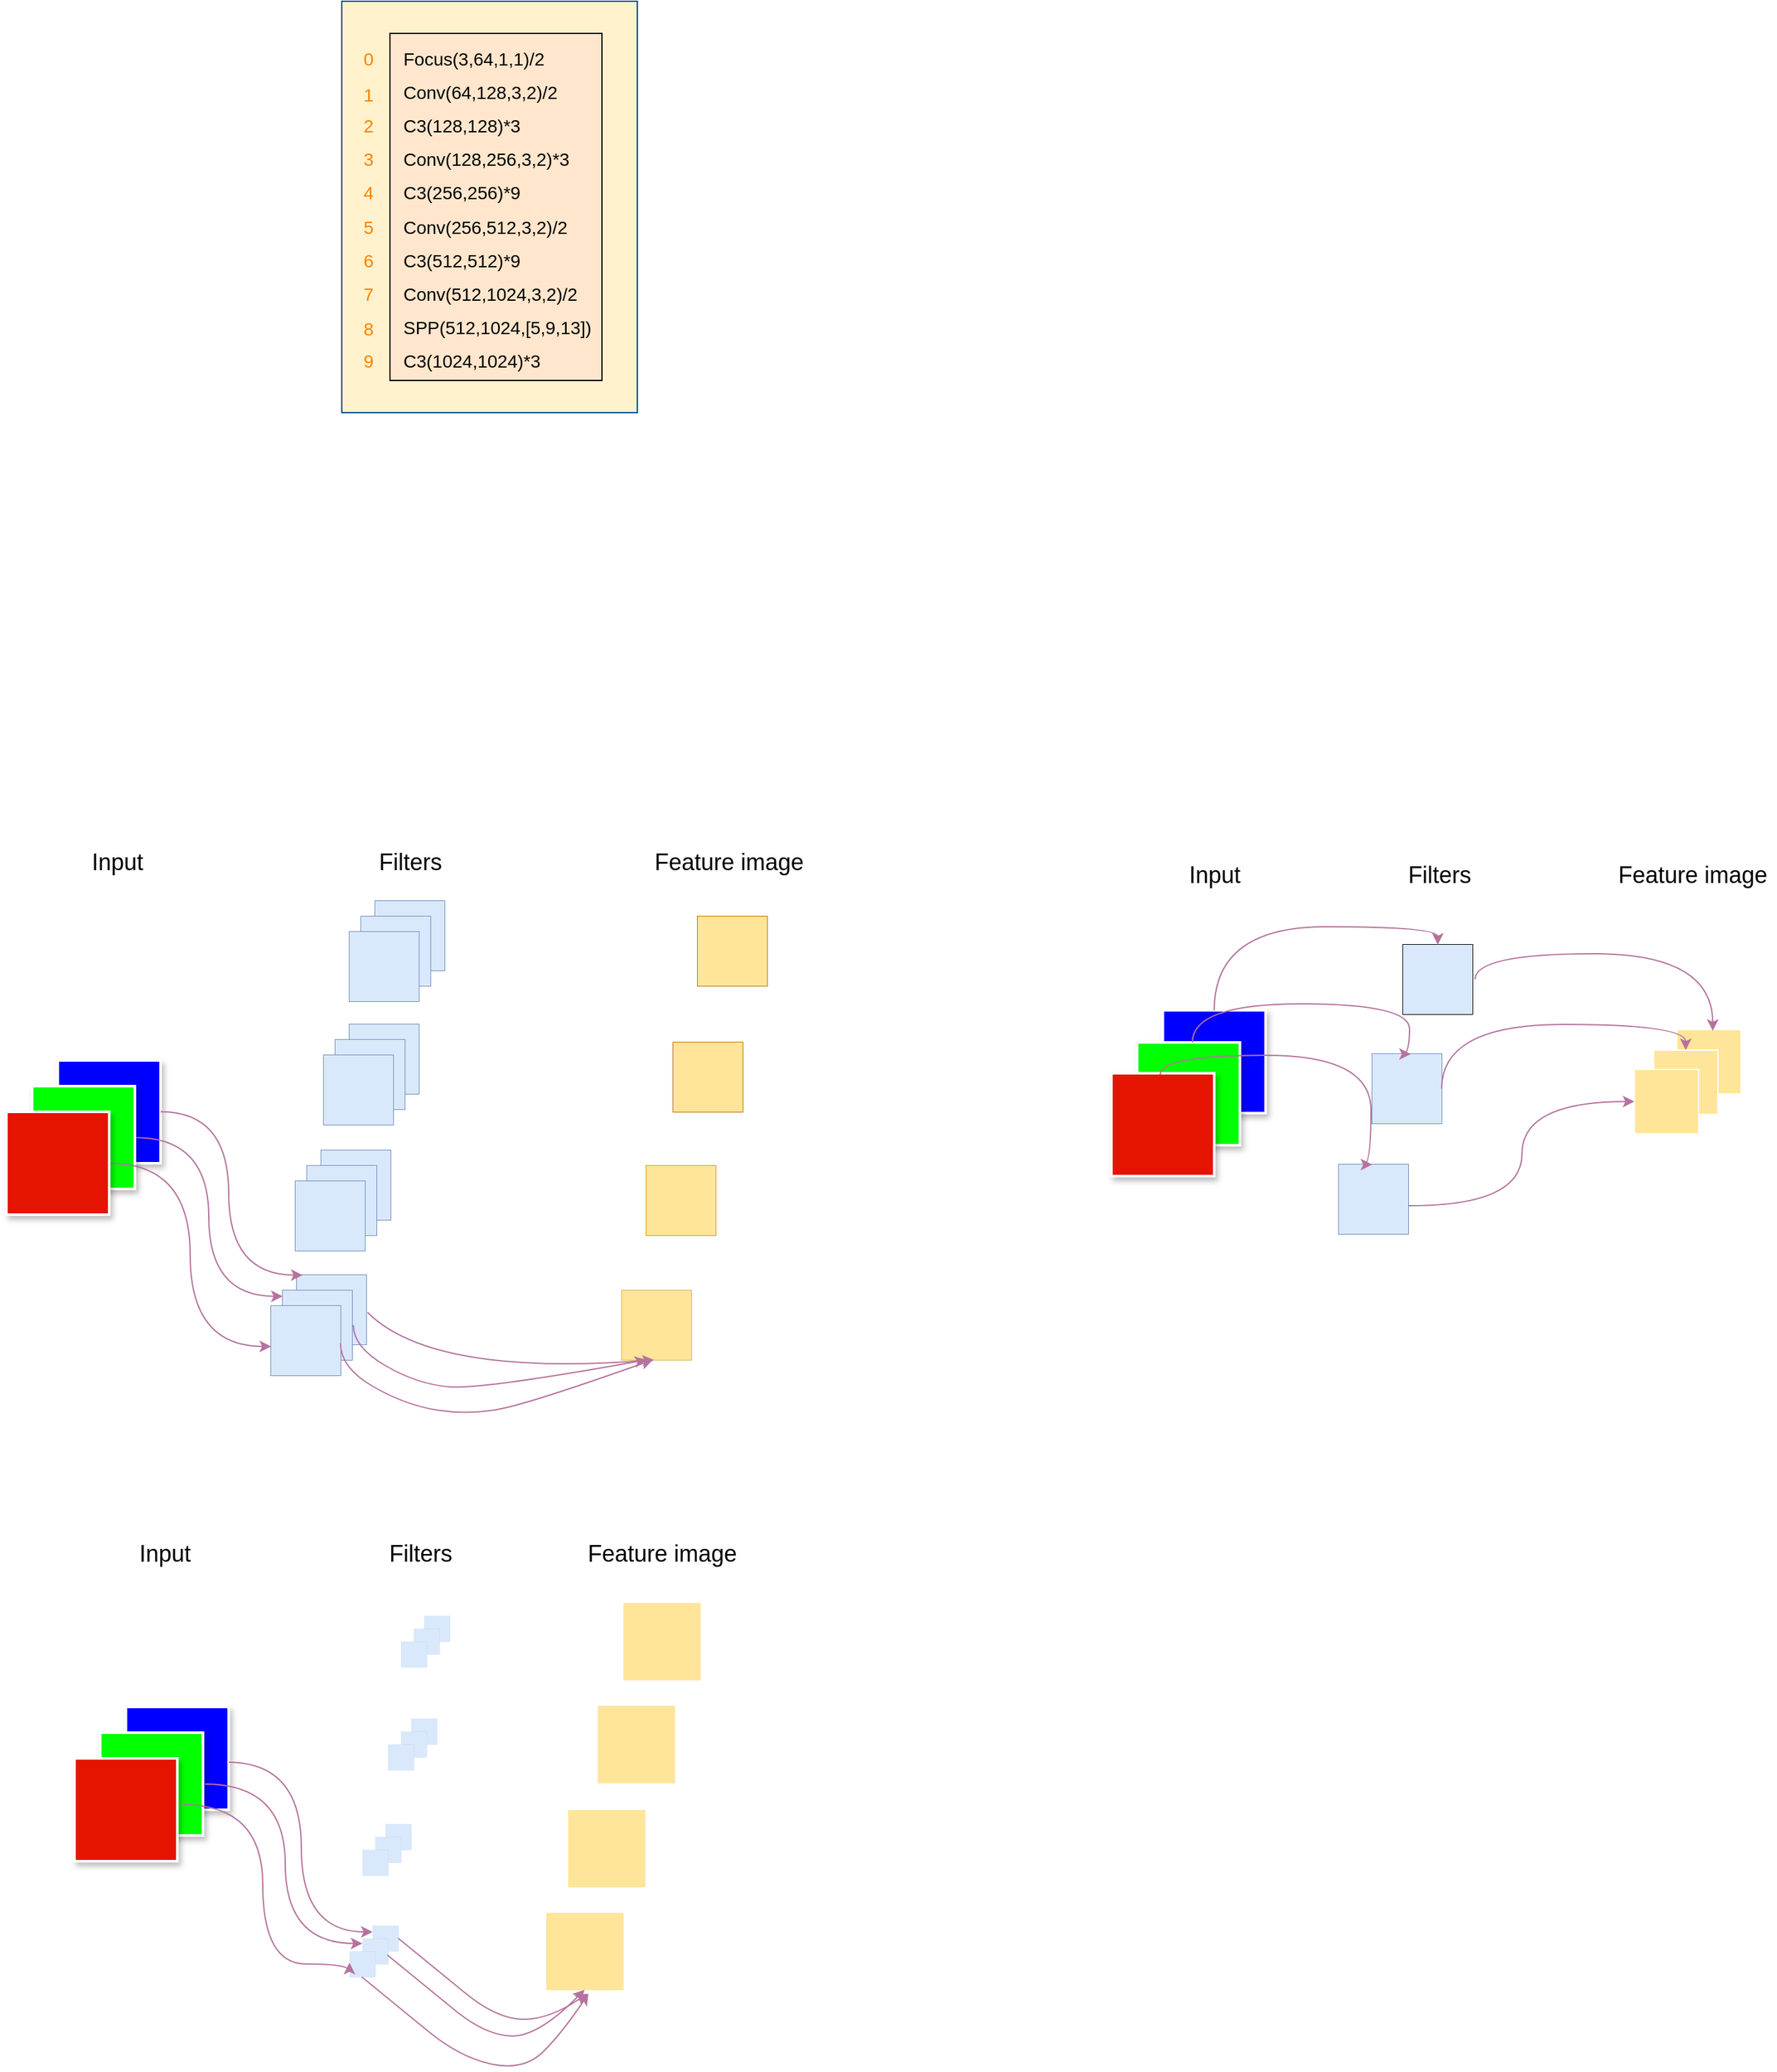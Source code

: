 <mxfile version="17.4.1" type="github">
  <diagram id="MxeaoJ1tU_wyJYdL1BjK" name="第 1 页">
    <mxGraphModel dx="1039" dy="570" grid="0" gridSize="10" guides="1" tooltips="1" connect="1" arrows="1" fold="1" page="0" pageScale="1" pageWidth="827" pageHeight="1169" math="0" shadow="0">
      <root>
        <mxCell id="0" />
        <mxCell id="1" parent="0" />
        <mxCell id="SBuyi_CQ05QwC0BAwkS6-33" value="" style="shape=table;startSize=0;container=1;collapsible=0;childLayout=tableLayout;rounded=0;shadow=0;glass=0;sketch=0;strokeColor=#6c8ebf;strokeWidth=1;fillColor=#dae8fc;movable=1;resizable=1;rotatable=1;deletable=1;editable=1;connectable=1;" parent="1" vertex="1">
          <mxGeometry x="192" y="974" width="54" height="54" as="geometry" />
        </mxCell>
        <mxCell id="SBuyi_CQ05QwC0BAwkS6-34" value="" style="shape=partialRectangle;collapsible=0;dropTarget=0;pointerEvents=0;fillColor=#dae8fc;top=0;left=0;bottom=0;right=0;points=[[0,0.5],[1,0.5]];portConstraint=eastwest;rounded=0;shadow=0;glass=0;sketch=0;strokeColor=#6c8ebf;strokeWidth=1;movable=1;resizable=1;rotatable=1;deletable=1;editable=1;connectable=1;" parent="SBuyi_CQ05QwC0BAwkS6-33" vertex="1">
          <mxGeometry width="54" height="18" as="geometry" />
        </mxCell>
        <mxCell id="SBuyi_CQ05QwC0BAwkS6-35" value="" style="shape=partialRectangle;html=1;whiteSpace=wrap;connectable=1;overflow=hidden;fillColor=#dae8fc;top=0;left=0;bottom=0;right=0;pointerEvents=1;rounded=0;shadow=0;glass=0;sketch=0;strokeColor=#6c8ebf;strokeWidth=1;movable=1;resizable=1;rotatable=1;deletable=1;editable=1;" parent="SBuyi_CQ05QwC0BAwkS6-34" vertex="1">
          <mxGeometry width="18" height="18" as="geometry">
            <mxRectangle width="18" height="18" as="alternateBounds" />
          </mxGeometry>
        </mxCell>
        <mxCell id="SBuyi_CQ05QwC0BAwkS6-36" value="" style="shape=partialRectangle;html=1;whiteSpace=wrap;connectable=1;overflow=hidden;fillColor=#dae8fc;top=0;left=0;bottom=0;right=0;pointerEvents=1;rounded=0;shadow=0;glass=0;sketch=0;strokeColor=#6c8ebf;strokeWidth=1;movable=1;resizable=1;rotatable=1;deletable=1;editable=1;" parent="SBuyi_CQ05QwC0BAwkS6-34" vertex="1">
          <mxGeometry x="18" width="18" height="18" as="geometry">
            <mxRectangle width="18" height="18" as="alternateBounds" />
          </mxGeometry>
        </mxCell>
        <mxCell id="SBuyi_CQ05QwC0BAwkS6-37" value="" style="shape=partialRectangle;html=1;whiteSpace=wrap;connectable=1;overflow=hidden;fillColor=#dae8fc;top=0;left=0;bottom=0;right=0;pointerEvents=1;rounded=0;shadow=0;glass=0;sketch=0;strokeColor=#6c8ebf;strokeWidth=1;movable=1;resizable=1;rotatable=1;deletable=1;editable=1;" parent="SBuyi_CQ05QwC0BAwkS6-34" vertex="1">
          <mxGeometry x="36" width="18" height="18" as="geometry">
            <mxRectangle width="18" height="18" as="alternateBounds" />
          </mxGeometry>
        </mxCell>
        <mxCell id="SBuyi_CQ05QwC0BAwkS6-38" value="" style="shape=partialRectangle;collapsible=0;dropTarget=0;pointerEvents=0;fillColor=#dae8fc;top=0;left=0;bottom=0;right=0;points=[[0,0.5],[1,0.5]];portConstraint=eastwest;rounded=0;shadow=0;glass=0;sketch=0;strokeColor=#6c8ebf;strokeWidth=1;movable=1;resizable=1;rotatable=1;deletable=1;editable=1;connectable=1;" parent="SBuyi_CQ05QwC0BAwkS6-33" vertex="1">
          <mxGeometry y="18" width="54" height="18" as="geometry" />
        </mxCell>
        <mxCell id="SBuyi_CQ05QwC0BAwkS6-39" value="" style="shape=partialRectangle;html=1;whiteSpace=wrap;connectable=1;overflow=hidden;fillColor=#dae8fc;top=0;left=0;bottom=0;right=0;pointerEvents=1;rounded=0;shadow=0;glass=0;sketch=0;strokeColor=#6c8ebf;strokeWidth=1;movable=1;resizable=1;rotatable=1;deletable=1;editable=1;" parent="SBuyi_CQ05QwC0BAwkS6-38" vertex="1">
          <mxGeometry width="18" height="18" as="geometry">
            <mxRectangle width="18" height="18" as="alternateBounds" />
          </mxGeometry>
        </mxCell>
        <mxCell id="SBuyi_CQ05QwC0BAwkS6-40" value="" style="shape=partialRectangle;html=1;whiteSpace=wrap;connectable=1;overflow=hidden;fillColor=#dae8fc;top=0;left=0;bottom=0;right=0;pointerEvents=1;rounded=0;shadow=0;glass=0;sketch=0;strokeColor=#6c8ebf;strokeWidth=1;movable=1;resizable=1;rotatable=1;deletable=1;editable=1;" parent="SBuyi_CQ05QwC0BAwkS6-38" vertex="1">
          <mxGeometry x="18" width="18" height="18" as="geometry">
            <mxRectangle width="18" height="18" as="alternateBounds" />
          </mxGeometry>
        </mxCell>
        <mxCell id="SBuyi_CQ05QwC0BAwkS6-41" value="" style="shape=partialRectangle;html=1;whiteSpace=wrap;connectable=1;overflow=hidden;fillColor=#dae8fc;top=0;left=0;bottom=0;right=0;pointerEvents=1;rounded=0;shadow=0;glass=0;sketch=0;strokeColor=#6c8ebf;strokeWidth=1;movable=1;resizable=1;rotatable=1;deletable=1;editable=1;" parent="SBuyi_CQ05QwC0BAwkS6-38" vertex="1">
          <mxGeometry x="36" width="18" height="18" as="geometry">
            <mxRectangle width="18" height="18" as="alternateBounds" />
          </mxGeometry>
        </mxCell>
        <mxCell id="SBuyi_CQ05QwC0BAwkS6-42" value="" style="shape=partialRectangle;collapsible=0;dropTarget=0;pointerEvents=0;fillColor=#dae8fc;top=0;left=0;bottom=0;right=0;points=[[0,0.5],[1,0.5]];portConstraint=eastwest;rounded=0;shadow=0;glass=0;sketch=0;strokeColor=#6c8ebf;strokeWidth=1;movable=1;resizable=1;rotatable=1;deletable=1;editable=1;connectable=1;" parent="SBuyi_CQ05QwC0BAwkS6-33" vertex="1">
          <mxGeometry y="36" width="54" height="18" as="geometry" />
        </mxCell>
        <mxCell id="SBuyi_CQ05QwC0BAwkS6-43" value="" style="shape=partialRectangle;html=1;whiteSpace=wrap;connectable=1;overflow=hidden;fillColor=#dae8fc;top=0;left=0;bottom=0;right=0;pointerEvents=1;rounded=0;shadow=0;glass=0;sketch=0;strokeColor=#6c8ebf;strokeWidth=1;movable=1;resizable=1;rotatable=1;deletable=1;editable=1;" parent="SBuyi_CQ05QwC0BAwkS6-42" vertex="1">
          <mxGeometry width="18" height="18" as="geometry">
            <mxRectangle width="18" height="18" as="alternateBounds" />
          </mxGeometry>
        </mxCell>
        <mxCell id="SBuyi_CQ05QwC0BAwkS6-44" value="" style="shape=partialRectangle;html=1;whiteSpace=wrap;connectable=1;overflow=hidden;fillColor=#dae8fc;top=0;left=0;bottom=0;right=0;pointerEvents=1;rounded=0;shadow=0;glass=0;sketch=0;strokeColor=#6c8ebf;strokeWidth=1;movable=1;resizable=1;rotatable=1;deletable=1;editable=1;" parent="SBuyi_CQ05QwC0BAwkS6-42" vertex="1">
          <mxGeometry x="18" width="18" height="18" as="geometry">
            <mxRectangle width="18" height="18" as="alternateBounds" />
          </mxGeometry>
        </mxCell>
        <mxCell id="SBuyi_CQ05QwC0BAwkS6-45" value="" style="shape=partialRectangle;html=1;whiteSpace=wrap;connectable=1;overflow=hidden;fillColor=#dae8fc;top=0;left=0;bottom=0;right=0;pointerEvents=1;rounded=0;shadow=0;glass=0;sketch=0;strokeColor=#6c8ebf;strokeWidth=1;movable=1;resizable=1;rotatable=1;deletable=1;editable=1;" parent="SBuyi_CQ05QwC0BAwkS6-42" vertex="1">
          <mxGeometry x="36" width="18" height="18" as="geometry">
            <mxRectangle width="18" height="18" as="alternateBounds" />
          </mxGeometry>
        </mxCell>
        <mxCell id="SBuyi_CQ05QwC0BAwkS6-46" value="" style="shape=table;startSize=0;container=1;collapsible=0;childLayout=tableLayout;rounded=0;shadow=0;glass=0;sketch=0;strokeColor=#6c8ebf;strokeWidth=1;fillColor=#dae8fc;movable=1;resizable=1;rotatable=1;deletable=1;editable=1;connectable=1;" parent="1" vertex="1">
          <mxGeometry x="181" y="986" width="54" height="54" as="geometry" />
        </mxCell>
        <mxCell id="SBuyi_CQ05QwC0BAwkS6-47" value="" style="shape=partialRectangle;collapsible=0;dropTarget=0;pointerEvents=0;fillColor=#dae8fc;top=0;left=0;bottom=0;right=0;points=[[0,0.5],[1,0.5]];portConstraint=eastwest;rounded=0;shadow=0;glass=0;sketch=0;strokeColor=#6c8ebf;strokeWidth=1;movable=1;resizable=1;rotatable=1;deletable=1;editable=1;connectable=1;" parent="SBuyi_CQ05QwC0BAwkS6-46" vertex="1">
          <mxGeometry width="54" height="18" as="geometry" />
        </mxCell>
        <mxCell id="SBuyi_CQ05QwC0BAwkS6-48" value="" style="shape=partialRectangle;html=1;whiteSpace=wrap;connectable=1;overflow=hidden;fillColor=#dae8fc;top=0;left=0;bottom=0;right=0;pointerEvents=1;rounded=0;shadow=0;glass=0;sketch=0;strokeColor=#6c8ebf;strokeWidth=1;movable=1;resizable=1;rotatable=1;deletable=1;editable=1;" parent="SBuyi_CQ05QwC0BAwkS6-47" vertex="1">
          <mxGeometry width="18" height="18" as="geometry">
            <mxRectangle width="18" height="18" as="alternateBounds" />
          </mxGeometry>
        </mxCell>
        <mxCell id="SBuyi_CQ05QwC0BAwkS6-49" value="" style="shape=partialRectangle;html=1;whiteSpace=wrap;connectable=1;overflow=hidden;fillColor=#dae8fc;top=0;left=0;bottom=0;right=0;pointerEvents=1;rounded=0;shadow=0;glass=0;sketch=0;strokeColor=#6c8ebf;strokeWidth=1;movable=1;resizable=1;rotatable=1;deletable=1;editable=1;" parent="SBuyi_CQ05QwC0BAwkS6-47" vertex="1">
          <mxGeometry x="18" width="18" height="18" as="geometry">
            <mxRectangle width="18" height="18" as="alternateBounds" />
          </mxGeometry>
        </mxCell>
        <mxCell id="SBuyi_CQ05QwC0BAwkS6-50" value="" style="shape=partialRectangle;html=1;whiteSpace=wrap;connectable=1;overflow=hidden;fillColor=#dae8fc;top=0;left=0;bottom=0;right=0;pointerEvents=1;rounded=0;shadow=0;glass=0;sketch=0;strokeColor=#6c8ebf;strokeWidth=1;movable=1;resizable=1;rotatable=1;deletable=1;editable=1;" parent="SBuyi_CQ05QwC0BAwkS6-47" vertex="1">
          <mxGeometry x="36" width="18" height="18" as="geometry">
            <mxRectangle width="18" height="18" as="alternateBounds" />
          </mxGeometry>
        </mxCell>
        <mxCell id="SBuyi_CQ05QwC0BAwkS6-51" value="" style="shape=partialRectangle;collapsible=0;dropTarget=0;pointerEvents=0;fillColor=#dae8fc;top=0;left=0;bottom=0;right=0;points=[[0,0.5],[1,0.5]];portConstraint=eastwest;rounded=0;shadow=0;glass=0;sketch=0;strokeColor=#6c8ebf;strokeWidth=1;movable=1;resizable=1;rotatable=1;deletable=1;editable=1;connectable=1;" parent="SBuyi_CQ05QwC0BAwkS6-46" vertex="1">
          <mxGeometry y="18" width="54" height="18" as="geometry" />
        </mxCell>
        <mxCell id="SBuyi_CQ05QwC0BAwkS6-52" value="" style="shape=partialRectangle;html=1;whiteSpace=wrap;connectable=1;overflow=hidden;fillColor=#dae8fc;top=0;left=0;bottom=0;right=0;pointerEvents=1;rounded=0;shadow=0;glass=0;sketch=0;strokeColor=#6c8ebf;strokeWidth=1;movable=1;resizable=1;rotatable=1;deletable=1;editable=1;" parent="SBuyi_CQ05QwC0BAwkS6-51" vertex="1">
          <mxGeometry width="18" height="18" as="geometry">
            <mxRectangle width="18" height="18" as="alternateBounds" />
          </mxGeometry>
        </mxCell>
        <mxCell id="SBuyi_CQ05QwC0BAwkS6-53" value="" style="shape=partialRectangle;html=1;whiteSpace=wrap;connectable=1;overflow=hidden;fillColor=#dae8fc;top=0;left=0;bottom=0;right=0;pointerEvents=1;rounded=0;shadow=0;glass=0;sketch=0;strokeColor=#6c8ebf;strokeWidth=1;movable=1;resizable=1;rotatable=1;deletable=1;editable=1;" parent="SBuyi_CQ05QwC0BAwkS6-51" vertex="1">
          <mxGeometry x="18" width="18" height="18" as="geometry">
            <mxRectangle width="18" height="18" as="alternateBounds" />
          </mxGeometry>
        </mxCell>
        <mxCell id="SBuyi_CQ05QwC0BAwkS6-54" value="" style="shape=partialRectangle;html=1;whiteSpace=wrap;connectable=1;overflow=hidden;fillColor=#dae8fc;top=0;left=0;bottom=0;right=0;pointerEvents=1;rounded=0;shadow=0;glass=0;sketch=0;strokeColor=#6c8ebf;strokeWidth=1;movable=1;resizable=1;rotatable=1;deletable=1;editable=1;" parent="SBuyi_CQ05QwC0BAwkS6-51" vertex="1">
          <mxGeometry x="36" width="18" height="18" as="geometry">
            <mxRectangle width="18" height="18" as="alternateBounds" />
          </mxGeometry>
        </mxCell>
        <mxCell id="SBuyi_CQ05QwC0BAwkS6-55" value="" style="shape=partialRectangle;collapsible=0;dropTarget=0;pointerEvents=0;fillColor=#dae8fc;top=0;left=0;bottom=0;right=0;points=[[0,0.5],[1,0.5]];portConstraint=eastwest;rounded=0;shadow=0;glass=0;sketch=0;strokeColor=#6c8ebf;strokeWidth=1;movable=1;resizable=1;rotatable=1;deletable=1;editable=1;connectable=1;" parent="SBuyi_CQ05QwC0BAwkS6-46" vertex="1">
          <mxGeometry y="36" width="54" height="18" as="geometry" />
        </mxCell>
        <mxCell id="SBuyi_CQ05QwC0BAwkS6-56" value="" style="shape=partialRectangle;html=1;whiteSpace=wrap;connectable=1;overflow=hidden;fillColor=#dae8fc;top=0;left=0;bottom=0;right=0;pointerEvents=1;rounded=0;shadow=0;glass=0;sketch=0;strokeColor=#6c8ebf;strokeWidth=1;movable=1;resizable=1;rotatable=1;deletable=1;editable=1;" parent="SBuyi_CQ05QwC0BAwkS6-55" vertex="1">
          <mxGeometry width="18" height="18" as="geometry">
            <mxRectangle width="18" height="18" as="alternateBounds" />
          </mxGeometry>
        </mxCell>
        <mxCell id="SBuyi_CQ05QwC0BAwkS6-57" value="" style="shape=partialRectangle;html=1;whiteSpace=wrap;connectable=1;overflow=hidden;fillColor=#dae8fc;top=0;left=0;bottom=0;right=0;pointerEvents=1;rounded=0;shadow=0;glass=0;sketch=0;strokeColor=#6c8ebf;strokeWidth=1;movable=1;resizable=1;rotatable=1;deletable=1;editable=1;" parent="SBuyi_CQ05QwC0BAwkS6-55" vertex="1">
          <mxGeometry x="18" width="18" height="18" as="geometry">
            <mxRectangle width="18" height="18" as="alternateBounds" />
          </mxGeometry>
        </mxCell>
        <mxCell id="SBuyi_CQ05QwC0BAwkS6-58" value="" style="shape=partialRectangle;html=1;whiteSpace=wrap;connectable=1;overflow=hidden;fillColor=#dae8fc;top=0;left=0;bottom=0;right=0;pointerEvents=1;rounded=0;shadow=0;glass=0;sketch=0;strokeColor=#6c8ebf;strokeWidth=1;movable=1;resizable=1;rotatable=1;deletable=1;editable=1;" parent="SBuyi_CQ05QwC0BAwkS6-55" vertex="1">
          <mxGeometry x="36" width="18" height="18" as="geometry">
            <mxRectangle width="18" height="18" as="alternateBounds" />
          </mxGeometry>
        </mxCell>
        <mxCell id="SBuyi_CQ05QwC0BAwkS6-4" value="" style="whiteSpace=wrap;html=1;aspect=fixed;shadow=1;strokeColor=#FFFFFF;fillColor=#0000FF;strokeWidth=2;" parent="1" vertex="1">
          <mxGeometry x="-13" y="904" width="80" height="80" as="geometry" />
        </mxCell>
        <mxCell id="OxLfMOfWld4eNJETsRqd-1" value="" style="whiteSpace=wrap;html=1;strokeColor=#004C99;fillColor=#fff2cc;fontFamily=Helvetica;" parent="1" vertex="1">
          <mxGeometry x="208" y="80" width="230" height="320" as="geometry" />
        </mxCell>
        <mxCell id="OxLfMOfWld4eNJETsRqd-4" value="" style="rounded=0;whiteSpace=wrap;html=1;strokeColor=#000000;fillColor=#FFE6CC;" parent="1" vertex="1">
          <mxGeometry x="245.5" y="105" width="165" height="270" as="geometry" />
        </mxCell>
        <mxCell id="OxLfMOfWld4eNJETsRqd-5" value="&lt;font style=&quot;font-size: 14px&quot;&gt;Focus(3,64,1,1)/2&lt;/font&gt;" style="text;html=1;strokeColor=none;fillColor=none;align=left;verticalAlign=middle;whiteSpace=wrap;rounded=0;" parent="1" vertex="1">
          <mxGeometry x="254" y="110" width="60" height="30" as="geometry" />
        </mxCell>
        <mxCell id="OxLfMOfWld4eNJETsRqd-6" value="&lt;font style=&quot;font-size: 14px&quot;&gt;Conv(64,128,3,2)/2&lt;/font&gt;" style="text;html=1;strokeColor=none;fillColor=none;align=left;verticalAlign=middle;whiteSpace=wrap;rounded=0;" parent="1" vertex="1">
          <mxGeometry x="254" y="136" width="60" height="30" as="geometry" />
        </mxCell>
        <mxCell id="OxLfMOfWld4eNJETsRqd-7" value="&lt;font style=&quot;font-size: 14px&quot;&gt;C3(128,128)*3&lt;/font&gt;" style="text;html=1;strokeColor=none;fillColor=none;align=left;verticalAlign=middle;whiteSpace=wrap;rounded=0;" parent="1" vertex="1">
          <mxGeometry x="254" y="162" width="60" height="30" as="geometry" />
        </mxCell>
        <mxCell id="OxLfMOfWld4eNJETsRqd-8" value="&lt;font style=&quot;font-size: 14px&quot;&gt;Conv(128,256,3,2)*3&lt;/font&gt;" style="text;html=1;strokeColor=none;fillColor=none;align=left;verticalAlign=middle;whiteSpace=wrap;rounded=0;" parent="1" vertex="1">
          <mxGeometry x="254" y="183" width="150" height="40" as="geometry" />
        </mxCell>
        <mxCell id="OxLfMOfWld4eNJETsRqd-9" value="&lt;font style=&quot;font-size: 14px&quot;&gt;C3(256,256)*9&lt;/font&gt;" style="text;html=1;strokeColor=none;fillColor=none;align=left;verticalAlign=middle;whiteSpace=wrap;rounded=0;" parent="1" vertex="1">
          <mxGeometry x="254" y="214" width="60" height="30" as="geometry" />
        </mxCell>
        <mxCell id="OxLfMOfWld4eNJETsRqd-11" value="&lt;font style=&quot;font-size: 14px&quot;&gt;Conv(256,512,3,2)/2&lt;/font&gt;" style="text;html=1;strokeColor=none;fillColor=none;align=left;verticalAlign=middle;whiteSpace=wrap;rounded=0;fontFamily=Helvetica;" parent="1" vertex="1">
          <mxGeometry x="254" y="236" width="170" height="40" as="geometry" />
        </mxCell>
        <mxCell id="OxLfMOfWld4eNJETsRqd-12" value="&lt;font style=&quot;font-size: 14px&quot;&gt;C3(512,512)*9&lt;/font&gt;" style="text;html=1;strokeColor=none;fillColor=none;align=left;verticalAlign=middle;whiteSpace=wrap;rounded=0;" parent="1" vertex="1">
          <mxGeometry x="254" y="267" width="60" height="30" as="geometry" />
        </mxCell>
        <mxCell id="OxLfMOfWld4eNJETsRqd-13" value="&lt;font style=&quot;font-size: 14px&quot;&gt;Conv(512,1024,3,2)/2&lt;/font&gt;" style="text;html=1;strokeColor=none;fillColor=none;align=left;verticalAlign=middle;whiteSpace=wrap;rounded=0;fontFamily=Helvetica;" parent="1" vertex="1">
          <mxGeometry x="254" y="288" width="170" height="40" as="geometry" />
        </mxCell>
        <mxCell id="OxLfMOfWld4eNJETsRqd-14" value="&lt;font style=&quot;font-size: 14px&quot;&gt;SPP(512,1024,[5,9,13])&lt;/font&gt;" style="text;html=1;strokeColor=none;fillColor=none;align=left;verticalAlign=middle;whiteSpace=wrap;rounded=0;fontFamily=Helvetica;" parent="1" vertex="1">
          <mxGeometry x="254" y="314" width="170" height="40" as="geometry" />
        </mxCell>
        <mxCell id="OxLfMOfWld4eNJETsRqd-15" value="&lt;font style=&quot;font-size: 14px&quot;&gt;C3(1024,1024)*3&lt;/font&gt;" style="text;html=1;strokeColor=none;fillColor=none;align=left;verticalAlign=middle;whiteSpace=wrap;rounded=0;" parent="1" vertex="1">
          <mxGeometry x="254" y="345" width="60" height="30" as="geometry" />
        </mxCell>
        <mxCell id="OxLfMOfWld4eNJETsRqd-18" value="&lt;font style=&quot;font-size: 14px&quot;&gt;0&lt;/font&gt;" style="text;html=1;strokeColor=none;fillColor=none;align=left;verticalAlign=middle;whiteSpace=wrap;rounded=0;fontColor=#FF8000;" parent="1" vertex="1">
          <mxGeometry x="222.5" y="110" width="30" height="30" as="geometry" />
        </mxCell>
        <mxCell id="OxLfMOfWld4eNJETsRqd-19" value="&lt;font style=&quot;font-size: 14px&quot;&gt;1&lt;/font&gt;" style="text;html=1;strokeColor=none;fillColor=none;align=left;verticalAlign=middle;whiteSpace=wrap;rounded=0;fontColor=#FF8000;" parent="1" vertex="1">
          <mxGeometry x="222.5" y="136" width="30" height="34" as="geometry" />
        </mxCell>
        <mxCell id="OxLfMOfWld4eNJETsRqd-20" value="&lt;font style=&quot;font-size: 14px&quot;&gt;2&lt;/font&gt;" style="text;html=1;strokeColor=none;fillColor=none;align=left;verticalAlign=middle;whiteSpace=wrap;rounded=0;fontColor=#FF8000;" parent="1" vertex="1">
          <mxGeometry x="222.5" y="162" width="30" height="30" as="geometry" />
        </mxCell>
        <mxCell id="OxLfMOfWld4eNJETsRqd-21" value="&lt;font style=&quot;font-size: 14px&quot;&gt;3&lt;/font&gt;" style="text;html=1;strokeColor=none;fillColor=none;align=left;verticalAlign=middle;whiteSpace=wrap;rounded=0;fontColor=#FF8000;" parent="1" vertex="1">
          <mxGeometry x="222.5" y="188" width="30" height="30" as="geometry" />
        </mxCell>
        <mxCell id="OxLfMOfWld4eNJETsRqd-22" value="&lt;font style=&quot;font-size: 14px&quot;&gt;4&lt;/font&gt;" style="text;html=1;strokeColor=none;fillColor=none;align=left;verticalAlign=middle;whiteSpace=wrap;rounded=0;fontColor=#FF8000;" parent="1" vertex="1">
          <mxGeometry x="222.5" y="214" width="30" height="30" as="geometry" />
        </mxCell>
        <mxCell id="OxLfMOfWld4eNJETsRqd-23" value="&lt;font style=&quot;font-size: 14px&quot;&gt;5&lt;/font&gt;" style="text;html=1;strokeColor=none;fillColor=none;align=left;verticalAlign=middle;whiteSpace=wrap;rounded=0;fontColor=#FF8000;" parent="1" vertex="1">
          <mxGeometry x="222.5" y="241" width="30" height="30" as="geometry" />
        </mxCell>
        <mxCell id="OxLfMOfWld4eNJETsRqd-24" value="&lt;font style=&quot;font-size: 14px&quot;&gt;6&lt;/font&gt;" style="text;html=1;strokeColor=none;fillColor=none;align=left;verticalAlign=middle;whiteSpace=wrap;rounded=0;fontColor=#FF8000;" parent="1" vertex="1">
          <mxGeometry x="222.5" y="267" width="30" height="30" as="geometry" />
        </mxCell>
        <mxCell id="OxLfMOfWld4eNJETsRqd-25" value="&lt;font style=&quot;font-size: 14px&quot;&gt;7&lt;/font&gt;" style="text;html=1;strokeColor=none;fillColor=none;align=left;verticalAlign=middle;whiteSpace=wrap;rounded=0;fontColor=#FF8000;" parent="1" vertex="1">
          <mxGeometry x="222.5" y="293" width="30" height="30" as="geometry" />
        </mxCell>
        <mxCell id="OxLfMOfWld4eNJETsRqd-26" value="&lt;font style=&quot;font-size: 14px&quot;&gt;8&lt;/font&gt;" style="text;html=1;strokeColor=none;fillColor=none;align=left;verticalAlign=middle;whiteSpace=wrap;rounded=0;fontColor=#FF8000;" parent="1" vertex="1">
          <mxGeometry x="222.5" y="320" width="30" height="29" as="geometry" />
        </mxCell>
        <mxCell id="OxLfMOfWld4eNJETsRqd-27" value="&lt;font style=&quot;font-size: 14px&quot;&gt;9&lt;/font&gt;" style="text;html=1;strokeColor=none;fillColor=none;align=left;verticalAlign=middle;whiteSpace=wrap;rounded=0;fontColor=#FF8000;" parent="1" vertex="1">
          <mxGeometry x="222.5" y="345" width="30" height="30" as="geometry" />
        </mxCell>
        <mxCell id="SBuyi_CQ05QwC0BAwkS6-184" style="edgeStyle=orthogonalEdgeStyle;curved=1;rounded=0;orthogonalLoop=1;jettySize=auto;html=1;exitX=1;exitY=0.5;exitDx=0;exitDy=0;entryX=0;entryY=0.25;entryDx=0;entryDy=0;strokeColor=#B5739D;" parent="1" source="SBuyi_CQ05QwC0BAwkS6-2" target="SBuyi_CQ05QwC0BAwkS6-153" edge="1">
          <mxGeometry relative="1" as="geometry" />
        </mxCell>
        <mxCell id="SBuyi_CQ05QwC0BAwkS6-2" value="" style="whiteSpace=wrap;html=1;aspect=fixed;shadow=1;fillColor=#00FF00;strokeColor=#FFFFFF;strokeWidth=2;" parent="1" vertex="1">
          <mxGeometry x="-33" y="924" width="80" height="80" as="geometry" />
        </mxCell>
        <mxCell id="SBuyi_CQ05QwC0BAwkS6-185" style="edgeStyle=orthogonalEdgeStyle;curved=1;rounded=0;orthogonalLoop=1;jettySize=auto;html=1;exitX=1;exitY=0.5;exitDx=0;exitDy=0;entryX=0;entryY=0.75;entryDx=0;entryDy=0;strokeColor=#B5739D;" parent="1" source="SBuyi_CQ05QwC0BAwkS6-1" target="SBuyi_CQ05QwC0BAwkS6-170" edge="1">
          <mxGeometry relative="1" as="geometry" />
        </mxCell>
        <mxCell id="SBuyi_CQ05QwC0BAwkS6-1" value="" style="whiteSpace=wrap;html=1;aspect=fixed;fillColor=#e51400;fontColor=#ffffff;strokeColor=#FFFFFF;shadow=1;sketch=0;glass=0;rounded=0;strokeWidth=2;" parent="1" vertex="1">
          <mxGeometry x="-53" y="944" width="80" height="80" as="geometry" />
        </mxCell>
        <mxCell id="SBuyi_CQ05QwC0BAwkS6-20" value="" style="shape=table;startSize=0;container=1;collapsible=0;childLayout=tableLayout;rounded=0;shadow=0;glass=0;sketch=0;strokeColor=#6c8ebf;strokeWidth=1;fillColor=#dae8fc;movable=1;resizable=1;rotatable=1;deletable=1;editable=1;connectable=1;" parent="1" vertex="1">
          <mxGeometry x="172" y="998" width="54" height="54" as="geometry" />
        </mxCell>
        <mxCell id="SBuyi_CQ05QwC0BAwkS6-21" value="" style="shape=partialRectangle;collapsible=0;dropTarget=0;pointerEvents=0;fillColor=#dae8fc;top=0;left=0;bottom=0;right=0;points=[[0,0.5],[1,0.5]];portConstraint=eastwest;rounded=0;shadow=0;glass=0;sketch=0;strokeColor=#6c8ebf;strokeWidth=1;movable=1;resizable=1;rotatable=1;deletable=1;editable=1;connectable=1;" parent="SBuyi_CQ05QwC0BAwkS6-20" vertex="1">
          <mxGeometry width="54" height="18" as="geometry" />
        </mxCell>
        <mxCell id="SBuyi_CQ05QwC0BAwkS6-22" value="" style="shape=partialRectangle;html=1;whiteSpace=wrap;connectable=1;overflow=hidden;fillColor=#dae8fc;top=0;left=0;bottom=0;right=0;pointerEvents=1;rounded=0;shadow=0;glass=0;sketch=0;strokeColor=#6c8ebf;strokeWidth=1;movable=1;resizable=1;rotatable=1;deletable=1;editable=1;" parent="SBuyi_CQ05QwC0BAwkS6-21" vertex="1">
          <mxGeometry width="18" height="18" as="geometry">
            <mxRectangle width="18" height="18" as="alternateBounds" />
          </mxGeometry>
        </mxCell>
        <mxCell id="SBuyi_CQ05QwC0BAwkS6-23" value="" style="shape=partialRectangle;html=1;whiteSpace=wrap;connectable=1;overflow=hidden;fillColor=#dae8fc;top=0;left=0;bottom=0;right=0;pointerEvents=1;rounded=0;shadow=0;glass=0;sketch=0;strokeColor=#6c8ebf;strokeWidth=1;movable=1;resizable=1;rotatable=1;deletable=1;editable=1;" parent="SBuyi_CQ05QwC0BAwkS6-21" vertex="1">
          <mxGeometry x="18" width="18" height="18" as="geometry">
            <mxRectangle width="18" height="18" as="alternateBounds" />
          </mxGeometry>
        </mxCell>
        <mxCell id="SBuyi_CQ05QwC0BAwkS6-24" value="" style="shape=partialRectangle;html=1;whiteSpace=wrap;connectable=1;overflow=hidden;fillColor=#dae8fc;top=0;left=0;bottom=0;right=0;pointerEvents=1;rounded=0;shadow=0;glass=0;sketch=0;strokeColor=#6c8ebf;strokeWidth=1;movable=1;resizable=1;rotatable=1;deletable=1;editable=1;" parent="SBuyi_CQ05QwC0BAwkS6-21" vertex="1">
          <mxGeometry x="36" width="18" height="18" as="geometry">
            <mxRectangle width="18" height="18" as="alternateBounds" />
          </mxGeometry>
        </mxCell>
        <mxCell id="SBuyi_CQ05QwC0BAwkS6-25" value="" style="shape=partialRectangle;collapsible=0;dropTarget=0;pointerEvents=0;fillColor=#dae8fc;top=0;left=0;bottom=0;right=0;points=[[0,0.5],[1,0.5]];portConstraint=eastwest;rounded=0;shadow=0;glass=0;sketch=0;strokeColor=#6c8ebf;strokeWidth=1;movable=1;resizable=1;rotatable=1;deletable=1;editable=1;connectable=1;" parent="SBuyi_CQ05QwC0BAwkS6-20" vertex="1">
          <mxGeometry y="18" width="54" height="18" as="geometry" />
        </mxCell>
        <mxCell id="SBuyi_CQ05QwC0BAwkS6-26" value="" style="shape=partialRectangle;html=1;whiteSpace=wrap;connectable=1;overflow=hidden;fillColor=#dae8fc;top=0;left=0;bottom=0;right=0;pointerEvents=1;rounded=0;shadow=0;glass=0;sketch=0;strokeColor=#6c8ebf;strokeWidth=1;movable=1;resizable=1;rotatable=1;deletable=1;editable=1;" parent="SBuyi_CQ05QwC0BAwkS6-25" vertex="1">
          <mxGeometry width="18" height="18" as="geometry">
            <mxRectangle width="18" height="18" as="alternateBounds" />
          </mxGeometry>
        </mxCell>
        <mxCell id="SBuyi_CQ05QwC0BAwkS6-27" value="" style="shape=partialRectangle;html=1;whiteSpace=wrap;connectable=1;overflow=hidden;fillColor=#dae8fc;top=0;left=0;bottom=0;right=0;pointerEvents=1;rounded=0;shadow=0;glass=0;sketch=0;strokeColor=#6c8ebf;strokeWidth=1;movable=1;resizable=1;rotatable=1;deletable=1;editable=1;" parent="SBuyi_CQ05QwC0BAwkS6-25" vertex="1">
          <mxGeometry x="18" width="18" height="18" as="geometry">
            <mxRectangle width="18" height="18" as="alternateBounds" />
          </mxGeometry>
        </mxCell>
        <mxCell id="SBuyi_CQ05QwC0BAwkS6-28" value="" style="shape=partialRectangle;html=1;whiteSpace=wrap;connectable=1;overflow=hidden;fillColor=#dae8fc;top=0;left=0;bottom=0;right=0;pointerEvents=1;rounded=0;shadow=0;glass=0;sketch=0;strokeColor=#6c8ebf;strokeWidth=1;movable=1;resizable=1;rotatable=1;deletable=1;editable=1;" parent="SBuyi_CQ05QwC0BAwkS6-25" vertex="1">
          <mxGeometry x="36" width="18" height="18" as="geometry">
            <mxRectangle width="18" height="18" as="alternateBounds" />
          </mxGeometry>
        </mxCell>
        <mxCell id="SBuyi_CQ05QwC0BAwkS6-29" value="" style="shape=partialRectangle;collapsible=0;dropTarget=0;pointerEvents=0;fillColor=#dae8fc;top=0;left=0;bottom=0;right=0;points=[[0,0.5],[1,0.5]];portConstraint=eastwest;rounded=0;shadow=0;glass=0;sketch=0;strokeColor=#6c8ebf;strokeWidth=1;movable=1;resizable=1;rotatable=1;deletable=1;editable=1;connectable=1;" parent="SBuyi_CQ05QwC0BAwkS6-20" vertex="1">
          <mxGeometry y="36" width="54" height="18" as="geometry" />
        </mxCell>
        <mxCell id="SBuyi_CQ05QwC0BAwkS6-30" value="" style="shape=partialRectangle;html=1;whiteSpace=wrap;connectable=1;overflow=hidden;fillColor=#dae8fc;top=0;left=0;bottom=0;right=0;pointerEvents=1;rounded=0;shadow=0;glass=0;sketch=0;strokeColor=#6c8ebf;strokeWidth=1;movable=1;resizable=1;rotatable=1;deletable=1;editable=1;" parent="SBuyi_CQ05QwC0BAwkS6-29" vertex="1">
          <mxGeometry width="18" height="18" as="geometry">
            <mxRectangle width="18" height="18" as="alternateBounds" />
          </mxGeometry>
        </mxCell>
        <mxCell id="SBuyi_CQ05QwC0BAwkS6-31" value="" style="shape=partialRectangle;html=1;whiteSpace=wrap;connectable=1;overflow=hidden;fillColor=#dae8fc;top=0;left=0;bottom=0;right=0;pointerEvents=1;rounded=0;shadow=0;glass=0;sketch=0;strokeColor=#6c8ebf;strokeWidth=1;movable=1;resizable=1;rotatable=1;deletable=1;editable=1;" parent="SBuyi_CQ05QwC0BAwkS6-29" vertex="1">
          <mxGeometry x="18" width="18" height="18" as="geometry">
            <mxRectangle width="18" height="18" as="alternateBounds" />
          </mxGeometry>
        </mxCell>
        <mxCell id="SBuyi_CQ05QwC0BAwkS6-32" value="" style="shape=partialRectangle;html=1;whiteSpace=wrap;connectable=1;overflow=hidden;fillColor=#dae8fc;top=0;left=0;bottom=0;right=0;pointerEvents=1;rounded=0;shadow=0;glass=0;sketch=0;strokeColor=#6c8ebf;strokeWidth=1;movable=1;resizable=1;rotatable=1;deletable=1;editable=1;" parent="SBuyi_CQ05QwC0BAwkS6-29" vertex="1">
          <mxGeometry x="36" width="18" height="18" as="geometry">
            <mxRectangle width="18" height="18" as="alternateBounds" />
          </mxGeometry>
        </mxCell>
        <mxCell id="SBuyi_CQ05QwC0BAwkS6-60" value="" style="shape=table;startSize=0;container=1;collapsible=0;childLayout=tableLayout;rounded=0;shadow=0;glass=0;sketch=0;strokeColor=#6c8ebf;strokeWidth=1;fillColor=#dae8fc;movable=1;resizable=1;rotatable=1;deletable=1;editable=1;connectable=1;" parent="1" vertex="1">
          <mxGeometry x="214" y="876" width="54" height="54" as="geometry" />
        </mxCell>
        <mxCell id="SBuyi_CQ05QwC0BAwkS6-61" value="" style="shape=partialRectangle;collapsible=0;dropTarget=0;pointerEvents=0;fillColor=#dae8fc;top=0;left=0;bottom=0;right=0;points=[[0,0.5],[1,0.5]];portConstraint=eastwest;rounded=0;shadow=0;glass=0;sketch=0;strokeColor=#6c8ebf;strokeWidth=1;movable=1;resizable=1;rotatable=1;deletable=1;editable=1;connectable=1;" parent="SBuyi_CQ05QwC0BAwkS6-60" vertex="1">
          <mxGeometry width="54" height="18" as="geometry" />
        </mxCell>
        <mxCell id="SBuyi_CQ05QwC0BAwkS6-62" value="" style="shape=partialRectangle;html=1;whiteSpace=wrap;connectable=1;overflow=hidden;fillColor=#dae8fc;top=0;left=0;bottom=0;right=0;pointerEvents=1;rounded=0;shadow=0;glass=0;sketch=0;strokeColor=#6c8ebf;strokeWidth=1;movable=1;resizable=1;rotatable=1;deletable=1;editable=1;" parent="SBuyi_CQ05QwC0BAwkS6-61" vertex="1">
          <mxGeometry width="18" height="18" as="geometry">
            <mxRectangle width="18" height="18" as="alternateBounds" />
          </mxGeometry>
        </mxCell>
        <mxCell id="SBuyi_CQ05QwC0BAwkS6-63" value="" style="shape=partialRectangle;html=1;whiteSpace=wrap;connectable=1;overflow=hidden;fillColor=#dae8fc;top=0;left=0;bottom=0;right=0;pointerEvents=1;rounded=0;shadow=0;glass=0;sketch=0;strokeColor=#6c8ebf;strokeWidth=1;movable=1;resizable=1;rotatable=1;deletable=1;editable=1;" parent="SBuyi_CQ05QwC0BAwkS6-61" vertex="1">
          <mxGeometry x="18" width="18" height="18" as="geometry">
            <mxRectangle width="18" height="18" as="alternateBounds" />
          </mxGeometry>
        </mxCell>
        <mxCell id="SBuyi_CQ05QwC0BAwkS6-64" value="" style="shape=partialRectangle;html=1;whiteSpace=wrap;connectable=1;overflow=hidden;fillColor=#dae8fc;top=0;left=0;bottom=0;right=0;pointerEvents=1;rounded=0;shadow=0;glass=0;sketch=0;strokeColor=#6c8ebf;strokeWidth=1;movable=1;resizable=1;rotatable=1;deletable=1;editable=1;" parent="SBuyi_CQ05QwC0BAwkS6-61" vertex="1">
          <mxGeometry x="36" width="18" height="18" as="geometry">
            <mxRectangle width="18" height="18" as="alternateBounds" />
          </mxGeometry>
        </mxCell>
        <mxCell id="SBuyi_CQ05QwC0BAwkS6-65" value="" style="shape=partialRectangle;collapsible=0;dropTarget=0;pointerEvents=0;fillColor=#dae8fc;top=0;left=0;bottom=0;right=0;points=[[0,0.5],[1,0.5]];portConstraint=eastwest;rounded=0;shadow=0;glass=0;sketch=0;strokeColor=#6c8ebf;strokeWidth=1;movable=1;resizable=1;rotatable=1;deletable=1;editable=1;connectable=1;" parent="SBuyi_CQ05QwC0BAwkS6-60" vertex="1">
          <mxGeometry y="18" width="54" height="18" as="geometry" />
        </mxCell>
        <mxCell id="SBuyi_CQ05QwC0BAwkS6-66" value="" style="shape=partialRectangle;html=1;whiteSpace=wrap;connectable=1;overflow=hidden;fillColor=#dae8fc;top=0;left=0;bottom=0;right=0;pointerEvents=1;rounded=0;shadow=0;glass=0;sketch=0;strokeColor=#6c8ebf;strokeWidth=1;movable=1;resizable=1;rotatable=1;deletable=1;editable=1;" parent="SBuyi_CQ05QwC0BAwkS6-65" vertex="1">
          <mxGeometry width="18" height="18" as="geometry">
            <mxRectangle width="18" height="18" as="alternateBounds" />
          </mxGeometry>
        </mxCell>
        <mxCell id="SBuyi_CQ05QwC0BAwkS6-67" value="" style="shape=partialRectangle;html=1;whiteSpace=wrap;connectable=1;overflow=hidden;fillColor=#dae8fc;top=0;left=0;bottom=0;right=0;pointerEvents=1;rounded=0;shadow=0;glass=0;sketch=0;strokeColor=#6c8ebf;strokeWidth=1;movable=1;resizable=1;rotatable=1;deletable=1;editable=1;" parent="SBuyi_CQ05QwC0BAwkS6-65" vertex="1">
          <mxGeometry x="18" width="18" height="18" as="geometry">
            <mxRectangle width="18" height="18" as="alternateBounds" />
          </mxGeometry>
        </mxCell>
        <mxCell id="SBuyi_CQ05QwC0BAwkS6-68" value="" style="shape=partialRectangle;html=1;whiteSpace=wrap;connectable=1;overflow=hidden;fillColor=#dae8fc;top=0;left=0;bottom=0;right=0;pointerEvents=1;rounded=0;shadow=0;glass=0;sketch=0;strokeColor=#6c8ebf;strokeWidth=1;movable=1;resizable=1;rotatable=1;deletable=1;editable=1;" parent="SBuyi_CQ05QwC0BAwkS6-65" vertex="1">
          <mxGeometry x="36" width="18" height="18" as="geometry">
            <mxRectangle width="18" height="18" as="alternateBounds" />
          </mxGeometry>
        </mxCell>
        <mxCell id="SBuyi_CQ05QwC0BAwkS6-69" value="" style="shape=partialRectangle;collapsible=0;dropTarget=0;pointerEvents=0;fillColor=#dae8fc;top=0;left=0;bottom=0;right=0;points=[[0,0.5],[1,0.5]];portConstraint=eastwest;rounded=0;shadow=0;glass=0;sketch=0;strokeColor=#6c8ebf;strokeWidth=1;movable=1;resizable=1;rotatable=1;deletable=1;editable=1;connectable=1;" parent="SBuyi_CQ05QwC0BAwkS6-60" vertex="1">
          <mxGeometry y="36" width="54" height="18" as="geometry" />
        </mxCell>
        <mxCell id="SBuyi_CQ05QwC0BAwkS6-70" value="" style="shape=partialRectangle;html=1;whiteSpace=wrap;connectable=1;overflow=hidden;fillColor=#dae8fc;top=0;left=0;bottom=0;right=0;pointerEvents=1;rounded=0;shadow=0;glass=0;sketch=0;strokeColor=#6c8ebf;strokeWidth=1;movable=1;resizable=1;rotatable=1;deletable=1;editable=1;" parent="SBuyi_CQ05QwC0BAwkS6-69" vertex="1">
          <mxGeometry width="18" height="18" as="geometry">
            <mxRectangle width="18" height="18" as="alternateBounds" />
          </mxGeometry>
        </mxCell>
        <mxCell id="SBuyi_CQ05QwC0BAwkS6-71" value="" style="shape=partialRectangle;html=1;whiteSpace=wrap;connectable=1;overflow=hidden;fillColor=#dae8fc;top=0;left=0;bottom=0;right=0;pointerEvents=1;rounded=0;shadow=0;glass=0;sketch=0;strokeColor=#6c8ebf;strokeWidth=1;movable=1;resizable=1;rotatable=1;deletable=1;editable=1;" parent="SBuyi_CQ05QwC0BAwkS6-69" vertex="1">
          <mxGeometry x="18" width="18" height="18" as="geometry">
            <mxRectangle width="18" height="18" as="alternateBounds" />
          </mxGeometry>
        </mxCell>
        <mxCell id="SBuyi_CQ05QwC0BAwkS6-72" value="" style="shape=partialRectangle;html=1;whiteSpace=wrap;connectable=1;overflow=hidden;fillColor=#dae8fc;top=0;left=0;bottom=0;right=0;pointerEvents=1;rounded=0;shadow=0;glass=0;sketch=0;strokeColor=#6c8ebf;strokeWidth=1;movable=1;resizable=1;rotatable=1;deletable=1;editable=1;" parent="SBuyi_CQ05QwC0BAwkS6-69" vertex="1">
          <mxGeometry x="36" width="18" height="18" as="geometry">
            <mxRectangle width="18" height="18" as="alternateBounds" />
          </mxGeometry>
        </mxCell>
        <mxCell id="SBuyi_CQ05QwC0BAwkS6-73" value="" style="shape=table;startSize=0;container=1;collapsible=0;childLayout=tableLayout;rounded=0;shadow=0;glass=0;sketch=0;strokeColor=#6c8ebf;strokeWidth=1;fillColor=#dae8fc;movable=1;resizable=1;rotatable=1;deletable=1;editable=1;connectable=1;" parent="1" vertex="1">
          <mxGeometry x="203" y="888" width="54" height="54" as="geometry" />
        </mxCell>
        <mxCell id="SBuyi_CQ05QwC0BAwkS6-74" value="" style="shape=partialRectangle;collapsible=0;dropTarget=0;pointerEvents=0;fillColor=#dae8fc;top=0;left=0;bottom=0;right=0;points=[[0,0.5],[1,0.5]];portConstraint=eastwest;rounded=0;shadow=0;glass=0;sketch=0;strokeColor=#6c8ebf;strokeWidth=1;movable=1;resizable=1;rotatable=1;deletable=1;editable=1;connectable=1;" parent="SBuyi_CQ05QwC0BAwkS6-73" vertex="1">
          <mxGeometry width="54" height="18" as="geometry" />
        </mxCell>
        <mxCell id="SBuyi_CQ05QwC0BAwkS6-75" value="" style="shape=partialRectangle;html=1;whiteSpace=wrap;connectable=1;overflow=hidden;fillColor=#dae8fc;top=0;left=0;bottom=0;right=0;pointerEvents=1;rounded=0;shadow=0;glass=0;sketch=0;strokeColor=#6c8ebf;strokeWidth=1;movable=1;resizable=1;rotatable=1;deletable=1;editable=1;" parent="SBuyi_CQ05QwC0BAwkS6-74" vertex="1">
          <mxGeometry width="18" height="18" as="geometry">
            <mxRectangle width="18" height="18" as="alternateBounds" />
          </mxGeometry>
        </mxCell>
        <mxCell id="SBuyi_CQ05QwC0BAwkS6-76" value="" style="shape=partialRectangle;html=1;whiteSpace=wrap;connectable=1;overflow=hidden;fillColor=#dae8fc;top=0;left=0;bottom=0;right=0;pointerEvents=1;rounded=0;shadow=0;glass=0;sketch=0;strokeColor=#6c8ebf;strokeWidth=1;movable=1;resizable=1;rotatable=1;deletable=1;editable=1;" parent="SBuyi_CQ05QwC0BAwkS6-74" vertex="1">
          <mxGeometry x="18" width="18" height="18" as="geometry">
            <mxRectangle width="18" height="18" as="alternateBounds" />
          </mxGeometry>
        </mxCell>
        <mxCell id="SBuyi_CQ05QwC0BAwkS6-77" value="" style="shape=partialRectangle;html=1;whiteSpace=wrap;connectable=1;overflow=hidden;fillColor=#dae8fc;top=0;left=0;bottom=0;right=0;pointerEvents=1;rounded=0;shadow=0;glass=0;sketch=0;strokeColor=#6c8ebf;strokeWidth=1;movable=1;resizable=1;rotatable=1;deletable=1;editable=1;" parent="SBuyi_CQ05QwC0BAwkS6-74" vertex="1">
          <mxGeometry x="36" width="18" height="18" as="geometry">
            <mxRectangle width="18" height="18" as="alternateBounds" />
          </mxGeometry>
        </mxCell>
        <mxCell id="SBuyi_CQ05QwC0BAwkS6-78" value="" style="shape=partialRectangle;collapsible=0;dropTarget=0;pointerEvents=0;fillColor=#dae8fc;top=0;left=0;bottom=0;right=0;points=[[0,0.5],[1,0.5]];portConstraint=eastwest;rounded=0;shadow=0;glass=0;sketch=0;strokeColor=#6c8ebf;strokeWidth=1;movable=1;resizable=1;rotatable=1;deletable=1;editable=1;connectable=1;" parent="SBuyi_CQ05QwC0BAwkS6-73" vertex="1">
          <mxGeometry y="18" width="54" height="18" as="geometry" />
        </mxCell>
        <mxCell id="SBuyi_CQ05QwC0BAwkS6-79" value="" style="shape=partialRectangle;html=1;whiteSpace=wrap;connectable=1;overflow=hidden;fillColor=#dae8fc;top=0;left=0;bottom=0;right=0;pointerEvents=1;rounded=0;shadow=0;glass=0;sketch=0;strokeColor=#6c8ebf;strokeWidth=1;movable=1;resizable=1;rotatable=1;deletable=1;editable=1;" parent="SBuyi_CQ05QwC0BAwkS6-78" vertex="1">
          <mxGeometry width="18" height="18" as="geometry">
            <mxRectangle width="18" height="18" as="alternateBounds" />
          </mxGeometry>
        </mxCell>
        <mxCell id="SBuyi_CQ05QwC0BAwkS6-80" value="" style="shape=partialRectangle;html=1;whiteSpace=wrap;connectable=1;overflow=hidden;fillColor=#dae8fc;top=0;left=0;bottom=0;right=0;pointerEvents=1;rounded=0;shadow=0;glass=0;sketch=0;strokeColor=#6c8ebf;strokeWidth=1;movable=1;resizable=1;rotatable=1;deletable=1;editable=1;" parent="SBuyi_CQ05QwC0BAwkS6-78" vertex="1">
          <mxGeometry x="18" width="18" height="18" as="geometry">
            <mxRectangle width="18" height="18" as="alternateBounds" />
          </mxGeometry>
        </mxCell>
        <mxCell id="SBuyi_CQ05QwC0BAwkS6-81" value="" style="shape=partialRectangle;html=1;whiteSpace=wrap;connectable=1;overflow=hidden;fillColor=#dae8fc;top=0;left=0;bottom=0;right=0;pointerEvents=1;rounded=0;shadow=0;glass=0;sketch=0;strokeColor=#6c8ebf;strokeWidth=1;movable=1;resizable=1;rotatable=1;deletable=1;editable=1;" parent="SBuyi_CQ05QwC0BAwkS6-78" vertex="1">
          <mxGeometry x="36" width="18" height="18" as="geometry">
            <mxRectangle width="18" height="18" as="alternateBounds" />
          </mxGeometry>
        </mxCell>
        <mxCell id="SBuyi_CQ05QwC0BAwkS6-82" value="" style="shape=partialRectangle;collapsible=0;dropTarget=0;pointerEvents=0;fillColor=#dae8fc;top=0;left=0;bottom=0;right=0;points=[[0,0.5],[1,0.5]];portConstraint=eastwest;rounded=0;shadow=0;glass=0;sketch=0;strokeColor=#6c8ebf;strokeWidth=1;movable=1;resizable=1;rotatable=1;deletable=1;editable=1;connectable=1;" parent="SBuyi_CQ05QwC0BAwkS6-73" vertex="1">
          <mxGeometry y="36" width="54" height="18" as="geometry" />
        </mxCell>
        <mxCell id="SBuyi_CQ05QwC0BAwkS6-83" value="" style="shape=partialRectangle;html=1;whiteSpace=wrap;connectable=1;overflow=hidden;fillColor=#dae8fc;top=0;left=0;bottom=0;right=0;pointerEvents=1;rounded=0;shadow=0;glass=0;sketch=0;strokeColor=#6c8ebf;strokeWidth=1;movable=1;resizable=1;rotatable=1;deletable=1;editable=1;" parent="SBuyi_CQ05QwC0BAwkS6-82" vertex="1">
          <mxGeometry width="18" height="18" as="geometry">
            <mxRectangle width="18" height="18" as="alternateBounds" />
          </mxGeometry>
        </mxCell>
        <mxCell id="SBuyi_CQ05QwC0BAwkS6-84" value="" style="shape=partialRectangle;html=1;whiteSpace=wrap;connectable=1;overflow=hidden;fillColor=#dae8fc;top=0;left=0;bottom=0;right=0;pointerEvents=1;rounded=0;shadow=0;glass=0;sketch=0;strokeColor=#6c8ebf;strokeWidth=1;movable=1;resizable=1;rotatable=1;deletable=1;editable=1;" parent="SBuyi_CQ05QwC0BAwkS6-82" vertex="1">
          <mxGeometry x="18" width="18" height="18" as="geometry">
            <mxRectangle width="18" height="18" as="alternateBounds" />
          </mxGeometry>
        </mxCell>
        <mxCell id="SBuyi_CQ05QwC0BAwkS6-85" value="" style="shape=partialRectangle;html=1;whiteSpace=wrap;connectable=1;overflow=hidden;fillColor=#dae8fc;top=0;left=0;bottom=0;right=0;pointerEvents=1;rounded=0;shadow=0;glass=0;sketch=0;strokeColor=#6c8ebf;strokeWidth=1;movable=1;resizable=1;rotatable=1;deletable=1;editable=1;" parent="SBuyi_CQ05QwC0BAwkS6-82" vertex="1">
          <mxGeometry x="36" width="18" height="18" as="geometry">
            <mxRectangle width="18" height="18" as="alternateBounds" />
          </mxGeometry>
        </mxCell>
        <mxCell id="SBuyi_CQ05QwC0BAwkS6-86" value="" style="shape=table;startSize=0;container=1;collapsible=0;childLayout=tableLayout;rounded=0;shadow=0;glass=0;sketch=0;strokeColor=#6c8ebf;strokeWidth=1;fillColor=#dae8fc;movable=1;resizable=1;rotatable=1;deletable=1;editable=1;connectable=1;" parent="1" vertex="1">
          <mxGeometry x="194" y="900" width="54" height="54" as="geometry" />
        </mxCell>
        <mxCell id="SBuyi_CQ05QwC0BAwkS6-87" value="" style="shape=partialRectangle;collapsible=0;dropTarget=0;pointerEvents=0;fillColor=#dae8fc;top=0;left=0;bottom=0;right=0;points=[[0,0.5],[1,0.5]];portConstraint=eastwest;rounded=0;shadow=0;glass=0;sketch=0;strokeColor=#6c8ebf;strokeWidth=1;movable=1;resizable=1;rotatable=1;deletable=1;editable=1;connectable=1;" parent="SBuyi_CQ05QwC0BAwkS6-86" vertex="1">
          <mxGeometry width="54" height="18" as="geometry" />
        </mxCell>
        <mxCell id="SBuyi_CQ05QwC0BAwkS6-88" value="" style="shape=partialRectangle;html=1;whiteSpace=wrap;connectable=1;overflow=hidden;fillColor=#dae8fc;top=0;left=0;bottom=0;right=0;pointerEvents=1;rounded=0;shadow=0;glass=0;sketch=0;strokeColor=#6c8ebf;strokeWidth=1;movable=1;resizable=1;rotatable=1;deletable=1;editable=1;" parent="SBuyi_CQ05QwC0BAwkS6-87" vertex="1">
          <mxGeometry width="18" height="18" as="geometry">
            <mxRectangle width="18" height="18" as="alternateBounds" />
          </mxGeometry>
        </mxCell>
        <mxCell id="SBuyi_CQ05QwC0BAwkS6-89" value="" style="shape=partialRectangle;html=1;whiteSpace=wrap;connectable=1;overflow=hidden;fillColor=#dae8fc;top=0;left=0;bottom=0;right=0;pointerEvents=1;rounded=0;shadow=0;glass=0;sketch=0;strokeColor=#6c8ebf;strokeWidth=1;movable=1;resizable=1;rotatable=1;deletable=1;editable=1;" parent="SBuyi_CQ05QwC0BAwkS6-87" vertex="1">
          <mxGeometry x="18" width="18" height="18" as="geometry">
            <mxRectangle width="18" height="18" as="alternateBounds" />
          </mxGeometry>
        </mxCell>
        <mxCell id="SBuyi_CQ05QwC0BAwkS6-90" value="" style="shape=partialRectangle;html=1;whiteSpace=wrap;connectable=1;overflow=hidden;fillColor=#dae8fc;top=0;left=0;bottom=0;right=0;pointerEvents=1;rounded=0;shadow=0;glass=0;sketch=0;strokeColor=#6c8ebf;strokeWidth=1;movable=1;resizable=1;rotatable=1;deletable=1;editable=1;" parent="SBuyi_CQ05QwC0BAwkS6-87" vertex="1">
          <mxGeometry x="36" width="18" height="18" as="geometry">
            <mxRectangle width="18" height="18" as="alternateBounds" />
          </mxGeometry>
        </mxCell>
        <mxCell id="SBuyi_CQ05QwC0BAwkS6-91" value="" style="shape=partialRectangle;collapsible=0;dropTarget=0;pointerEvents=0;fillColor=#dae8fc;top=0;left=0;bottom=0;right=0;points=[[0,0.5],[1,0.5]];portConstraint=eastwest;rounded=0;shadow=0;glass=0;sketch=0;strokeColor=#6c8ebf;strokeWidth=1;movable=1;resizable=1;rotatable=1;deletable=1;editable=1;connectable=1;" parent="SBuyi_CQ05QwC0BAwkS6-86" vertex="1">
          <mxGeometry y="18" width="54" height="18" as="geometry" />
        </mxCell>
        <mxCell id="SBuyi_CQ05QwC0BAwkS6-92" value="" style="shape=partialRectangle;html=1;whiteSpace=wrap;connectable=1;overflow=hidden;fillColor=#dae8fc;top=0;left=0;bottom=0;right=0;pointerEvents=1;rounded=0;shadow=0;glass=0;sketch=0;strokeColor=#6c8ebf;strokeWidth=1;movable=1;resizable=1;rotatable=1;deletable=1;editable=1;" parent="SBuyi_CQ05QwC0BAwkS6-91" vertex="1">
          <mxGeometry width="18" height="18" as="geometry">
            <mxRectangle width="18" height="18" as="alternateBounds" />
          </mxGeometry>
        </mxCell>
        <mxCell id="SBuyi_CQ05QwC0BAwkS6-93" value="" style="shape=partialRectangle;html=1;whiteSpace=wrap;connectable=1;overflow=hidden;fillColor=#dae8fc;top=0;left=0;bottom=0;right=0;pointerEvents=1;rounded=0;shadow=0;glass=0;sketch=0;strokeColor=#6c8ebf;strokeWidth=1;movable=1;resizable=1;rotatable=1;deletable=1;editable=1;" parent="SBuyi_CQ05QwC0BAwkS6-91" vertex="1">
          <mxGeometry x="18" width="18" height="18" as="geometry">
            <mxRectangle width="18" height="18" as="alternateBounds" />
          </mxGeometry>
        </mxCell>
        <mxCell id="SBuyi_CQ05QwC0BAwkS6-94" value="" style="shape=partialRectangle;html=1;whiteSpace=wrap;connectable=1;overflow=hidden;fillColor=#dae8fc;top=0;left=0;bottom=0;right=0;pointerEvents=1;rounded=0;shadow=0;glass=0;sketch=0;strokeColor=#6c8ebf;strokeWidth=1;movable=1;resizable=1;rotatable=1;deletable=1;editable=1;" parent="SBuyi_CQ05QwC0BAwkS6-91" vertex="1">
          <mxGeometry x="36" width="18" height="18" as="geometry">
            <mxRectangle width="18" height="18" as="alternateBounds" />
          </mxGeometry>
        </mxCell>
        <mxCell id="SBuyi_CQ05QwC0BAwkS6-95" value="" style="shape=partialRectangle;collapsible=0;dropTarget=0;pointerEvents=0;fillColor=#dae8fc;top=0;left=0;bottom=0;right=0;points=[[0,0.5],[1,0.5]];portConstraint=eastwest;rounded=0;shadow=0;glass=0;sketch=0;strokeColor=#6c8ebf;strokeWidth=1;movable=1;resizable=1;rotatable=1;deletable=1;editable=1;connectable=1;" parent="SBuyi_CQ05QwC0BAwkS6-86" vertex="1">
          <mxGeometry y="36" width="54" height="18" as="geometry" />
        </mxCell>
        <mxCell id="SBuyi_CQ05QwC0BAwkS6-96" value="" style="shape=partialRectangle;html=1;whiteSpace=wrap;connectable=1;overflow=hidden;fillColor=#dae8fc;top=0;left=0;bottom=0;right=0;pointerEvents=1;rounded=0;shadow=0;glass=0;sketch=0;strokeColor=#6c8ebf;strokeWidth=1;movable=1;resizable=1;rotatable=1;deletable=1;editable=1;" parent="SBuyi_CQ05QwC0BAwkS6-95" vertex="1">
          <mxGeometry width="18" height="18" as="geometry">
            <mxRectangle width="18" height="18" as="alternateBounds" />
          </mxGeometry>
        </mxCell>
        <mxCell id="SBuyi_CQ05QwC0BAwkS6-97" value="" style="shape=partialRectangle;html=1;whiteSpace=wrap;connectable=1;overflow=hidden;fillColor=#dae8fc;top=0;left=0;bottom=0;right=0;pointerEvents=1;rounded=0;shadow=0;glass=0;sketch=0;strokeColor=#6c8ebf;strokeWidth=1;movable=1;resizable=1;rotatable=1;deletable=1;editable=1;" parent="SBuyi_CQ05QwC0BAwkS6-95" vertex="1">
          <mxGeometry x="18" width="18" height="18" as="geometry">
            <mxRectangle width="18" height="18" as="alternateBounds" />
          </mxGeometry>
        </mxCell>
        <mxCell id="SBuyi_CQ05QwC0BAwkS6-98" value="" style="shape=partialRectangle;html=1;whiteSpace=wrap;connectable=1;overflow=hidden;fillColor=#dae8fc;top=0;left=0;bottom=0;right=0;pointerEvents=1;rounded=0;shadow=0;glass=0;sketch=0;strokeColor=#6c8ebf;strokeWidth=1;movable=1;resizable=1;rotatable=1;deletable=1;editable=1;" parent="SBuyi_CQ05QwC0BAwkS6-95" vertex="1">
          <mxGeometry x="36" width="18" height="18" as="geometry">
            <mxRectangle width="18" height="18" as="alternateBounds" />
          </mxGeometry>
        </mxCell>
        <mxCell id="SBuyi_CQ05QwC0BAwkS6-138" value="" style="shape=table;startSize=0;container=1;collapsible=0;childLayout=tableLayout;rounded=0;shadow=0;glass=0;sketch=0;strokeColor=#6c8ebf;strokeWidth=1;fillColor=#dae8fc;movable=1;resizable=1;rotatable=1;deletable=1;editable=1;connectable=1;" parent="1" vertex="1">
          <mxGeometry x="173" y="1071" width="54" height="54" as="geometry" />
        </mxCell>
        <mxCell id="SBuyi_CQ05QwC0BAwkS6-139" value="" style="shape=partialRectangle;collapsible=0;dropTarget=0;pointerEvents=0;fillColor=#dae8fc;top=0;left=0;bottom=0;right=0;points=[[0,0.5],[1,0.5]];portConstraint=eastwest;rounded=0;shadow=0;glass=0;sketch=0;strokeColor=#6c8ebf;strokeWidth=1;movable=1;resizable=1;rotatable=1;deletable=1;editable=1;connectable=1;" parent="SBuyi_CQ05QwC0BAwkS6-138" vertex="1">
          <mxGeometry width="54" height="18" as="geometry" />
        </mxCell>
        <mxCell id="SBuyi_CQ05QwC0BAwkS6-140" value="" style="shape=partialRectangle;html=1;whiteSpace=wrap;connectable=1;overflow=hidden;fillColor=#dae8fc;top=0;left=0;bottom=0;right=0;pointerEvents=1;rounded=0;shadow=0;glass=0;sketch=0;strokeColor=#6c8ebf;strokeWidth=1;movable=1;resizable=1;rotatable=1;deletable=1;editable=1;" parent="SBuyi_CQ05QwC0BAwkS6-139" vertex="1">
          <mxGeometry width="18" height="18" as="geometry">
            <mxRectangle width="18" height="18" as="alternateBounds" />
          </mxGeometry>
        </mxCell>
        <mxCell id="SBuyi_CQ05QwC0BAwkS6-141" value="" style="shape=partialRectangle;html=1;whiteSpace=wrap;connectable=1;overflow=hidden;fillColor=#dae8fc;top=0;left=0;bottom=0;right=0;pointerEvents=1;rounded=0;shadow=0;glass=0;sketch=0;strokeColor=#6c8ebf;strokeWidth=1;movable=1;resizable=1;rotatable=1;deletable=1;editable=1;" parent="SBuyi_CQ05QwC0BAwkS6-139" vertex="1">
          <mxGeometry x="18" width="18" height="18" as="geometry">
            <mxRectangle width="18" height="18" as="alternateBounds" />
          </mxGeometry>
        </mxCell>
        <mxCell id="SBuyi_CQ05QwC0BAwkS6-142" value="" style="shape=partialRectangle;html=1;whiteSpace=wrap;connectable=1;overflow=hidden;fillColor=#dae8fc;top=0;left=0;bottom=0;right=0;pointerEvents=1;rounded=0;shadow=0;glass=0;sketch=0;strokeColor=#6c8ebf;strokeWidth=1;movable=1;resizable=1;rotatable=1;deletable=1;editable=1;" parent="SBuyi_CQ05QwC0BAwkS6-139" vertex="1">
          <mxGeometry x="36" width="18" height="18" as="geometry">
            <mxRectangle width="18" height="18" as="alternateBounds" />
          </mxGeometry>
        </mxCell>
        <mxCell id="SBuyi_CQ05QwC0BAwkS6-143" value="" style="shape=partialRectangle;collapsible=0;dropTarget=0;pointerEvents=0;fillColor=#dae8fc;top=0;left=0;bottom=0;right=0;points=[[0,0.5],[1,0.5]];portConstraint=eastwest;rounded=0;shadow=0;glass=0;sketch=0;strokeColor=#6c8ebf;strokeWidth=1;movable=1;resizable=1;rotatable=1;deletable=1;editable=1;connectable=1;" parent="SBuyi_CQ05QwC0BAwkS6-138" vertex="1">
          <mxGeometry y="18" width="54" height="18" as="geometry" />
        </mxCell>
        <mxCell id="SBuyi_CQ05QwC0BAwkS6-144" value="" style="shape=partialRectangle;html=1;whiteSpace=wrap;connectable=1;overflow=hidden;fillColor=#dae8fc;top=0;left=0;bottom=0;right=0;pointerEvents=1;rounded=0;shadow=0;glass=0;sketch=0;strokeColor=#6c8ebf;strokeWidth=1;movable=1;resizable=1;rotatable=1;deletable=1;editable=1;" parent="SBuyi_CQ05QwC0BAwkS6-143" vertex="1">
          <mxGeometry width="18" height="18" as="geometry">
            <mxRectangle width="18" height="18" as="alternateBounds" />
          </mxGeometry>
        </mxCell>
        <mxCell id="SBuyi_CQ05QwC0BAwkS6-145" value="" style="shape=partialRectangle;html=1;whiteSpace=wrap;connectable=1;overflow=hidden;fillColor=#dae8fc;top=0;left=0;bottom=0;right=0;pointerEvents=1;rounded=0;shadow=0;glass=0;sketch=0;strokeColor=#6c8ebf;strokeWidth=1;movable=1;resizable=1;rotatable=1;deletable=1;editable=1;" parent="SBuyi_CQ05QwC0BAwkS6-143" vertex="1">
          <mxGeometry x="18" width="18" height="18" as="geometry">
            <mxRectangle width="18" height="18" as="alternateBounds" />
          </mxGeometry>
        </mxCell>
        <mxCell id="SBuyi_CQ05QwC0BAwkS6-146" value="" style="shape=partialRectangle;html=1;whiteSpace=wrap;connectable=1;overflow=hidden;fillColor=#dae8fc;top=0;left=0;bottom=0;right=0;pointerEvents=1;rounded=0;shadow=0;glass=0;sketch=0;strokeColor=#6c8ebf;strokeWidth=1;movable=1;resizable=1;rotatable=1;deletable=1;editable=1;" parent="SBuyi_CQ05QwC0BAwkS6-143" vertex="1">
          <mxGeometry x="36" width="18" height="18" as="geometry">
            <mxRectangle width="18" height="18" as="alternateBounds" />
          </mxGeometry>
        </mxCell>
        <mxCell id="SBuyi_CQ05QwC0BAwkS6-147" value="" style="shape=partialRectangle;collapsible=0;dropTarget=0;pointerEvents=0;fillColor=#dae8fc;top=0;left=0;bottom=0;right=0;points=[[0,0.5],[1,0.5]];portConstraint=eastwest;rounded=0;shadow=0;glass=0;sketch=0;strokeColor=#6c8ebf;strokeWidth=1;movable=1;resizable=1;rotatable=1;deletable=1;editable=1;connectable=1;" parent="SBuyi_CQ05QwC0BAwkS6-138" vertex="1">
          <mxGeometry y="36" width="54" height="18" as="geometry" />
        </mxCell>
        <mxCell id="SBuyi_CQ05QwC0BAwkS6-148" value="" style="shape=partialRectangle;html=1;whiteSpace=wrap;connectable=1;overflow=hidden;fillColor=#dae8fc;top=0;left=0;bottom=0;right=0;pointerEvents=1;rounded=0;shadow=0;glass=0;sketch=0;strokeColor=#6c8ebf;strokeWidth=1;movable=1;resizable=1;rotatable=1;deletable=1;editable=1;" parent="SBuyi_CQ05QwC0BAwkS6-147" vertex="1">
          <mxGeometry width="18" height="18" as="geometry">
            <mxRectangle width="18" height="18" as="alternateBounds" />
          </mxGeometry>
        </mxCell>
        <mxCell id="SBuyi_CQ05QwC0BAwkS6-149" value="" style="shape=partialRectangle;html=1;whiteSpace=wrap;connectable=1;overflow=hidden;fillColor=#dae8fc;top=0;left=0;bottom=0;right=0;pointerEvents=1;rounded=0;shadow=0;glass=0;sketch=0;strokeColor=#6c8ebf;strokeWidth=1;movable=1;resizable=1;rotatable=1;deletable=1;editable=1;" parent="SBuyi_CQ05QwC0BAwkS6-147" vertex="1">
          <mxGeometry x="18" width="18" height="18" as="geometry">
            <mxRectangle width="18" height="18" as="alternateBounds" />
          </mxGeometry>
        </mxCell>
        <mxCell id="SBuyi_CQ05QwC0BAwkS6-150" value="" style="shape=partialRectangle;html=1;whiteSpace=wrap;connectable=1;overflow=hidden;fillColor=#dae8fc;top=0;left=0;bottom=0;right=0;pointerEvents=1;rounded=0;shadow=0;glass=0;sketch=0;strokeColor=#6c8ebf;strokeWidth=1;movable=1;resizable=1;rotatable=1;deletable=1;editable=1;" parent="SBuyi_CQ05QwC0BAwkS6-147" vertex="1">
          <mxGeometry x="36" width="18" height="18" as="geometry">
            <mxRectangle width="18" height="18" as="alternateBounds" />
          </mxGeometry>
        </mxCell>
        <mxCell id="SBuyi_CQ05QwC0BAwkS6-151" value="" style="shape=table;startSize=0;container=1;collapsible=0;childLayout=tableLayout;rounded=0;shadow=0;glass=0;sketch=0;strokeColor=#6c8ebf;strokeWidth=1;fillColor=#dae8fc;movable=1;resizable=1;rotatable=1;deletable=1;editable=1;connectable=1;" parent="1" vertex="1">
          <mxGeometry x="162" y="1083" width="54" height="54" as="geometry" />
        </mxCell>
        <mxCell id="SBuyi_CQ05QwC0BAwkS6-152" value="" style="shape=partialRectangle;collapsible=0;dropTarget=0;pointerEvents=0;fillColor=#dae8fc;top=0;left=0;bottom=0;right=0;points=[[0,0.5],[1,0.5]];portConstraint=eastwest;rounded=0;shadow=0;glass=0;sketch=0;strokeColor=#6c8ebf;strokeWidth=1;movable=1;resizable=1;rotatable=1;deletable=1;editable=1;connectable=1;" parent="SBuyi_CQ05QwC0BAwkS6-151" vertex="1">
          <mxGeometry width="54" height="18" as="geometry" />
        </mxCell>
        <mxCell id="SBuyi_CQ05QwC0BAwkS6-153" value="" style="shape=partialRectangle;html=1;whiteSpace=wrap;connectable=1;overflow=hidden;fillColor=#dae8fc;top=0;left=0;bottom=0;right=0;pointerEvents=1;rounded=0;shadow=0;glass=0;sketch=0;strokeColor=#6c8ebf;strokeWidth=1;movable=1;resizable=1;rotatable=1;deletable=1;editable=1;" parent="SBuyi_CQ05QwC0BAwkS6-152" vertex="1">
          <mxGeometry width="18" height="18" as="geometry">
            <mxRectangle width="18" height="18" as="alternateBounds" />
          </mxGeometry>
        </mxCell>
        <mxCell id="SBuyi_CQ05QwC0BAwkS6-154" value="" style="shape=partialRectangle;html=1;whiteSpace=wrap;connectable=1;overflow=hidden;fillColor=#dae8fc;top=0;left=0;bottom=0;right=0;pointerEvents=1;rounded=0;shadow=0;glass=0;sketch=0;strokeColor=#6c8ebf;strokeWidth=1;movable=1;resizable=1;rotatable=1;deletable=1;editable=1;" parent="SBuyi_CQ05QwC0BAwkS6-152" vertex="1">
          <mxGeometry x="18" width="18" height="18" as="geometry">
            <mxRectangle width="18" height="18" as="alternateBounds" />
          </mxGeometry>
        </mxCell>
        <mxCell id="SBuyi_CQ05QwC0BAwkS6-155" value="" style="shape=partialRectangle;html=1;whiteSpace=wrap;connectable=1;overflow=hidden;fillColor=#dae8fc;top=0;left=0;bottom=0;right=0;pointerEvents=1;rounded=0;shadow=0;glass=0;sketch=0;strokeColor=#6c8ebf;strokeWidth=1;movable=1;resizable=1;rotatable=1;deletable=1;editable=1;" parent="SBuyi_CQ05QwC0BAwkS6-152" vertex="1">
          <mxGeometry x="36" width="18" height="18" as="geometry">
            <mxRectangle width="18" height="18" as="alternateBounds" />
          </mxGeometry>
        </mxCell>
        <mxCell id="SBuyi_CQ05QwC0BAwkS6-156" value="" style="shape=partialRectangle;collapsible=0;dropTarget=0;pointerEvents=0;fillColor=#dae8fc;top=0;left=0;bottom=0;right=0;points=[[0,0.5],[1,0.5]];portConstraint=eastwest;rounded=0;shadow=0;glass=0;sketch=0;strokeColor=#6c8ebf;strokeWidth=1;movable=1;resizable=1;rotatable=1;deletable=1;editable=1;connectable=1;" parent="SBuyi_CQ05QwC0BAwkS6-151" vertex="1">
          <mxGeometry y="18" width="54" height="18" as="geometry" />
        </mxCell>
        <mxCell id="SBuyi_CQ05QwC0BAwkS6-157" value="" style="shape=partialRectangle;html=1;whiteSpace=wrap;connectable=1;overflow=hidden;fillColor=#dae8fc;top=0;left=0;bottom=0;right=0;pointerEvents=1;rounded=0;shadow=0;glass=0;sketch=0;strokeColor=#6c8ebf;strokeWidth=1;movable=1;resizable=1;rotatable=1;deletable=1;editable=1;" parent="SBuyi_CQ05QwC0BAwkS6-156" vertex="1">
          <mxGeometry width="18" height="18" as="geometry">
            <mxRectangle width="18" height="18" as="alternateBounds" />
          </mxGeometry>
        </mxCell>
        <mxCell id="SBuyi_CQ05QwC0BAwkS6-158" value="" style="shape=partialRectangle;html=1;whiteSpace=wrap;connectable=1;overflow=hidden;fillColor=#dae8fc;top=0;left=0;bottom=0;right=0;pointerEvents=1;rounded=0;shadow=0;glass=0;sketch=0;strokeColor=#6c8ebf;strokeWidth=1;movable=1;resizable=1;rotatable=1;deletable=1;editable=1;" parent="SBuyi_CQ05QwC0BAwkS6-156" vertex="1">
          <mxGeometry x="18" width="18" height="18" as="geometry">
            <mxRectangle width="18" height="18" as="alternateBounds" />
          </mxGeometry>
        </mxCell>
        <mxCell id="SBuyi_CQ05QwC0BAwkS6-159" value="" style="shape=partialRectangle;html=1;whiteSpace=wrap;connectable=1;overflow=hidden;fillColor=#dae8fc;top=0;left=0;bottom=0;right=0;pointerEvents=1;rounded=0;shadow=0;glass=0;sketch=0;strokeColor=#6c8ebf;strokeWidth=1;movable=1;resizable=1;rotatable=1;deletable=1;editable=1;" parent="SBuyi_CQ05QwC0BAwkS6-156" vertex="1">
          <mxGeometry x="36" width="18" height="18" as="geometry">
            <mxRectangle width="18" height="18" as="alternateBounds" />
          </mxGeometry>
        </mxCell>
        <mxCell id="SBuyi_CQ05QwC0BAwkS6-160" value="" style="shape=partialRectangle;collapsible=0;dropTarget=0;pointerEvents=0;fillColor=#dae8fc;top=0;left=0;bottom=0;right=0;points=[[0,0.5],[1,0.5]];portConstraint=eastwest;rounded=0;shadow=0;glass=0;sketch=0;strokeColor=#6c8ebf;strokeWidth=1;movable=1;resizable=1;rotatable=1;deletable=1;editable=1;connectable=1;" parent="SBuyi_CQ05QwC0BAwkS6-151" vertex="1">
          <mxGeometry y="36" width="54" height="18" as="geometry" />
        </mxCell>
        <mxCell id="SBuyi_CQ05QwC0BAwkS6-161" value="" style="shape=partialRectangle;html=1;whiteSpace=wrap;connectable=1;overflow=hidden;fillColor=#dae8fc;top=0;left=0;bottom=0;right=0;pointerEvents=1;rounded=0;shadow=0;glass=0;sketch=0;strokeColor=#6c8ebf;strokeWidth=1;movable=1;resizable=1;rotatable=1;deletable=1;editable=1;" parent="SBuyi_CQ05QwC0BAwkS6-160" vertex="1">
          <mxGeometry width="18" height="18" as="geometry">
            <mxRectangle width="18" height="18" as="alternateBounds" />
          </mxGeometry>
        </mxCell>
        <mxCell id="SBuyi_CQ05QwC0BAwkS6-162" value="" style="shape=partialRectangle;html=1;whiteSpace=wrap;connectable=1;overflow=hidden;fillColor=#dae8fc;top=0;left=0;bottom=0;right=0;pointerEvents=1;rounded=0;shadow=0;glass=0;sketch=0;strokeColor=#6c8ebf;strokeWidth=1;movable=1;resizable=1;rotatable=1;deletable=1;editable=1;" parent="SBuyi_CQ05QwC0BAwkS6-160" vertex="1">
          <mxGeometry x="18" width="18" height="18" as="geometry">
            <mxRectangle width="18" height="18" as="alternateBounds" />
          </mxGeometry>
        </mxCell>
        <mxCell id="SBuyi_CQ05QwC0BAwkS6-163" value="" style="shape=partialRectangle;html=1;whiteSpace=wrap;connectable=1;overflow=hidden;fillColor=#dae8fc;top=0;left=0;bottom=0;right=0;pointerEvents=1;rounded=0;shadow=0;glass=0;sketch=0;strokeColor=#6c8ebf;strokeWidth=1;movable=1;resizable=1;rotatable=1;deletable=1;editable=1;" parent="SBuyi_CQ05QwC0BAwkS6-160" vertex="1">
          <mxGeometry x="36" width="18" height="18" as="geometry">
            <mxRectangle width="18" height="18" as="alternateBounds" />
          </mxGeometry>
        </mxCell>
        <mxCell id="SBuyi_CQ05QwC0BAwkS6-164" value="" style="shape=table;startSize=0;container=1;collapsible=0;childLayout=tableLayout;rounded=0;shadow=0;glass=0;sketch=0;strokeColor=#6c8ebf;strokeWidth=1;fillColor=#dae8fc;movable=1;resizable=1;rotatable=1;deletable=1;editable=1;connectable=1;" parent="1" vertex="1">
          <mxGeometry x="153" y="1095" width="54" height="54" as="geometry" />
        </mxCell>
        <mxCell id="SBuyi_CQ05QwC0BAwkS6-165" value="" style="shape=partialRectangle;collapsible=0;dropTarget=0;pointerEvents=0;fillColor=#dae8fc;top=0;left=0;bottom=0;right=0;points=[[0,0.5],[1,0.5]];portConstraint=eastwest;rounded=0;shadow=0;glass=0;sketch=0;strokeColor=#6c8ebf;strokeWidth=1;movable=1;resizable=1;rotatable=1;deletable=1;editable=1;connectable=1;" parent="SBuyi_CQ05QwC0BAwkS6-164" vertex="1">
          <mxGeometry width="54" height="18" as="geometry" />
        </mxCell>
        <mxCell id="SBuyi_CQ05QwC0BAwkS6-166" value="" style="shape=partialRectangle;html=1;whiteSpace=wrap;connectable=1;overflow=hidden;fillColor=#dae8fc;top=0;left=0;bottom=0;right=0;pointerEvents=1;rounded=0;shadow=0;glass=0;sketch=0;strokeColor=#6c8ebf;strokeWidth=1;movable=1;resizable=1;rotatable=1;deletable=1;editable=1;" parent="SBuyi_CQ05QwC0BAwkS6-165" vertex="1">
          <mxGeometry width="18" height="18" as="geometry">
            <mxRectangle width="18" height="18" as="alternateBounds" />
          </mxGeometry>
        </mxCell>
        <mxCell id="SBuyi_CQ05QwC0BAwkS6-167" value="" style="shape=partialRectangle;html=1;whiteSpace=wrap;connectable=1;overflow=hidden;fillColor=#dae8fc;top=0;left=0;bottom=0;right=0;pointerEvents=1;rounded=0;shadow=0;glass=0;sketch=0;strokeColor=#6c8ebf;strokeWidth=1;movable=1;resizable=1;rotatable=1;deletable=1;editable=1;" parent="SBuyi_CQ05QwC0BAwkS6-165" vertex="1">
          <mxGeometry x="18" width="16" height="18" as="geometry">
            <mxRectangle width="16" height="18" as="alternateBounds" />
          </mxGeometry>
        </mxCell>
        <mxCell id="SBuyi_CQ05QwC0BAwkS6-168" value="" style="shape=partialRectangle;html=1;whiteSpace=wrap;connectable=1;overflow=hidden;fillColor=#dae8fc;top=0;left=0;bottom=0;right=0;pointerEvents=1;rounded=0;shadow=0;glass=0;sketch=0;strokeColor=#6c8ebf;strokeWidth=1;movable=1;resizable=1;rotatable=1;deletable=1;editable=1;" parent="SBuyi_CQ05QwC0BAwkS6-165" vertex="1">
          <mxGeometry x="34" width="20" height="18" as="geometry">
            <mxRectangle width="20" height="18" as="alternateBounds" />
          </mxGeometry>
        </mxCell>
        <mxCell id="SBuyi_CQ05QwC0BAwkS6-169" value="" style="shape=partialRectangle;collapsible=0;dropTarget=0;pointerEvents=0;fillColor=#dae8fc;top=0;left=0;bottom=0;right=0;points=[[0,0.5],[1,0.5]];portConstraint=eastwest;rounded=0;shadow=0;glass=0;sketch=0;strokeColor=#6c8ebf;strokeWidth=1;movable=1;resizable=1;rotatable=1;deletable=1;editable=1;connectable=1;" parent="SBuyi_CQ05QwC0BAwkS6-164" vertex="1">
          <mxGeometry y="18" width="54" height="18" as="geometry" />
        </mxCell>
        <mxCell id="SBuyi_CQ05QwC0BAwkS6-170" value="" style="shape=partialRectangle;html=1;whiteSpace=wrap;connectable=1;overflow=hidden;fillColor=#dae8fc;top=0;left=0;bottom=0;right=0;pointerEvents=1;rounded=0;shadow=0;glass=0;sketch=0;strokeColor=#6c8ebf;strokeWidth=1;movable=1;resizable=1;rotatable=1;deletable=1;editable=1;" parent="SBuyi_CQ05QwC0BAwkS6-169" vertex="1">
          <mxGeometry width="18" height="18" as="geometry">
            <mxRectangle width="18" height="18" as="alternateBounds" />
          </mxGeometry>
        </mxCell>
        <mxCell id="SBuyi_CQ05QwC0BAwkS6-171" value="" style="shape=partialRectangle;html=1;whiteSpace=wrap;connectable=1;overflow=hidden;fillColor=#dae8fc;top=0;left=0;bottom=0;right=0;pointerEvents=1;rounded=0;shadow=0;glass=0;sketch=0;strokeColor=#6c8ebf;strokeWidth=1;movable=1;resizable=1;rotatable=1;deletable=1;editable=1;" parent="SBuyi_CQ05QwC0BAwkS6-169" vertex="1">
          <mxGeometry x="18" width="16" height="18" as="geometry">
            <mxRectangle width="16" height="18" as="alternateBounds" />
          </mxGeometry>
        </mxCell>
        <mxCell id="SBuyi_CQ05QwC0BAwkS6-172" value="" style="shape=partialRectangle;html=1;whiteSpace=wrap;connectable=1;overflow=hidden;fillColor=#dae8fc;top=0;left=0;bottom=0;right=0;pointerEvents=1;rounded=0;shadow=0;glass=0;sketch=0;strokeColor=#6c8ebf;strokeWidth=1;movable=1;resizable=1;rotatable=1;deletable=1;editable=1;" parent="SBuyi_CQ05QwC0BAwkS6-169" vertex="1">
          <mxGeometry x="34" width="20" height="18" as="geometry">
            <mxRectangle width="20" height="18" as="alternateBounds" />
          </mxGeometry>
        </mxCell>
        <mxCell id="SBuyi_CQ05QwC0BAwkS6-173" value="" style="shape=partialRectangle;collapsible=0;dropTarget=0;pointerEvents=0;fillColor=#dae8fc;top=0;left=0;bottom=0;right=0;points=[[0,0.5],[1,0.5]];portConstraint=eastwest;rounded=0;shadow=0;glass=0;sketch=0;strokeColor=#6c8ebf;strokeWidth=1;movable=1;resizable=1;rotatable=1;deletable=1;editable=1;connectable=1;" parent="SBuyi_CQ05QwC0BAwkS6-164" vertex="1">
          <mxGeometry y="36" width="54" height="18" as="geometry" />
        </mxCell>
        <mxCell id="SBuyi_CQ05QwC0BAwkS6-174" value="" style="shape=partialRectangle;html=1;whiteSpace=wrap;connectable=1;overflow=hidden;fillColor=#dae8fc;top=0;left=0;bottom=0;right=0;pointerEvents=1;rounded=0;shadow=0;glass=0;sketch=0;strokeColor=#6c8ebf;strokeWidth=1;movable=1;resizable=1;rotatable=1;deletable=1;editable=1;" parent="SBuyi_CQ05QwC0BAwkS6-173" vertex="1">
          <mxGeometry width="18" height="18" as="geometry">
            <mxRectangle width="18" height="18" as="alternateBounds" />
          </mxGeometry>
        </mxCell>
        <mxCell id="SBuyi_CQ05QwC0BAwkS6-175" value="" style="shape=partialRectangle;html=1;whiteSpace=wrap;connectable=1;overflow=hidden;fillColor=#dae8fc;top=0;left=0;bottom=0;right=0;pointerEvents=1;rounded=0;shadow=0;glass=0;sketch=0;strokeColor=#6c8ebf;strokeWidth=1;movable=1;resizable=1;rotatable=1;deletable=1;editable=1;" parent="SBuyi_CQ05QwC0BAwkS6-173" vertex="1">
          <mxGeometry x="18" width="16" height="18" as="geometry">
            <mxRectangle width="16" height="18" as="alternateBounds" />
          </mxGeometry>
        </mxCell>
        <mxCell id="SBuyi_CQ05QwC0BAwkS6-176" value="" style="shape=partialRectangle;html=1;whiteSpace=wrap;connectable=1;overflow=hidden;fillColor=#dae8fc;top=0;left=0;bottom=0;right=0;pointerEvents=1;rounded=0;shadow=0;glass=0;sketch=0;strokeColor=#6c8ebf;strokeWidth=1;movable=1;resizable=1;rotatable=1;deletable=1;editable=1;" parent="SBuyi_CQ05QwC0BAwkS6-173" vertex="1">
          <mxGeometry x="34" width="20" height="18" as="geometry">
            <mxRectangle width="20" height="18" as="alternateBounds" />
          </mxGeometry>
        </mxCell>
        <mxCell id="SBuyi_CQ05QwC0BAwkS6-183" style="edgeStyle=orthogonalEdgeStyle;curved=1;rounded=0;orthogonalLoop=1;jettySize=auto;html=1;exitX=1;exitY=0.5;exitDx=0;exitDy=0;entryX=0.25;entryY=0;entryDx=0;entryDy=0;strokeColor=#B5739D;" parent="1" source="SBuyi_CQ05QwC0BAwkS6-4" target="SBuyi_CQ05QwC0BAwkS6-140" edge="1">
          <mxGeometry relative="1" as="geometry">
            <Array as="points">
              <mxPoint x="120" y="944" />
              <mxPoint x="120" y="1071" />
            </Array>
          </mxGeometry>
        </mxCell>
        <mxCell id="SBuyi_CQ05QwC0BAwkS6-199" value="" style="shape=table;startSize=0;container=1;collapsible=0;childLayout=tableLayout;rounded=0;shadow=0;glass=0;sketch=0;strokeColor=#d79b00;strokeWidth=1;fillColor=#FFE599;movable=1;resizable=1;rotatable=1;deletable=1;editable=1;connectable=1;" parent="1" vertex="1">
          <mxGeometry x="445" y="986" width="54" height="54" as="geometry" />
        </mxCell>
        <mxCell id="SBuyi_CQ05QwC0BAwkS6-200" value="" style="shape=partialRectangle;collapsible=0;dropTarget=0;pointerEvents=0;fillColor=#FFE599;top=0;left=0;bottom=0;right=0;points=[[0,0.5],[1,0.5]];portConstraint=eastwest;rounded=0;shadow=0;glass=0;sketch=0;strokeColor=#d79b00;strokeWidth=1;movable=1;resizable=1;rotatable=1;deletable=1;editable=1;connectable=1;" parent="SBuyi_CQ05QwC0BAwkS6-199" vertex="1">
          <mxGeometry width="54" height="18" as="geometry" />
        </mxCell>
        <mxCell id="SBuyi_CQ05QwC0BAwkS6-201" value="" style="shape=partialRectangle;html=1;whiteSpace=wrap;connectable=1;overflow=hidden;fillColor=#FFE599;top=0;left=0;bottom=0;right=0;pointerEvents=1;rounded=0;shadow=0;glass=0;sketch=0;strokeColor=#d79b00;strokeWidth=1;movable=1;resizable=1;rotatable=1;deletable=1;editable=1;" parent="SBuyi_CQ05QwC0BAwkS6-200" vertex="1">
          <mxGeometry width="18" height="18" as="geometry">
            <mxRectangle width="18" height="18" as="alternateBounds" />
          </mxGeometry>
        </mxCell>
        <mxCell id="SBuyi_CQ05QwC0BAwkS6-202" value="" style="shape=partialRectangle;html=1;whiteSpace=wrap;connectable=1;overflow=hidden;fillColor=#FFE599;top=0;left=0;bottom=0;right=0;pointerEvents=1;rounded=0;shadow=0;glass=0;sketch=0;strokeColor=#d79b00;strokeWidth=1;movable=1;resizable=1;rotatable=1;deletable=1;editable=1;" parent="SBuyi_CQ05QwC0BAwkS6-200" vertex="1">
          <mxGeometry x="18" width="18" height="18" as="geometry">
            <mxRectangle width="18" height="18" as="alternateBounds" />
          </mxGeometry>
        </mxCell>
        <mxCell id="SBuyi_CQ05QwC0BAwkS6-203" value="" style="shape=partialRectangle;html=1;whiteSpace=wrap;connectable=1;overflow=hidden;fillColor=#FFE599;top=0;left=0;bottom=0;right=0;pointerEvents=1;rounded=0;shadow=0;glass=0;sketch=0;strokeColor=#d79b00;strokeWidth=1;movable=1;resizable=1;rotatable=1;deletable=1;editable=1;" parent="SBuyi_CQ05QwC0BAwkS6-200" vertex="1">
          <mxGeometry x="36" width="18" height="18" as="geometry">
            <mxRectangle width="18" height="18" as="alternateBounds" />
          </mxGeometry>
        </mxCell>
        <mxCell id="SBuyi_CQ05QwC0BAwkS6-204" value="" style="shape=partialRectangle;collapsible=0;dropTarget=0;pointerEvents=0;fillColor=#FFE599;top=0;left=0;bottom=0;right=0;points=[[0,0.5],[1,0.5]];portConstraint=eastwest;rounded=0;shadow=0;glass=0;sketch=0;strokeColor=#d79b00;strokeWidth=1;movable=1;resizable=1;rotatable=1;deletable=1;editable=1;connectable=1;" parent="SBuyi_CQ05QwC0BAwkS6-199" vertex="1">
          <mxGeometry y="18" width="54" height="18" as="geometry" />
        </mxCell>
        <mxCell id="SBuyi_CQ05QwC0BAwkS6-205" value="" style="shape=partialRectangle;html=1;whiteSpace=wrap;connectable=1;overflow=hidden;fillColor=#FFE599;top=0;left=0;bottom=0;right=0;pointerEvents=1;rounded=0;shadow=0;glass=0;sketch=0;strokeColor=#d79b00;strokeWidth=1;movable=1;resizable=1;rotatable=1;deletable=1;editable=1;" parent="SBuyi_CQ05QwC0BAwkS6-204" vertex="1">
          <mxGeometry width="18" height="18" as="geometry">
            <mxRectangle width="18" height="18" as="alternateBounds" />
          </mxGeometry>
        </mxCell>
        <mxCell id="SBuyi_CQ05QwC0BAwkS6-206" value="" style="shape=partialRectangle;html=1;whiteSpace=wrap;connectable=1;overflow=hidden;fillColor=#FFE599;top=0;left=0;bottom=0;right=0;pointerEvents=1;rounded=0;shadow=0;glass=0;sketch=0;strokeColor=#d79b00;strokeWidth=1;movable=1;resizable=1;rotatable=1;deletable=1;editable=1;" parent="SBuyi_CQ05QwC0BAwkS6-204" vertex="1">
          <mxGeometry x="18" width="18" height="18" as="geometry">
            <mxRectangle width="18" height="18" as="alternateBounds" />
          </mxGeometry>
        </mxCell>
        <mxCell id="SBuyi_CQ05QwC0BAwkS6-207" value="" style="shape=partialRectangle;html=1;whiteSpace=wrap;connectable=1;overflow=hidden;fillColor=#FFE599;top=0;left=0;bottom=0;right=0;pointerEvents=1;rounded=0;shadow=0;glass=0;sketch=0;strokeColor=#d79b00;strokeWidth=1;movable=1;resizable=1;rotatable=1;deletable=1;editable=1;" parent="SBuyi_CQ05QwC0BAwkS6-204" vertex="1">
          <mxGeometry x="36" width="18" height="18" as="geometry">
            <mxRectangle width="18" height="18" as="alternateBounds" />
          </mxGeometry>
        </mxCell>
        <mxCell id="SBuyi_CQ05QwC0BAwkS6-208" value="" style="shape=partialRectangle;collapsible=0;dropTarget=0;pointerEvents=0;fillColor=#FFE599;top=0;left=0;bottom=0;right=0;points=[[0,0.5],[1,0.5]];portConstraint=eastwest;rounded=0;shadow=0;glass=0;sketch=0;strokeColor=#d79b00;strokeWidth=1;movable=1;resizable=1;rotatable=1;deletable=1;editable=1;connectable=1;" parent="SBuyi_CQ05QwC0BAwkS6-199" vertex="1">
          <mxGeometry y="36" width="54" height="18" as="geometry" />
        </mxCell>
        <mxCell id="SBuyi_CQ05QwC0BAwkS6-209" value="" style="shape=partialRectangle;html=1;whiteSpace=wrap;connectable=1;overflow=hidden;fillColor=#FFE599;top=0;left=0;bottom=0;right=0;pointerEvents=1;rounded=0;shadow=0;glass=0;sketch=0;strokeColor=#d79b00;strokeWidth=1;movable=1;resizable=1;rotatable=1;deletable=1;editable=1;" parent="SBuyi_CQ05QwC0BAwkS6-208" vertex="1">
          <mxGeometry width="18" height="18" as="geometry">
            <mxRectangle width="18" height="18" as="alternateBounds" />
          </mxGeometry>
        </mxCell>
        <mxCell id="SBuyi_CQ05QwC0BAwkS6-210" value="" style="shape=partialRectangle;html=1;whiteSpace=wrap;connectable=1;overflow=hidden;fillColor=#FFE599;top=0;left=0;bottom=0;right=0;pointerEvents=1;rounded=0;shadow=0;glass=0;sketch=0;strokeColor=#d79b00;strokeWidth=1;movable=1;resizable=1;rotatable=1;deletable=1;editable=1;" parent="SBuyi_CQ05QwC0BAwkS6-208" vertex="1">
          <mxGeometry x="18" width="18" height="18" as="geometry">
            <mxRectangle width="18" height="18" as="alternateBounds" />
          </mxGeometry>
        </mxCell>
        <mxCell id="SBuyi_CQ05QwC0BAwkS6-211" value="" style="shape=partialRectangle;html=1;whiteSpace=wrap;connectable=1;overflow=hidden;fillColor=#FFE599;top=0;left=0;bottom=0;right=0;pointerEvents=1;rounded=0;shadow=0;glass=0;sketch=0;strokeColor=#d79b00;strokeWidth=1;movable=1;resizable=1;rotatable=1;deletable=1;editable=1;" parent="SBuyi_CQ05QwC0BAwkS6-208" vertex="1">
          <mxGeometry x="36" width="18" height="18" as="geometry">
            <mxRectangle width="18" height="18" as="alternateBounds" />
          </mxGeometry>
        </mxCell>
        <mxCell id="SBuyi_CQ05QwC0BAwkS6-238" value="" style="shape=table;startSize=0;container=1;collapsible=0;childLayout=tableLayout;rounded=0;shadow=0;glass=0;sketch=0;strokeColor=#BD7000;strokeWidth=1;fillColor=#FFE599;movable=1;resizable=1;rotatable=1;deletable=1;editable=1;connectable=1;fontColor=#000000;" parent="1" vertex="1">
          <mxGeometry x="466" y="890" width="54" height="54" as="geometry" />
        </mxCell>
        <mxCell id="SBuyi_CQ05QwC0BAwkS6-239" value="" style="shape=partialRectangle;collapsible=0;dropTarget=0;pointerEvents=0;fillColor=#FFE599;top=0;left=0;bottom=0;right=0;points=[[0,0.5],[1,0.5]];portConstraint=eastwest;rounded=0;shadow=0;glass=0;sketch=0;strokeColor=#BD7000;strokeWidth=1;movable=1;resizable=1;rotatable=1;deletable=1;editable=1;connectable=1;fontColor=#000000;" parent="SBuyi_CQ05QwC0BAwkS6-238" vertex="1">
          <mxGeometry width="54" height="18" as="geometry" />
        </mxCell>
        <mxCell id="SBuyi_CQ05QwC0BAwkS6-240" value="" style="shape=partialRectangle;html=1;whiteSpace=wrap;connectable=1;overflow=hidden;fillColor=#FFE599;top=0;left=0;bottom=0;right=0;pointerEvents=1;rounded=0;shadow=0;glass=0;sketch=0;strokeColor=#BD7000;strokeWidth=1;movable=1;resizable=1;rotatable=1;deletable=1;editable=1;fontColor=#000000;" parent="SBuyi_CQ05QwC0BAwkS6-239" vertex="1">
          <mxGeometry width="18" height="18" as="geometry">
            <mxRectangle width="18" height="18" as="alternateBounds" />
          </mxGeometry>
        </mxCell>
        <mxCell id="SBuyi_CQ05QwC0BAwkS6-241" value="" style="shape=partialRectangle;html=1;whiteSpace=wrap;connectable=1;overflow=hidden;fillColor=#FFE599;top=0;left=0;bottom=0;right=0;pointerEvents=1;rounded=0;shadow=0;glass=0;sketch=0;strokeColor=#BD7000;strokeWidth=1;movable=1;resizable=1;rotatable=1;deletable=1;editable=1;fontColor=#000000;" parent="SBuyi_CQ05QwC0BAwkS6-239" vertex="1">
          <mxGeometry x="18" width="18" height="18" as="geometry">
            <mxRectangle width="18" height="18" as="alternateBounds" />
          </mxGeometry>
        </mxCell>
        <mxCell id="SBuyi_CQ05QwC0BAwkS6-242" value="" style="shape=partialRectangle;html=1;whiteSpace=wrap;connectable=1;overflow=hidden;fillColor=#FFE599;top=0;left=0;bottom=0;right=0;pointerEvents=1;rounded=0;shadow=0;glass=0;sketch=0;strokeColor=#BD7000;strokeWidth=1;movable=1;resizable=1;rotatable=1;deletable=1;editable=1;fontColor=#000000;" parent="SBuyi_CQ05QwC0BAwkS6-239" vertex="1">
          <mxGeometry x="36" width="18" height="18" as="geometry">
            <mxRectangle width="18" height="18" as="alternateBounds" />
          </mxGeometry>
        </mxCell>
        <mxCell id="SBuyi_CQ05QwC0BAwkS6-243" value="" style="shape=partialRectangle;collapsible=0;dropTarget=0;pointerEvents=0;fillColor=#FFE599;top=0;left=0;bottom=0;right=0;points=[[0,0.5],[1,0.5]];portConstraint=eastwest;rounded=0;shadow=0;glass=0;sketch=0;strokeColor=#BD7000;strokeWidth=1;movable=1;resizable=1;rotatable=1;deletable=1;editable=1;connectable=1;fontColor=#000000;" parent="SBuyi_CQ05QwC0BAwkS6-238" vertex="1">
          <mxGeometry y="18" width="54" height="18" as="geometry" />
        </mxCell>
        <mxCell id="SBuyi_CQ05QwC0BAwkS6-244" value="" style="shape=partialRectangle;html=1;whiteSpace=wrap;connectable=1;overflow=hidden;fillColor=#FFE599;top=0;left=0;bottom=0;right=0;pointerEvents=1;rounded=0;shadow=0;glass=0;sketch=0;strokeColor=#BD7000;strokeWidth=1;movable=1;resizable=1;rotatable=1;deletable=1;editable=1;fontColor=#000000;" parent="SBuyi_CQ05QwC0BAwkS6-243" vertex="1">
          <mxGeometry width="18" height="18" as="geometry">
            <mxRectangle width="18" height="18" as="alternateBounds" />
          </mxGeometry>
        </mxCell>
        <mxCell id="SBuyi_CQ05QwC0BAwkS6-245" value="" style="shape=partialRectangle;html=1;whiteSpace=wrap;connectable=1;overflow=hidden;fillColor=#FFE599;top=0;left=0;bottom=0;right=0;pointerEvents=1;rounded=0;shadow=0;glass=0;sketch=0;strokeColor=#BD7000;strokeWidth=1;movable=1;resizable=1;rotatable=1;deletable=1;editable=1;fontColor=#000000;" parent="SBuyi_CQ05QwC0BAwkS6-243" vertex="1">
          <mxGeometry x="18" width="18" height="18" as="geometry">
            <mxRectangle width="18" height="18" as="alternateBounds" />
          </mxGeometry>
        </mxCell>
        <mxCell id="SBuyi_CQ05QwC0BAwkS6-246" value="" style="shape=partialRectangle;html=1;whiteSpace=wrap;connectable=1;overflow=hidden;fillColor=#FFE599;top=0;left=0;bottom=0;right=0;pointerEvents=1;rounded=0;shadow=0;glass=0;sketch=0;strokeColor=#BD7000;strokeWidth=1;movable=1;resizable=1;rotatable=1;deletable=1;editable=1;fontColor=#000000;" parent="SBuyi_CQ05QwC0BAwkS6-243" vertex="1">
          <mxGeometry x="36" width="18" height="18" as="geometry">
            <mxRectangle width="18" height="18" as="alternateBounds" />
          </mxGeometry>
        </mxCell>
        <mxCell id="SBuyi_CQ05QwC0BAwkS6-247" value="" style="shape=partialRectangle;collapsible=0;dropTarget=0;pointerEvents=0;fillColor=#FFE599;top=0;left=0;bottom=0;right=0;points=[[0,0.5],[1,0.5]];portConstraint=eastwest;rounded=0;shadow=0;glass=0;sketch=0;strokeColor=#BD7000;strokeWidth=1;movable=1;resizable=1;rotatable=1;deletable=1;editable=1;connectable=1;fontColor=#000000;" parent="SBuyi_CQ05QwC0BAwkS6-238" vertex="1">
          <mxGeometry y="36" width="54" height="18" as="geometry" />
        </mxCell>
        <mxCell id="SBuyi_CQ05QwC0BAwkS6-248" value="" style="shape=partialRectangle;html=1;whiteSpace=wrap;connectable=1;overflow=hidden;fillColor=#FFE599;top=0;left=0;bottom=0;right=0;pointerEvents=1;rounded=0;shadow=0;glass=0;sketch=0;strokeColor=#BD7000;strokeWidth=1;movable=1;resizable=1;rotatable=1;deletable=1;editable=1;fontColor=#000000;" parent="SBuyi_CQ05QwC0BAwkS6-247" vertex="1">
          <mxGeometry width="18" height="18" as="geometry">
            <mxRectangle width="18" height="18" as="alternateBounds" />
          </mxGeometry>
        </mxCell>
        <mxCell id="SBuyi_CQ05QwC0BAwkS6-249" value="" style="shape=partialRectangle;html=1;whiteSpace=wrap;connectable=1;overflow=hidden;fillColor=#FFE599;top=0;left=0;bottom=0;right=0;pointerEvents=1;rounded=0;shadow=0;glass=0;sketch=0;strokeColor=#BD7000;strokeWidth=1;movable=1;resizable=1;rotatable=1;deletable=1;editable=1;fontColor=#000000;" parent="SBuyi_CQ05QwC0BAwkS6-247" vertex="1">
          <mxGeometry x="18" width="18" height="18" as="geometry">
            <mxRectangle width="18" height="18" as="alternateBounds" />
          </mxGeometry>
        </mxCell>
        <mxCell id="SBuyi_CQ05QwC0BAwkS6-250" value="" style="shape=partialRectangle;html=1;whiteSpace=wrap;connectable=1;overflow=hidden;fillColor=#FFE599;top=0;left=0;bottom=0;right=0;pointerEvents=1;rounded=0;shadow=0;glass=0;sketch=0;strokeColor=#BD7000;strokeWidth=1;movable=1;resizable=1;rotatable=1;deletable=1;editable=1;fontColor=#000000;" parent="SBuyi_CQ05QwC0BAwkS6-247" vertex="1">
          <mxGeometry x="36" width="18" height="18" as="geometry">
            <mxRectangle width="18" height="18" as="alternateBounds" />
          </mxGeometry>
        </mxCell>
        <mxCell id="SBuyi_CQ05QwC0BAwkS6-277" value="" style="shape=table;startSize=0;container=1;collapsible=0;childLayout=tableLayout;rounded=0;shadow=0;glass=0;sketch=0;strokeColor=#BD7000;strokeWidth=1;fillColor=#FFE599;movable=1;resizable=1;rotatable=1;deletable=1;editable=1;connectable=1;fontColor=#000000;" parent="1" vertex="1">
          <mxGeometry x="485" y="792" width="54" height="54" as="geometry" />
        </mxCell>
        <mxCell id="SBuyi_CQ05QwC0BAwkS6-278" value="" style="shape=partialRectangle;collapsible=0;dropTarget=0;pointerEvents=0;fillColor=#FFE599;top=0;left=0;bottom=0;right=0;points=[[0,0.5],[1,0.5]];portConstraint=eastwest;rounded=0;shadow=0;glass=0;sketch=0;strokeColor=#BD7000;strokeWidth=1;movable=1;resizable=1;rotatable=1;deletable=1;editable=1;connectable=1;fontColor=#000000;" parent="SBuyi_CQ05QwC0BAwkS6-277" vertex="1">
          <mxGeometry width="54" height="18" as="geometry" />
        </mxCell>
        <mxCell id="SBuyi_CQ05QwC0BAwkS6-279" value="" style="shape=partialRectangle;html=1;whiteSpace=wrap;connectable=1;overflow=hidden;fillColor=#FFE599;top=0;left=0;bottom=0;right=0;pointerEvents=1;rounded=0;shadow=0;glass=0;sketch=0;strokeColor=#BD7000;strokeWidth=1;movable=1;resizable=1;rotatable=1;deletable=1;editable=1;fontColor=#000000;" parent="SBuyi_CQ05QwC0BAwkS6-278" vertex="1">
          <mxGeometry width="18" height="18" as="geometry">
            <mxRectangle width="18" height="18" as="alternateBounds" />
          </mxGeometry>
        </mxCell>
        <mxCell id="SBuyi_CQ05QwC0BAwkS6-280" value="" style="shape=partialRectangle;html=1;whiteSpace=wrap;connectable=1;overflow=hidden;fillColor=#FFE599;top=0;left=0;bottom=0;right=0;pointerEvents=1;rounded=0;shadow=0;glass=0;sketch=0;strokeColor=#BD7000;strokeWidth=1;movable=1;resizable=1;rotatable=1;deletable=1;editable=1;fontColor=#000000;" parent="SBuyi_CQ05QwC0BAwkS6-278" vertex="1">
          <mxGeometry x="18" width="18" height="18" as="geometry">
            <mxRectangle width="18" height="18" as="alternateBounds" />
          </mxGeometry>
        </mxCell>
        <mxCell id="SBuyi_CQ05QwC0BAwkS6-281" value="" style="shape=partialRectangle;html=1;whiteSpace=wrap;connectable=1;overflow=hidden;fillColor=#FFE599;top=0;left=0;bottom=0;right=0;pointerEvents=1;rounded=0;shadow=0;glass=0;sketch=0;strokeColor=#BD7000;strokeWidth=1;movable=1;resizable=1;rotatable=1;deletable=1;editable=1;fontColor=#000000;" parent="SBuyi_CQ05QwC0BAwkS6-278" vertex="1">
          <mxGeometry x="36" width="18" height="18" as="geometry">
            <mxRectangle width="18" height="18" as="alternateBounds" />
          </mxGeometry>
        </mxCell>
        <mxCell id="SBuyi_CQ05QwC0BAwkS6-282" value="" style="shape=partialRectangle;collapsible=0;dropTarget=0;pointerEvents=0;fillColor=#FFE599;top=0;left=0;bottom=0;right=0;points=[[0,0.5],[1,0.5]];portConstraint=eastwest;rounded=0;shadow=0;glass=0;sketch=0;strokeColor=#BD7000;strokeWidth=1;movable=1;resizable=1;rotatable=1;deletable=1;editable=1;connectable=1;fontColor=#000000;" parent="SBuyi_CQ05QwC0BAwkS6-277" vertex="1">
          <mxGeometry y="18" width="54" height="18" as="geometry" />
        </mxCell>
        <mxCell id="SBuyi_CQ05QwC0BAwkS6-283" value="" style="shape=partialRectangle;html=1;whiteSpace=wrap;connectable=1;overflow=hidden;fillColor=#FFE599;top=0;left=0;bottom=0;right=0;pointerEvents=1;rounded=0;shadow=0;glass=0;sketch=0;strokeColor=#BD7000;strokeWidth=1;movable=1;resizable=1;rotatable=1;deletable=1;editable=1;fontColor=#000000;" parent="SBuyi_CQ05QwC0BAwkS6-282" vertex="1">
          <mxGeometry width="18" height="18" as="geometry">
            <mxRectangle width="18" height="18" as="alternateBounds" />
          </mxGeometry>
        </mxCell>
        <mxCell id="SBuyi_CQ05QwC0BAwkS6-284" value="" style="shape=partialRectangle;html=1;whiteSpace=wrap;connectable=1;overflow=hidden;fillColor=#FFE599;top=0;left=0;bottom=0;right=0;pointerEvents=1;rounded=0;shadow=0;glass=0;sketch=0;strokeColor=#BD7000;strokeWidth=1;movable=1;resizable=1;rotatable=1;deletable=1;editable=1;fontColor=#000000;" parent="SBuyi_CQ05QwC0BAwkS6-282" vertex="1">
          <mxGeometry x="18" width="18" height="18" as="geometry">
            <mxRectangle width="18" height="18" as="alternateBounds" />
          </mxGeometry>
        </mxCell>
        <mxCell id="SBuyi_CQ05QwC0BAwkS6-285" value="" style="shape=partialRectangle;html=1;whiteSpace=wrap;connectable=1;overflow=hidden;fillColor=#FFE599;top=0;left=0;bottom=0;right=0;pointerEvents=1;rounded=0;shadow=0;glass=0;sketch=0;strokeColor=#BD7000;strokeWidth=1;movable=1;resizable=1;rotatable=1;deletable=1;editable=1;fontColor=#000000;" parent="SBuyi_CQ05QwC0BAwkS6-282" vertex="1">
          <mxGeometry x="36" width="18" height="18" as="geometry">
            <mxRectangle width="18" height="18" as="alternateBounds" />
          </mxGeometry>
        </mxCell>
        <mxCell id="SBuyi_CQ05QwC0BAwkS6-286" value="" style="shape=partialRectangle;collapsible=0;dropTarget=0;pointerEvents=0;fillColor=#FFE599;top=0;left=0;bottom=0;right=0;points=[[0,0.5],[1,0.5]];portConstraint=eastwest;rounded=0;shadow=0;glass=0;sketch=0;strokeColor=#BD7000;strokeWidth=1;movable=1;resizable=1;rotatable=1;deletable=1;editable=1;connectable=1;fontColor=#000000;" parent="SBuyi_CQ05QwC0BAwkS6-277" vertex="1">
          <mxGeometry y="36" width="54" height="18" as="geometry" />
        </mxCell>
        <mxCell id="SBuyi_CQ05QwC0BAwkS6-287" value="" style="shape=partialRectangle;html=1;whiteSpace=wrap;connectable=1;overflow=hidden;fillColor=#FFE599;top=0;left=0;bottom=0;right=0;pointerEvents=1;rounded=0;shadow=0;glass=0;sketch=0;strokeColor=#BD7000;strokeWidth=1;movable=1;resizable=1;rotatable=1;deletable=1;editable=1;fontColor=#000000;" parent="SBuyi_CQ05QwC0BAwkS6-286" vertex="1">
          <mxGeometry width="18" height="18" as="geometry">
            <mxRectangle width="18" height="18" as="alternateBounds" />
          </mxGeometry>
        </mxCell>
        <mxCell id="SBuyi_CQ05QwC0BAwkS6-288" value="" style="shape=partialRectangle;html=1;whiteSpace=wrap;connectable=1;overflow=hidden;fillColor=#FFE599;top=0;left=0;bottom=0;right=0;pointerEvents=1;rounded=0;shadow=0;glass=0;sketch=0;strokeColor=#BD7000;strokeWidth=1;movable=1;resizable=1;rotatable=1;deletable=1;editable=1;fontColor=#000000;" parent="SBuyi_CQ05QwC0BAwkS6-286" vertex="1">
          <mxGeometry x="18" width="18" height="18" as="geometry">
            <mxRectangle width="18" height="18" as="alternateBounds" />
          </mxGeometry>
        </mxCell>
        <mxCell id="SBuyi_CQ05QwC0BAwkS6-289" value="" style="shape=partialRectangle;html=1;whiteSpace=wrap;connectable=1;overflow=hidden;fillColor=#FFE599;top=0;left=0;bottom=0;right=0;pointerEvents=1;rounded=0;shadow=0;glass=0;sketch=0;strokeColor=#BD7000;strokeWidth=1;movable=1;resizable=1;rotatable=1;deletable=1;editable=1;fontColor=#000000;" parent="SBuyi_CQ05QwC0BAwkS6-286" vertex="1">
          <mxGeometry x="36" width="18" height="18" as="geometry">
            <mxRectangle width="18" height="18" as="alternateBounds" />
          </mxGeometry>
        </mxCell>
        <mxCell id="SBuyi_CQ05QwC0BAwkS6-316" value="" style="shape=table;startSize=0;container=1;collapsible=0;childLayout=tableLayout;rounded=0;shadow=0;glass=0;sketch=0;strokeColor=#d6b656;strokeWidth=1;fillColor=#FFE599;movable=1;resizable=1;rotatable=1;deletable=1;editable=1;connectable=1;" parent="1" vertex="1">
          <mxGeometry x="426" y="1083" width="54" height="54" as="geometry" />
        </mxCell>
        <mxCell id="SBuyi_CQ05QwC0BAwkS6-317" value="" style="shape=partialRectangle;collapsible=0;dropTarget=0;pointerEvents=0;fillColor=#FFE599;top=0;left=0;bottom=0;right=0;points=[[0,0.5],[1,0.5]];portConstraint=eastwest;rounded=0;shadow=0;glass=0;sketch=0;strokeColor=#d79b00;strokeWidth=1;movable=1;resizable=1;rotatable=1;deletable=1;editable=1;connectable=1;" parent="SBuyi_CQ05QwC0BAwkS6-316" vertex="1">
          <mxGeometry width="54" height="18" as="geometry" />
        </mxCell>
        <mxCell id="SBuyi_CQ05QwC0BAwkS6-318" value="" style="shape=partialRectangle;html=1;whiteSpace=wrap;connectable=1;overflow=hidden;fillColor=#FFE599;top=0;left=0;bottom=0;right=0;pointerEvents=1;rounded=0;shadow=0;glass=0;sketch=0;strokeColor=#d79b00;strokeWidth=1;movable=1;resizable=1;rotatable=1;deletable=1;editable=1;" parent="SBuyi_CQ05QwC0BAwkS6-317" vertex="1">
          <mxGeometry width="18" height="18" as="geometry">
            <mxRectangle width="18" height="18" as="alternateBounds" />
          </mxGeometry>
        </mxCell>
        <mxCell id="SBuyi_CQ05QwC0BAwkS6-319" value="" style="shape=partialRectangle;html=1;whiteSpace=wrap;connectable=1;overflow=hidden;fillColor=#FFE599;top=0;left=0;bottom=0;right=0;pointerEvents=1;rounded=0;shadow=0;glass=0;sketch=0;strokeColor=#d79b00;strokeWidth=1;movable=1;resizable=1;rotatable=1;deletable=1;editable=1;" parent="SBuyi_CQ05QwC0BAwkS6-317" vertex="1">
          <mxGeometry x="18" width="16" height="18" as="geometry">
            <mxRectangle width="16" height="18" as="alternateBounds" />
          </mxGeometry>
        </mxCell>
        <mxCell id="SBuyi_CQ05QwC0BAwkS6-320" value="" style="shape=partialRectangle;html=1;whiteSpace=wrap;connectable=1;overflow=hidden;fillColor=#FFE599;top=0;left=0;bottom=0;right=0;pointerEvents=1;rounded=0;shadow=0;glass=0;sketch=0;strokeColor=#d79b00;strokeWidth=1;movable=1;resizable=1;rotatable=1;deletable=1;editable=1;" parent="SBuyi_CQ05QwC0BAwkS6-317" vertex="1">
          <mxGeometry x="34" width="20" height="18" as="geometry">
            <mxRectangle width="20" height="18" as="alternateBounds" />
          </mxGeometry>
        </mxCell>
        <mxCell id="SBuyi_CQ05QwC0BAwkS6-321" value="" style="shape=partialRectangle;collapsible=0;dropTarget=0;pointerEvents=0;fillColor=#FFE599;top=0;left=0;bottom=0;right=0;points=[[0,0.5],[1,0.5]];portConstraint=eastwest;rounded=0;shadow=0;glass=0;sketch=0;strokeColor=#d79b00;strokeWidth=1;movable=1;resizable=1;rotatable=1;deletable=1;editable=1;connectable=1;" parent="SBuyi_CQ05QwC0BAwkS6-316" vertex="1">
          <mxGeometry y="18" width="54" height="18" as="geometry" />
        </mxCell>
        <mxCell id="SBuyi_CQ05QwC0BAwkS6-322" value="" style="shape=partialRectangle;html=1;whiteSpace=wrap;connectable=1;overflow=hidden;fillColor=#FFE599;top=0;left=0;bottom=0;right=0;pointerEvents=1;rounded=0;shadow=0;glass=0;sketch=0;strokeColor=#d79b00;strokeWidth=1;movable=1;resizable=1;rotatable=1;deletable=1;editable=1;" parent="SBuyi_CQ05QwC0BAwkS6-321" vertex="1">
          <mxGeometry width="18" height="18" as="geometry">
            <mxRectangle width="18" height="18" as="alternateBounds" />
          </mxGeometry>
        </mxCell>
        <mxCell id="SBuyi_CQ05QwC0BAwkS6-323" value="" style="shape=partialRectangle;html=1;whiteSpace=wrap;connectable=1;overflow=hidden;fillColor=#FFE599;top=0;left=0;bottom=0;right=0;pointerEvents=1;rounded=0;shadow=0;glass=0;sketch=0;strokeColor=#d79b00;strokeWidth=1;movable=1;resizable=1;rotatable=1;deletable=1;editable=1;" parent="SBuyi_CQ05QwC0BAwkS6-321" vertex="1">
          <mxGeometry x="18" width="16" height="18" as="geometry">
            <mxRectangle width="16" height="18" as="alternateBounds" />
          </mxGeometry>
        </mxCell>
        <mxCell id="SBuyi_CQ05QwC0BAwkS6-324" value="" style="shape=partialRectangle;html=1;whiteSpace=wrap;connectable=1;overflow=hidden;fillColor=#FFE599;top=0;left=0;bottom=0;right=0;pointerEvents=1;rounded=0;shadow=0;glass=0;sketch=0;strokeColor=#d79b00;strokeWidth=1;movable=1;resizable=1;rotatable=1;deletable=1;editable=1;" parent="SBuyi_CQ05QwC0BAwkS6-321" vertex="1">
          <mxGeometry x="34" width="20" height="18" as="geometry">
            <mxRectangle width="20" height="18" as="alternateBounds" />
          </mxGeometry>
        </mxCell>
        <mxCell id="SBuyi_CQ05QwC0BAwkS6-325" value="" style="shape=partialRectangle;collapsible=0;dropTarget=0;pointerEvents=0;fillColor=#FFE599;top=0;left=0;bottom=0;right=0;points=[[0,0.5],[1,0.5]];portConstraint=eastwest;rounded=0;shadow=0;glass=0;sketch=0;strokeColor=#d6b656;strokeWidth=1;movable=1;resizable=1;rotatable=1;deletable=1;editable=1;connectable=1;" parent="SBuyi_CQ05QwC0BAwkS6-316" vertex="1">
          <mxGeometry y="36" width="54" height="18" as="geometry" />
        </mxCell>
        <mxCell id="SBuyi_CQ05QwC0BAwkS6-326" value="" style="shape=partialRectangle;html=1;whiteSpace=wrap;connectable=1;overflow=hidden;fillColor=#FFE599;top=0;left=0;bottom=0;right=0;pointerEvents=1;rounded=0;shadow=0;glass=0;sketch=0;strokeColor=#d6b656;strokeWidth=1;movable=1;resizable=1;rotatable=1;deletable=1;editable=1;" parent="SBuyi_CQ05QwC0BAwkS6-325" vertex="1">
          <mxGeometry width="18" height="18" as="geometry">
            <mxRectangle width="18" height="18" as="alternateBounds" />
          </mxGeometry>
        </mxCell>
        <mxCell id="SBuyi_CQ05QwC0BAwkS6-327" value="" style="shape=partialRectangle;html=1;whiteSpace=wrap;connectable=1;overflow=hidden;fillColor=#FFE599;top=0;left=0;bottom=0;right=0;pointerEvents=1;rounded=0;shadow=0;glass=0;sketch=0;strokeColor=#d6b656;strokeWidth=1;movable=1;resizable=1;rotatable=1;deletable=1;editable=1;" parent="SBuyi_CQ05QwC0BAwkS6-325" vertex="1">
          <mxGeometry x="18" width="16" height="18" as="geometry">
            <mxRectangle width="16" height="18" as="alternateBounds" />
          </mxGeometry>
        </mxCell>
        <mxCell id="SBuyi_CQ05QwC0BAwkS6-328" value="" style="shape=partialRectangle;html=1;whiteSpace=wrap;connectable=1;overflow=hidden;fillColor=#FFE599;top=0;left=0;bottom=0;right=0;pointerEvents=1;rounded=0;shadow=0;glass=0;sketch=0;strokeColor=#d6b656;strokeWidth=1;movable=1;resizable=1;rotatable=1;deletable=1;editable=1;" parent="SBuyi_CQ05QwC0BAwkS6-325" vertex="1">
          <mxGeometry x="34" width="20" height="18" as="geometry">
            <mxRectangle width="20" height="18" as="alternateBounds" />
          </mxGeometry>
        </mxCell>
        <mxCell id="SBuyi_CQ05QwC0BAwkS6-350" value="" style="curved=1;endArrow=classic;html=1;rounded=0;strokeColor=#B5739D;entryX=0.25;entryY=1;entryDx=0;entryDy=0;" parent="1" edge="1">
          <mxGeometry width="50" height="50" relative="1" as="geometry">
            <mxPoint x="217" y="1110" as="sourcePoint" />
            <mxPoint x="445" y="1137" as="targetPoint" />
            <Array as="points">
              <mxPoint x="217" y="1127" />
              <mxPoint x="267" y="1156" />
              <mxPoint x="317" y="1160" />
            </Array>
          </mxGeometry>
        </mxCell>
        <mxCell id="SBuyi_CQ05QwC0BAwkS6-351" value="" style="curved=1;endArrow=classic;html=1;rounded=0;strokeColor=#B5739D;entryX=0.5;entryY=1;entryDx=0;entryDy=0;" parent="1" edge="1">
          <mxGeometry width="50" height="50" relative="1" as="geometry">
            <mxPoint x="228" y="1100" as="sourcePoint" />
            <mxPoint x="451" y="1137" as="targetPoint" />
            <Array as="points">
              <mxPoint x="278" y="1150" />
            </Array>
          </mxGeometry>
        </mxCell>
        <mxCell id="SBuyi_CQ05QwC0BAwkS6-348" value="" style="curved=1;endArrow=classic;html=1;rounded=0;strokeColor=#B5739D;entryX=0.5;entryY=1;entryDx=0;entryDy=0;" parent="1" edge="1">
          <mxGeometry width="50" height="50" relative="1" as="geometry">
            <mxPoint x="207" y="1124" as="sourcePoint" />
            <mxPoint x="450" y="1137" as="targetPoint" />
            <Array as="points">
              <mxPoint x="207" y="1143" />
              <mxPoint x="257" y="1172" />
              <mxPoint x="307" y="1180" />
              <mxPoint x="357" y="1170" />
            </Array>
          </mxGeometry>
        </mxCell>
        <mxCell id="SBuyi_CQ05QwC0BAwkS6-352" value="Input" style="text;html=1;align=center;verticalAlign=middle;resizable=0;points=[];autosize=1;strokeColor=none;fillColor=none;fontSize=18;" parent="1" vertex="1">
          <mxGeometry x="3" y="735" width="60" height="30" as="geometry" />
        </mxCell>
        <mxCell id="SBuyi_CQ05QwC0BAwkS6-353" value="Filters" style="text;html=1;align=center;verticalAlign=middle;resizable=0;points=[];autosize=1;strokeColor=none;fillColor=none;fontSize=18;" parent="1" vertex="1">
          <mxGeometry x="231" y="735" width="60" height="30" as="geometry" />
        </mxCell>
        <mxCell id="SBuyi_CQ05QwC0BAwkS6-354" value="Feature image" style="text;html=1;align=center;verticalAlign=middle;resizable=0;points=[];autosize=1;strokeColor=none;fillColor=none;fontSize=18;" parent="1" vertex="1">
          <mxGeometry x="444" y="735" width="130" height="30" as="geometry" />
        </mxCell>
        <mxCell id="SBuyi_CQ05QwC0BAwkS6-99" value="" style="shape=table;startSize=0;container=1;collapsible=0;childLayout=tableLayout;rounded=0;shadow=0;glass=0;sketch=0;strokeColor=#6C8EBF;strokeWidth=1;fillColor=#dae8fc;movable=1;resizable=1;rotatable=1;deletable=1;editable=1;connectable=1;" parent="1" vertex="1">
          <mxGeometry x="234" y="780" width="54" height="54" as="geometry" />
        </mxCell>
        <mxCell id="SBuyi_CQ05QwC0BAwkS6-100" value="" style="shape=partialRectangle;collapsible=0;dropTarget=0;pointerEvents=0;fillColor=#dae8fc;top=0;left=0;bottom=0;right=0;points=[[0,0.5],[1,0.5]];portConstraint=eastwest;rounded=0;shadow=0;glass=0;sketch=0;strokeColor=#000000;strokeWidth=1;movable=1;resizable=1;rotatable=1;deletable=1;editable=1;connectable=1;" parent="SBuyi_CQ05QwC0BAwkS6-99" vertex="1">
          <mxGeometry width="54" height="18" as="geometry" />
        </mxCell>
        <mxCell id="SBuyi_CQ05QwC0BAwkS6-101" value="" style="shape=partialRectangle;html=1;whiteSpace=wrap;connectable=1;overflow=hidden;fillColor=#dae8fc;top=0;left=0;bottom=0;right=0;pointerEvents=1;rounded=0;shadow=0;glass=0;sketch=0;strokeColor=#000000;strokeWidth=1;movable=1;resizable=1;rotatable=1;deletable=1;editable=1;" parent="SBuyi_CQ05QwC0BAwkS6-100" vertex="1">
          <mxGeometry width="18" height="18" as="geometry">
            <mxRectangle width="18" height="18" as="alternateBounds" />
          </mxGeometry>
        </mxCell>
        <mxCell id="SBuyi_CQ05QwC0BAwkS6-102" value="" style="shape=partialRectangle;html=1;whiteSpace=wrap;connectable=1;overflow=hidden;fillColor=#dae8fc;top=0;left=0;bottom=0;right=0;pointerEvents=1;rounded=0;shadow=0;glass=0;sketch=0;strokeColor=#000000;strokeWidth=1;movable=1;resizable=1;rotatable=1;deletable=1;editable=1;" parent="SBuyi_CQ05QwC0BAwkS6-100" vertex="1">
          <mxGeometry x="18" width="18" height="18" as="geometry">
            <mxRectangle width="18" height="18" as="alternateBounds" />
          </mxGeometry>
        </mxCell>
        <mxCell id="SBuyi_CQ05QwC0BAwkS6-103" value="" style="shape=partialRectangle;html=1;whiteSpace=wrap;connectable=1;overflow=hidden;fillColor=#dae8fc;top=0;left=0;bottom=0;right=0;pointerEvents=1;rounded=0;shadow=0;glass=0;sketch=0;strokeColor=#000000;strokeWidth=1;movable=1;resizable=1;rotatable=1;deletable=1;editable=1;" parent="SBuyi_CQ05QwC0BAwkS6-100" vertex="1">
          <mxGeometry x="36" width="18" height="18" as="geometry">
            <mxRectangle width="18" height="18" as="alternateBounds" />
          </mxGeometry>
        </mxCell>
        <mxCell id="SBuyi_CQ05QwC0BAwkS6-104" value="" style="shape=partialRectangle;collapsible=0;dropTarget=0;pointerEvents=0;fillColor=#dae8fc;top=0;left=0;bottom=0;right=0;points=[[0,0.5],[1,0.5]];portConstraint=eastwest;rounded=0;shadow=0;glass=0;sketch=0;strokeColor=#000000;strokeWidth=1;movable=1;resizable=1;rotatable=1;deletable=1;editable=1;connectable=1;" parent="SBuyi_CQ05QwC0BAwkS6-99" vertex="1">
          <mxGeometry y="18" width="54" height="18" as="geometry" />
        </mxCell>
        <mxCell id="SBuyi_CQ05QwC0BAwkS6-105" value="" style="shape=partialRectangle;html=1;whiteSpace=wrap;connectable=1;overflow=hidden;fillColor=#dae8fc;top=0;left=0;bottom=0;right=0;pointerEvents=1;rounded=0;shadow=0;glass=0;sketch=0;strokeColor=#000000;strokeWidth=1;movable=1;resizable=1;rotatable=1;deletable=1;editable=1;" parent="SBuyi_CQ05QwC0BAwkS6-104" vertex="1">
          <mxGeometry width="18" height="18" as="geometry">
            <mxRectangle width="18" height="18" as="alternateBounds" />
          </mxGeometry>
        </mxCell>
        <mxCell id="SBuyi_CQ05QwC0BAwkS6-106" value="" style="shape=partialRectangle;html=1;whiteSpace=wrap;connectable=1;overflow=hidden;fillColor=#dae8fc;top=0;left=0;bottom=0;right=0;pointerEvents=1;rounded=0;shadow=0;glass=0;sketch=0;strokeColor=#000000;strokeWidth=1;movable=1;resizable=1;rotatable=1;deletable=1;editable=1;" parent="SBuyi_CQ05QwC0BAwkS6-104" vertex="1">
          <mxGeometry x="18" width="18" height="18" as="geometry">
            <mxRectangle width="18" height="18" as="alternateBounds" />
          </mxGeometry>
        </mxCell>
        <mxCell id="SBuyi_CQ05QwC0BAwkS6-107" value="" style="shape=partialRectangle;html=1;whiteSpace=wrap;connectable=1;overflow=hidden;fillColor=#dae8fc;top=0;left=0;bottom=0;right=0;pointerEvents=1;rounded=0;shadow=0;glass=0;sketch=0;strokeColor=#000000;strokeWidth=1;movable=1;resizable=1;rotatable=1;deletable=1;editable=1;" parent="SBuyi_CQ05QwC0BAwkS6-104" vertex="1">
          <mxGeometry x="36" width="18" height="18" as="geometry">
            <mxRectangle width="18" height="18" as="alternateBounds" />
          </mxGeometry>
        </mxCell>
        <mxCell id="SBuyi_CQ05QwC0BAwkS6-108" value="" style="shape=partialRectangle;collapsible=0;dropTarget=0;pointerEvents=0;fillColor=#dae8fc;top=0;left=0;bottom=0;right=0;points=[[0,0.5],[1,0.5]];portConstraint=eastwest;rounded=0;shadow=0;glass=0;sketch=0;strokeColor=#000000;strokeWidth=1;movable=1;resizable=1;rotatable=1;deletable=1;editable=1;connectable=1;" parent="SBuyi_CQ05QwC0BAwkS6-99" vertex="1">
          <mxGeometry y="36" width="54" height="18" as="geometry" />
        </mxCell>
        <mxCell id="SBuyi_CQ05QwC0BAwkS6-109" value="" style="shape=partialRectangle;html=1;whiteSpace=wrap;connectable=1;overflow=hidden;fillColor=#dae8fc;top=0;left=0;bottom=0;right=0;pointerEvents=1;rounded=0;shadow=0;glass=0;sketch=0;strokeColor=#000000;strokeWidth=1;movable=1;resizable=1;rotatable=1;deletable=1;editable=1;" parent="SBuyi_CQ05QwC0BAwkS6-108" vertex="1">
          <mxGeometry width="18" height="18" as="geometry">
            <mxRectangle width="18" height="18" as="alternateBounds" />
          </mxGeometry>
        </mxCell>
        <mxCell id="SBuyi_CQ05QwC0BAwkS6-110" value="" style="shape=partialRectangle;html=1;whiteSpace=wrap;connectable=1;overflow=hidden;fillColor=#dae8fc;top=0;left=0;bottom=0;right=0;pointerEvents=1;rounded=0;shadow=0;glass=0;sketch=0;strokeColor=#000000;strokeWidth=1;movable=1;resizable=1;rotatable=1;deletable=1;editable=1;" parent="SBuyi_CQ05QwC0BAwkS6-108" vertex="1">
          <mxGeometry x="18" width="18" height="18" as="geometry">
            <mxRectangle width="18" height="18" as="alternateBounds" />
          </mxGeometry>
        </mxCell>
        <mxCell id="SBuyi_CQ05QwC0BAwkS6-111" value="" style="shape=partialRectangle;html=1;whiteSpace=wrap;connectable=1;overflow=hidden;fillColor=#dae8fc;top=0;left=0;bottom=0;right=0;pointerEvents=1;rounded=0;shadow=0;glass=0;sketch=0;strokeColor=#000000;strokeWidth=1;movable=1;resizable=1;rotatable=1;deletable=1;editable=1;" parent="SBuyi_CQ05QwC0BAwkS6-108" vertex="1">
          <mxGeometry x="36" width="18" height="18" as="geometry">
            <mxRectangle width="18" height="18" as="alternateBounds" />
          </mxGeometry>
        </mxCell>
        <mxCell id="SBuyi_CQ05QwC0BAwkS6-112" value="" style="shape=table;startSize=0;container=1;collapsible=0;childLayout=tableLayout;rounded=0;shadow=0;glass=0;sketch=0;strokeColor=#6C8EBF;strokeWidth=1;fillColor=#dae8fc;movable=1;resizable=1;rotatable=1;deletable=1;editable=1;connectable=1;" parent="1" vertex="1">
          <mxGeometry x="223" y="792" width="54" height="54" as="geometry" />
        </mxCell>
        <mxCell id="SBuyi_CQ05QwC0BAwkS6-113" value="" style="shape=partialRectangle;collapsible=0;dropTarget=0;pointerEvents=0;fillColor=#dae8fc;top=0;left=0;bottom=0;right=0;points=[[0,0.5],[1,0.5]];portConstraint=eastwest;rounded=0;shadow=0;glass=0;sketch=0;strokeColor=#000000;strokeWidth=1;movable=1;resizable=1;rotatable=1;deletable=1;editable=1;connectable=1;" parent="SBuyi_CQ05QwC0BAwkS6-112" vertex="1">
          <mxGeometry width="54" height="18" as="geometry" />
        </mxCell>
        <mxCell id="SBuyi_CQ05QwC0BAwkS6-114" value="" style="shape=partialRectangle;html=1;whiteSpace=wrap;connectable=1;overflow=hidden;fillColor=#dae8fc;top=0;left=0;bottom=0;right=0;pointerEvents=1;rounded=0;shadow=0;glass=0;sketch=0;strokeColor=#000000;strokeWidth=1;movable=1;resizable=1;rotatable=1;deletable=1;editable=1;" parent="SBuyi_CQ05QwC0BAwkS6-113" vertex="1">
          <mxGeometry width="18" height="18" as="geometry">
            <mxRectangle width="18" height="18" as="alternateBounds" />
          </mxGeometry>
        </mxCell>
        <mxCell id="SBuyi_CQ05QwC0BAwkS6-115" value="" style="shape=partialRectangle;html=1;whiteSpace=wrap;connectable=1;overflow=hidden;fillColor=#dae8fc;top=0;left=0;bottom=0;right=0;pointerEvents=1;rounded=0;shadow=0;glass=0;sketch=0;strokeColor=#000000;strokeWidth=1;movable=1;resizable=1;rotatable=1;deletable=1;editable=1;" parent="SBuyi_CQ05QwC0BAwkS6-113" vertex="1">
          <mxGeometry x="18" width="18" height="18" as="geometry">
            <mxRectangle width="18" height="18" as="alternateBounds" />
          </mxGeometry>
        </mxCell>
        <mxCell id="SBuyi_CQ05QwC0BAwkS6-116" value="" style="shape=partialRectangle;html=1;whiteSpace=wrap;connectable=1;overflow=hidden;fillColor=#dae8fc;top=0;left=0;bottom=0;right=0;pointerEvents=1;rounded=0;shadow=0;glass=0;sketch=0;strokeColor=#000000;strokeWidth=1;movable=1;resizable=1;rotatable=1;deletable=1;editable=1;" parent="SBuyi_CQ05QwC0BAwkS6-113" vertex="1">
          <mxGeometry x="36" width="18" height="18" as="geometry">
            <mxRectangle width="18" height="18" as="alternateBounds" />
          </mxGeometry>
        </mxCell>
        <mxCell id="SBuyi_CQ05QwC0BAwkS6-117" value="" style="shape=partialRectangle;collapsible=0;dropTarget=0;pointerEvents=0;fillColor=#dae8fc;top=0;left=0;bottom=0;right=0;points=[[0,0.5],[1,0.5]];portConstraint=eastwest;rounded=0;shadow=0;glass=0;sketch=0;strokeColor=#000000;strokeWidth=1;movable=1;resizable=1;rotatable=1;deletable=1;editable=1;connectable=1;" parent="SBuyi_CQ05QwC0BAwkS6-112" vertex="1">
          <mxGeometry y="18" width="54" height="18" as="geometry" />
        </mxCell>
        <mxCell id="SBuyi_CQ05QwC0BAwkS6-118" value="" style="shape=partialRectangle;html=1;whiteSpace=wrap;connectable=1;overflow=hidden;fillColor=#dae8fc;top=0;left=0;bottom=0;right=0;pointerEvents=1;rounded=0;shadow=0;glass=0;sketch=0;strokeColor=#000000;strokeWidth=1;movable=1;resizable=1;rotatable=1;deletable=1;editable=1;" parent="SBuyi_CQ05QwC0BAwkS6-117" vertex="1">
          <mxGeometry width="18" height="18" as="geometry">
            <mxRectangle width="18" height="18" as="alternateBounds" />
          </mxGeometry>
        </mxCell>
        <mxCell id="SBuyi_CQ05QwC0BAwkS6-119" value="" style="shape=partialRectangle;html=1;whiteSpace=wrap;connectable=1;overflow=hidden;fillColor=#dae8fc;top=0;left=0;bottom=0;right=0;pointerEvents=1;rounded=0;shadow=0;glass=0;sketch=0;strokeColor=#000000;strokeWidth=1;movable=1;resizable=1;rotatable=1;deletable=1;editable=1;" parent="SBuyi_CQ05QwC0BAwkS6-117" vertex="1">
          <mxGeometry x="18" width="18" height="18" as="geometry">
            <mxRectangle width="18" height="18" as="alternateBounds" />
          </mxGeometry>
        </mxCell>
        <mxCell id="SBuyi_CQ05QwC0BAwkS6-120" value="" style="shape=partialRectangle;html=1;whiteSpace=wrap;connectable=1;overflow=hidden;fillColor=#dae8fc;top=0;left=0;bottom=0;right=0;pointerEvents=1;rounded=0;shadow=0;glass=0;sketch=0;strokeColor=#000000;strokeWidth=1;movable=1;resizable=1;rotatable=1;deletable=1;editable=1;" parent="SBuyi_CQ05QwC0BAwkS6-117" vertex="1">
          <mxGeometry x="36" width="18" height="18" as="geometry">
            <mxRectangle width="18" height="18" as="alternateBounds" />
          </mxGeometry>
        </mxCell>
        <mxCell id="SBuyi_CQ05QwC0BAwkS6-121" value="" style="shape=partialRectangle;collapsible=0;dropTarget=0;pointerEvents=0;fillColor=#dae8fc;top=0;left=0;bottom=0;right=0;points=[[0,0.5],[1,0.5]];portConstraint=eastwest;rounded=0;shadow=0;glass=0;sketch=0;strokeColor=#000000;strokeWidth=1;movable=1;resizable=1;rotatable=1;deletable=1;editable=1;connectable=1;" parent="SBuyi_CQ05QwC0BAwkS6-112" vertex="1">
          <mxGeometry y="36" width="54" height="18" as="geometry" />
        </mxCell>
        <mxCell id="SBuyi_CQ05QwC0BAwkS6-122" value="" style="shape=partialRectangle;html=1;whiteSpace=wrap;connectable=1;overflow=hidden;fillColor=#dae8fc;top=0;left=0;bottom=0;right=0;pointerEvents=1;rounded=0;shadow=0;glass=0;sketch=0;strokeColor=#000000;strokeWidth=1;movable=1;resizable=1;rotatable=1;deletable=1;editable=1;" parent="SBuyi_CQ05QwC0BAwkS6-121" vertex="1">
          <mxGeometry width="18" height="18" as="geometry">
            <mxRectangle width="18" height="18" as="alternateBounds" />
          </mxGeometry>
        </mxCell>
        <mxCell id="SBuyi_CQ05QwC0BAwkS6-123" value="" style="shape=partialRectangle;html=1;whiteSpace=wrap;connectable=1;overflow=hidden;fillColor=#dae8fc;top=0;left=0;bottom=0;right=0;pointerEvents=1;rounded=0;shadow=0;glass=0;sketch=0;strokeColor=#000000;strokeWidth=1;movable=1;resizable=1;rotatable=1;deletable=1;editable=1;" parent="SBuyi_CQ05QwC0BAwkS6-121" vertex="1">
          <mxGeometry x="18" width="18" height="18" as="geometry">
            <mxRectangle width="18" height="18" as="alternateBounds" />
          </mxGeometry>
        </mxCell>
        <mxCell id="SBuyi_CQ05QwC0BAwkS6-124" value="" style="shape=partialRectangle;html=1;whiteSpace=wrap;connectable=1;overflow=hidden;fillColor=#dae8fc;top=0;left=0;bottom=0;right=0;pointerEvents=1;rounded=0;shadow=0;glass=0;sketch=0;strokeColor=#000000;strokeWidth=1;movable=1;resizable=1;rotatable=1;deletable=1;editable=1;" parent="SBuyi_CQ05QwC0BAwkS6-121" vertex="1">
          <mxGeometry x="36" width="18" height="18" as="geometry">
            <mxRectangle width="18" height="18" as="alternateBounds" />
          </mxGeometry>
        </mxCell>
        <mxCell id="SBuyi_CQ05QwC0BAwkS6-125" value="" style="shape=table;startSize=0;container=1;collapsible=0;childLayout=tableLayout;rounded=0;shadow=0;glass=0;sketch=0;strokeColor=#6C8EBF;strokeWidth=1;fillColor=#dae8fc;movable=1;resizable=1;rotatable=1;deletable=1;editable=1;connectable=1;" parent="1" vertex="1">
          <mxGeometry x="214" y="804" width="54" height="54" as="geometry" />
        </mxCell>
        <mxCell id="SBuyi_CQ05QwC0BAwkS6-126" value="" style="shape=partialRectangle;collapsible=0;dropTarget=0;pointerEvents=0;fillColor=#dae8fc;top=0;left=0;bottom=0;right=0;points=[[0,0.5],[1,0.5]];portConstraint=eastwest;rounded=0;shadow=0;glass=0;sketch=0;strokeColor=#000000;strokeWidth=1;movable=1;resizable=1;rotatable=1;deletable=1;editable=1;connectable=1;" parent="SBuyi_CQ05QwC0BAwkS6-125" vertex="1">
          <mxGeometry width="54" height="18" as="geometry" />
        </mxCell>
        <mxCell id="SBuyi_CQ05QwC0BAwkS6-127" value="" style="shape=partialRectangle;html=1;whiteSpace=wrap;connectable=1;overflow=hidden;fillColor=#dae8fc;top=0;left=0;bottom=0;right=0;pointerEvents=1;rounded=0;shadow=0;glass=0;sketch=0;strokeColor=#000000;strokeWidth=1;movable=1;resizable=1;rotatable=1;deletable=1;editable=1;" parent="SBuyi_CQ05QwC0BAwkS6-126" vertex="1">
          <mxGeometry width="18" height="18" as="geometry">
            <mxRectangle width="18" height="18" as="alternateBounds" />
          </mxGeometry>
        </mxCell>
        <mxCell id="SBuyi_CQ05QwC0BAwkS6-128" value="" style="shape=partialRectangle;html=1;whiteSpace=wrap;connectable=1;overflow=hidden;fillColor=#dae8fc;top=0;left=0;bottom=0;right=0;pointerEvents=1;rounded=0;shadow=0;glass=0;sketch=0;strokeColor=#000000;strokeWidth=1;movable=1;resizable=1;rotatable=1;deletable=1;editable=1;" parent="SBuyi_CQ05QwC0BAwkS6-126" vertex="1">
          <mxGeometry x="18" width="18" height="18" as="geometry">
            <mxRectangle width="18" height="18" as="alternateBounds" />
          </mxGeometry>
        </mxCell>
        <mxCell id="SBuyi_CQ05QwC0BAwkS6-129" value="" style="shape=partialRectangle;html=1;whiteSpace=wrap;connectable=1;overflow=hidden;fillColor=#dae8fc;top=0;left=0;bottom=0;right=0;pointerEvents=1;rounded=0;shadow=0;glass=0;sketch=0;strokeColor=#000000;strokeWidth=1;movable=1;resizable=1;rotatable=1;deletable=1;editable=1;" parent="SBuyi_CQ05QwC0BAwkS6-126" vertex="1">
          <mxGeometry x="36" width="18" height="18" as="geometry">
            <mxRectangle width="18" height="18" as="alternateBounds" />
          </mxGeometry>
        </mxCell>
        <mxCell id="SBuyi_CQ05QwC0BAwkS6-130" value="" style="shape=partialRectangle;collapsible=0;dropTarget=0;pointerEvents=0;fillColor=#dae8fc;top=0;left=0;bottom=0;right=0;points=[[0,0.5],[1,0.5]];portConstraint=eastwest;rounded=0;shadow=0;glass=0;sketch=0;strokeColor=#000000;strokeWidth=1;movable=1;resizable=1;rotatable=1;deletable=1;editable=1;connectable=1;" parent="SBuyi_CQ05QwC0BAwkS6-125" vertex="1">
          <mxGeometry y="18" width="54" height="18" as="geometry" />
        </mxCell>
        <mxCell id="SBuyi_CQ05QwC0BAwkS6-131" value="" style="shape=partialRectangle;html=1;whiteSpace=wrap;connectable=1;overflow=hidden;fillColor=#dae8fc;top=0;left=0;bottom=0;right=0;pointerEvents=1;rounded=0;shadow=0;glass=0;sketch=0;strokeColor=#000000;strokeWidth=1;movable=1;resizable=1;rotatable=1;deletable=1;editable=1;" parent="SBuyi_CQ05QwC0BAwkS6-130" vertex="1">
          <mxGeometry width="18" height="18" as="geometry">
            <mxRectangle width="18" height="18" as="alternateBounds" />
          </mxGeometry>
        </mxCell>
        <mxCell id="SBuyi_CQ05QwC0BAwkS6-132" value="" style="shape=partialRectangle;html=1;whiteSpace=wrap;connectable=1;overflow=hidden;fillColor=#dae8fc;top=0;left=0;bottom=0;right=0;pointerEvents=1;rounded=0;shadow=0;glass=0;sketch=0;strokeColor=#000000;strokeWidth=1;movable=1;resizable=1;rotatable=1;deletable=1;editable=1;" parent="SBuyi_CQ05QwC0BAwkS6-130" vertex="1">
          <mxGeometry x="18" width="18" height="18" as="geometry">
            <mxRectangle width="18" height="18" as="alternateBounds" />
          </mxGeometry>
        </mxCell>
        <mxCell id="SBuyi_CQ05QwC0BAwkS6-133" value="" style="shape=partialRectangle;html=1;whiteSpace=wrap;connectable=1;overflow=hidden;fillColor=#dae8fc;top=0;left=0;bottom=0;right=0;pointerEvents=1;rounded=0;shadow=0;glass=0;sketch=0;strokeColor=#000000;strokeWidth=1;movable=1;resizable=1;rotatable=1;deletable=1;editable=1;" parent="SBuyi_CQ05QwC0BAwkS6-130" vertex="1">
          <mxGeometry x="36" width="18" height="18" as="geometry">
            <mxRectangle width="18" height="18" as="alternateBounds" />
          </mxGeometry>
        </mxCell>
        <mxCell id="SBuyi_CQ05QwC0BAwkS6-134" value="" style="shape=partialRectangle;collapsible=0;dropTarget=0;pointerEvents=0;fillColor=#dae8fc;top=0;left=0;bottom=0;right=0;points=[[0,0.5],[1,0.5]];portConstraint=eastwest;rounded=0;shadow=0;glass=0;sketch=0;strokeColor=#000000;strokeWidth=1;movable=1;resizable=1;rotatable=1;deletable=1;editable=1;connectable=1;" parent="SBuyi_CQ05QwC0BAwkS6-125" vertex="1">
          <mxGeometry y="36" width="54" height="18" as="geometry" />
        </mxCell>
        <mxCell id="SBuyi_CQ05QwC0BAwkS6-135" value="" style="shape=partialRectangle;html=1;whiteSpace=wrap;connectable=1;overflow=hidden;fillColor=#dae8fc;top=0;left=0;bottom=0;right=0;pointerEvents=1;rounded=0;shadow=0;glass=0;sketch=0;strokeColor=#000000;strokeWidth=1;movable=1;resizable=1;rotatable=1;deletable=1;editable=1;" parent="SBuyi_CQ05QwC0BAwkS6-134" vertex="1">
          <mxGeometry width="18" height="18" as="geometry">
            <mxRectangle width="18" height="18" as="alternateBounds" />
          </mxGeometry>
        </mxCell>
        <mxCell id="SBuyi_CQ05QwC0BAwkS6-136" value="" style="shape=partialRectangle;html=1;whiteSpace=wrap;connectable=1;overflow=hidden;fillColor=#dae8fc;top=0;left=0;bottom=0;right=0;pointerEvents=1;rounded=0;shadow=0;glass=0;sketch=0;strokeColor=#000000;strokeWidth=1;movable=1;resizable=1;rotatable=1;deletable=1;editable=1;" parent="SBuyi_CQ05QwC0BAwkS6-134" vertex="1">
          <mxGeometry x="18" width="18" height="18" as="geometry">
            <mxRectangle width="18" height="18" as="alternateBounds" />
          </mxGeometry>
        </mxCell>
        <mxCell id="SBuyi_CQ05QwC0BAwkS6-137" value="" style="shape=partialRectangle;html=1;whiteSpace=wrap;connectable=1;overflow=hidden;fillColor=#dae8fc;top=0;left=0;bottom=0;right=0;pointerEvents=1;rounded=0;shadow=0;glass=0;sketch=0;strokeColor=#000000;strokeWidth=1;movable=1;resizable=1;rotatable=1;deletable=1;editable=1;" parent="SBuyi_CQ05QwC0BAwkS6-134" vertex="1">
          <mxGeometry x="36" width="18" height="18" as="geometry">
            <mxRectangle width="18" height="18" as="alternateBounds" />
          </mxGeometry>
        </mxCell>
        <mxCell id="y2dvOFARiCJRjm47jgir-1" value="" style="shape=table;startSize=0;container=1;collapsible=0;childLayout=tableLayout;rounded=0;shadow=0;glass=0;sketch=0;strokeColor=#6c8ebf;strokeWidth=1;fillColor=#dae8fc;movable=1;resizable=1;rotatable=1;deletable=1;editable=1;connectable=1;" parent="1" vertex="1">
          <mxGeometry x="984" y="985" width="54" height="54" as="geometry" />
        </mxCell>
        <mxCell id="y2dvOFARiCJRjm47jgir-2" value="" style="shape=partialRectangle;collapsible=0;dropTarget=0;pointerEvents=0;fillColor=#dae8fc;top=0;left=0;bottom=0;right=0;points=[[0,0.5],[1,0.5]];portConstraint=eastwest;rounded=0;shadow=0;glass=0;sketch=0;strokeColor=#6c8ebf;strokeWidth=1;movable=1;resizable=1;rotatable=1;deletable=1;editable=1;connectable=1;" parent="y2dvOFARiCJRjm47jgir-1" vertex="1">
          <mxGeometry width="54" height="18" as="geometry" />
        </mxCell>
        <mxCell id="y2dvOFARiCJRjm47jgir-3" value="" style="shape=partialRectangle;html=1;whiteSpace=wrap;connectable=1;overflow=hidden;fillColor=#dae8fc;top=0;left=0;bottom=0;right=0;pointerEvents=1;rounded=0;shadow=0;glass=0;sketch=0;strokeColor=#6c8ebf;strokeWidth=1;movable=1;resizable=1;rotatable=1;deletable=1;editable=1;" parent="y2dvOFARiCJRjm47jgir-2" vertex="1">
          <mxGeometry width="18" height="18" as="geometry">
            <mxRectangle width="18" height="18" as="alternateBounds" />
          </mxGeometry>
        </mxCell>
        <mxCell id="y2dvOFARiCJRjm47jgir-4" value="" style="shape=partialRectangle;html=1;whiteSpace=wrap;connectable=1;overflow=hidden;fillColor=#dae8fc;top=0;left=0;bottom=0;right=0;pointerEvents=1;rounded=0;shadow=0;glass=0;sketch=0;strokeColor=#6c8ebf;strokeWidth=1;movable=1;resizable=1;rotatable=1;deletable=1;editable=1;" parent="y2dvOFARiCJRjm47jgir-2" vertex="1">
          <mxGeometry x="18" width="18" height="18" as="geometry">
            <mxRectangle width="18" height="18" as="alternateBounds" />
          </mxGeometry>
        </mxCell>
        <mxCell id="y2dvOFARiCJRjm47jgir-5" value="" style="shape=partialRectangle;html=1;whiteSpace=wrap;connectable=1;overflow=hidden;fillColor=#dae8fc;top=0;left=0;bottom=0;right=0;pointerEvents=1;rounded=0;shadow=0;glass=0;sketch=0;strokeColor=#6c8ebf;strokeWidth=1;movable=1;resizable=1;rotatable=1;deletable=1;editable=1;" parent="y2dvOFARiCJRjm47jgir-2" vertex="1">
          <mxGeometry x="36" width="18" height="18" as="geometry">
            <mxRectangle width="18" height="18" as="alternateBounds" />
          </mxGeometry>
        </mxCell>
        <mxCell id="y2dvOFARiCJRjm47jgir-6" value="" style="shape=partialRectangle;collapsible=0;dropTarget=0;pointerEvents=0;fillColor=#dae8fc;top=0;left=0;bottom=0;right=0;points=[[0,0.5],[1,0.5]];portConstraint=eastwest;rounded=0;shadow=0;glass=0;sketch=0;strokeColor=#6c8ebf;strokeWidth=1;movable=1;resizable=1;rotatable=1;deletable=1;editable=1;connectable=1;" parent="y2dvOFARiCJRjm47jgir-1" vertex="1">
          <mxGeometry y="18" width="54" height="18" as="geometry" />
        </mxCell>
        <mxCell id="y2dvOFARiCJRjm47jgir-7" value="" style="shape=partialRectangle;html=1;whiteSpace=wrap;connectable=1;overflow=hidden;fillColor=#dae8fc;top=0;left=0;bottom=0;right=0;pointerEvents=1;rounded=0;shadow=0;glass=0;sketch=0;strokeColor=#6c8ebf;strokeWidth=1;movable=1;resizable=1;rotatable=1;deletable=1;editable=1;" parent="y2dvOFARiCJRjm47jgir-6" vertex="1">
          <mxGeometry width="18" height="18" as="geometry">
            <mxRectangle width="18" height="18" as="alternateBounds" />
          </mxGeometry>
        </mxCell>
        <mxCell id="y2dvOFARiCJRjm47jgir-8" value="" style="shape=partialRectangle;html=1;whiteSpace=wrap;connectable=1;overflow=hidden;fillColor=#dae8fc;top=0;left=0;bottom=0;right=0;pointerEvents=1;rounded=0;shadow=0;glass=0;sketch=0;strokeColor=#6c8ebf;strokeWidth=1;movable=1;resizable=1;rotatable=1;deletable=1;editable=1;" parent="y2dvOFARiCJRjm47jgir-6" vertex="1">
          <mxGeometry x="18" width="18" height="18" as="geometry">
            <mxRectangle width="18" height="18" as="alternateBounds" />
          </mxGeometry>
        </mxCell>
        <mxCell id="y2dvOFARiCJRjm47jgir-9" value="" style="shape=partialRectangle;html=1;whiteSpace=wrap;connectable=1;overflow=hidden;fillColor=#dae8fc;top=0;left=0;bottom=0;right=0;pointerEvents=1;rounded=0;shadow=0;glass=0;sketch=0;strokeColor=#6c8ebf;strokeWidth=1;movable=1;resizable=1;rotatable=1;deletable=1;editable=1;" parent="y2dvOFARiCJRjm47jgir-6" vertex="1">
          <mxGeometry x="36" width="18" height="18" as="geometry">
            <mxRectangle width="18" height="18" as="alternateBounds" />
          </mxGeometry>
        </mxCell>
        <mxCell id="y2dvOFARiCJRjm47jgir-10" value="" style="shape=partialRectangle;collapsible=0;dropTarget=0;pointerEvents=0;fillColor=#dae8fc;top=0;left=0;bottom=0;right=0;points=[[0,0.5],[1,0.5]];portConstraint=eastwest;rounded=0;shadow=0;glass=0;sketch=0;strokeColor=#6c8ebf;strokeWidth=1;movable=1;resizable=1;rotatable=1;deletable=1;editable=1;connectable=1;" parent="y2dvOFARiCJRjm47jgir-1" vertex="1">
          <mxGeometry y="36" width="54" height="18" as="geometry" />
        </mxCell>
        <mxCell id="y2dvOFARiCJRjm47jgir-11" value="" style="shape=partialRectangle;html=1;whiteSpace=wrap;connectable=1;overflow=hidden;fillColor=#dae8fc;top=0;left=0;bottom=0;right=0;pointerEvents=1;rounded=0;shadow=0;glass=0;sketch=0;strokeColor=#6c8ebf;strokeWidth=1;movable=1;resizable=1;rotatable=1;deletable=1;editable=1;" parent="y2dvOFARiCJRjm47jgir-10" vertex="1">
          <mxGeometry width="18" height="18" as="geometry">
            <mxRectangle width="18" height="18" as="alternateBounds" />
          </mxGeometry>
        </mxCell>
        <mxCell id="y2dvOFARiCJRjm47jgir-12" value="" style="shape=partialRectangle;html=1;whiteSpace=wrap;connectable=1;overflow=hidden;fillColor=#dae8fc;top=0;left=0;bottom=0;right=0;pointerEvents=1;rounded=0;shadow=0;glass=0;sketch=0;strokeColor=#6c8ebf;strokeWidth=1;movable=1;resizable=1;rotatable=1;deletable=1;editable=1;" parent="y2dvOFARiCJRjm47jgir-10" vertex="1">
          <mxGeometry x="18" width="18" height="18" as="geometry">
            <mxRectangle width="18" height="18" as="alternateBounds" />
          </mxGeometry>
        </mxCell>
        <mxCell id="y2dvOFARiCJRjm47jgir-13" value="" style="shape=partialRectangle;html=1;whiteSpace=wrap;connectable=1;overflow=hidden;fillColor=#dae8fc;top=0;left=0;bottom=0;right=0;pointerEvents=1;rounded=0;shadow=0;glass=0;sketch=0;strokeColor=#6c8ebf;strokeWidth=1;movable=1;resizable=1;rotatable=1;deletable=1;editable=1;" parent="y2dvOFARiCJRjm47jgir-10" vertex="1">
          <mxGeometry x="36" width="18" height="18" as="geometry">
            <mxRectangle width="18" height="18" as="alternateBounds" />
          </mxGeometry>
        </mxCell>
        <mxCell id="y2dvOFARiCJRjm47jgir-45" value="" style="shape=table;startSize=0;container=1;collapsible=0;childLayout=tableLayout;rounded=0;shadow=0;glass=0;sketch=0;strokeColor=#6c8ebf;strokeWidth=1;fillColor=#dae8fc;movable=1;resizable=1;rotatable=1;deletable=1;editable=1;connectable=1;" parent="1" vertex="1">
          <mxGeometry x="1010" y="899" width="54" height="54" as="geometry" />
        </mxCell>
        <mxCell id="y2dvOFARiCJRjm47jgir-46" value="" style="shape=partialRectangle;collapsible=0;dropTarget=0;pointerEvents=0;fillColor=#dae8fc;top=0;left=0;bottom=0;right=0;points=[[0,0.5],[1,0.5]];portConstraint=eastwest;rounded=0;shadow=0;glass=0;sketch=0;strokeColor=#6c8ebf;strokeWidth=1;movable=1;resizable=1;rotatable=1;deletable=1;editable=1;connectable=1;" parent="y2dvOFARiCJRjm47jgir-45" vertex="1">
          <mxGeometry width="54" height="18" as="geometry" />
        </mxCell>
        <mxCell id="y2dvOFARiCJRjm47jgir-47" value="" style="shape=partialRectangle;html=1;whiteSpace=wrap;connectable=1;overflow=hidden;fillColor=#dae8fc;top=0;left=0;bottom=0;right=0;pointerEvents=1;rounded=0;shadow=0;glass=0;sketch=0;strokeColor=#6c8ebf;strokeWidth=1;movable=1;resizable=1;rotatable=1;deletable=1;editable=1;" parent="y2dvOFARiCJRjm47jgir-46" vertex="1">
          <mxGeometry width="18" height="18" as="geometry">
            <mxRectangle width="18" height="18" as="alternateBounds" />
          </mxGeometry>
        </mxCell>
        <mxCell id="y2dvOFARiCJRjm47jgir-48" value="" style="shape=partialRectangle;html=1;whiteSpace=wrap;connectable=1;overflow=hidden;fillColor=#dae8fc;top=0;left=0;bottom=0;right=0;pointerEvents=1;rounded=0;shadow=0;glass=0;sketch=0;strokeColor=#6c8ebf;strokeWidth=1;movable=1;resizable=1;rotatable=1;deletable=1;editable=1;" parent="y2dvOFARiCJRjm47jgir-46" vertex="1">
          <mxGeometry x="18" width="18" height="18" as="geometry">
            <mxRectangle width="18" height="18" as="alternateBounds" />
          </mxGeometry>
        </mxCell>
        <mxCell id="y2dvOFARiCJRjm47jgir-49" value="" style="shape=partialRectangle;html=1;whiteSpace=wrap;connectable=1;overflow=hidden;fillColor=#dae8fc;top=0;left=0;bottom=0;right=0;pointerEvents=1;rounded=0;shadow=0;glass=0;sketch=0;strokeColor=#6c8ebf;strokeWidth=1;movable=1;resizable=1;rotatable=1;deletable=1;editable=1;" parent="y2dvOFARiCJRjm47jgir-46" vertex="1">
          <mxGeometry x="36" width="18" height="18" as="geometry">
            <mxRectangle width="18" height="18" as="alternateBounds" />
          </mxGeometry>
        </mxCell>
        <mxCell id="y2dvOFARiCJRjm47jgir-50" value="" style="shape=partialRectangle;collapsible=0;dropTarget=0;pointerEvents=0;fillColor=#dae8fc;top=0;left=0;bottom=0;right=0;points=[[0,0.5],[1,0.5]];portConstraint=eastwest;rounded=0;shadow=0;glass=0;sketch=0;strokeColor=#6c8ebf;strokeWidth=1;movable=1;resizable=1;rotatable=1;deletable=1;editable=1;connectable=1;" parent="y2dvOFARiCJRjm47jgir-45" vertex="1">
          <mxGeometry y="18" width="54" height="18" as="geometry" />
        </mxCell>
        <mxCell id="y2dvOFARiCJRjm47jgir-51" value="" style="shape=partialRectangle;html=1;whiteSpace=wrap;connectable=1;overflow=hidden;fillColor=#dae8fc;top=0;left=0;bottom=0;right=0;pointerEvents=1;rounded=0;shadow=0;glass=0;sketch=0;strokeColor=#6c8ebf;strokeWidth=1;movable=1;resizable=1;rotatable=1;deletable=1;editable=1;" parent="y2dvOFARiCJRjm47jgir-50" vertex="1">
          <mxGeometry width="18" height="18" as="geometry">
            <mxRectangle width="18" height="18" as="alternateBounds" />
          </mxGeometry>
        </mxCell>
        <mxCell id="y2dvOFARiCJRjm47jgir-52" value="" style="shape=partialRectangle;html=1;whiteSpace=wrap;connectable=1;overflow=hidden;fillColor=#dae8fc;top=0;left=0;bottom=0;right=0;pointerEvents=1;rounded=0;shadow=0;glass=0;sketch=0;strokeColor=#6c8ebf;strokeWidth=1;movable=1;resizable=1;rotatable=1;deletable=1;editable=1;" parent="y2dvOFARiCJRjm47jgir-50" vertex="1">
          <mxGeometry x="18" width="18" height="18" as="geometry">
            <mxRectangle width="18" height="18" as="alternateBounds" />
          </mxGeometry>
        </mxCell>
        <mxCell id="y2dvOFARiCJRjm47jgir-53" value="" style="shape=partialRectangle;html=1;whiteSpace=wrap;connectable=1;overflow=hidden;fillColor=#dae8fc;top=0;left=0;bottom=0;right=0;pointerEvents=1;rounded=0;shadow=0;glass=0;sketch=0;strokeColor=#6c8ebf;strokeWidth=1;movable=1;resizable=1;rotatable=1;deletable=1;editable=1;" parent="y2dvOFARiCJRjm47jgir-50" vertex="1">
          <mxGeometry x="36" width="18" height="18" as="geometry">
            <mxRectangle width="18" height="18" as="alternateBounds" />
          </mxGeometry>
        </mxCell>
        <mxCell id="y2dvOFARiCJRjm47jgir-54" value="" style="shape=partialRectangle;collapsible=0;dropTarget=0;pointerEvents=0;fillColor=#dae8fc;top=0;left=0;bottom=0;right=0;points=[[0,0.5],[1,0.5]];portConstraint=eastwest;rounded=0;shadow=0;glass=0;sketch=0;strokeColor=#6c8ebf;strokeWidth=1;movable=1;resizable=1;rotatable=1;deletable=1;editable=1;connectable=1;" parent="y2dvOFARiCJRjm47jgir-45" vertex="1">
          <mxGeometry y="36" width="54" height="18" as="geometry" />
        </mxCell>
        <mxCell id="y2dvOFARiCJRjm47jgir-55" value="" style="shape=partialRectangle;html=1;whiteSpace=wrap;connectable=1;overflow=hidden;fillColor=#dae8fc;top=0;left=0;bottom=0;right=0;pointerEvents=1;rounded=0;shadow=0;glass=0;sketch=0;strokeColor=#6c8ebf;strokeWidth=1;movable=1;resizable=1;rotatable=1;deletable=1;editable=1;" parent="y2dvOFARiCJRjm47jgir-54" vertex="1">
          <mxGeometry width="18" height="18" as="geometry">
            <mxRectangle width="18" height="18" as="alternateBounds" />
          </mxGeometry>
        </mxCell>
        <mxCell id="y2dvOFARiCJRjm47jgir-56" value="" style="shape=partialRectangle;html=1;whiteSpace=wrap;connectable=1;overflow=hidden;fillColor=#dae8fc;top=0;left=0;bottom=0;right=0;pointerEvents=1;rounded=0;shadow=0;glass=0;sketch=0;strokeColor=#6c8ebf;strokeWidth=1;movable=1;resizable=1;rotatable=1;deletable=1;editable=1;" parent="y2dvOFARiCJRjm47jgir-54" vertex="1">
          <mxGeometry x="18" width="18" height="18" as="geometry">
            <mxRectangle width="18" height="18" as="alternateBounds" />
          </mxGeometry>
        </mxCell>
        <mxCell id="y2dvOFARiCJRjm47jgir-57" value="" style="shape=partialRectangle;html=1;whiteSpace=wrap;connectable=1;overflow=hidden;fillColor=#dae8fc;top=0;left=0;bottom=0;right=0;pointerEvents=1;rounded=0;shadow=0;glass=0;sketch=0;strokeColor=#6c8ebf;strokeWidth=1;movable=1;resizable=1;rotatable=1;deletable=1;editable=1;" parent="y2dvOFARiCJRjm47jgir-54" vertex="1">
          <mxGeometry x="36" width="18" height="18" as="geometry">
            <mxRectangle width="18" height="18" as="alternateBounds" />
          </mxGeometry>
        </mxCell>
        <mxCell id="y2dvOFARiCJRjm47jgir-179" value="Input" style="text;html=1;align=center;verticalAlign=middle;resizable=0;points=[];autosize=1;strokeColor=none;fillColor=none;fontSize=18;" parent="1" vertex="1">
          <mxGeometry x="857" y="745" width="60" height="30" as="geometry" />
        </mxCell>
        <mxCell id="y2dvOFARiCJRjm47jgir-180" value="Filters" style="text;html=1;align=center;verticalAlign=middle;resizable=0;points=[];autosize=1;strokeColor=none;fillColor=none;fontSize=18;" parent="1" vertex="1">
          <mxGeometry x="1032" y="745" width="60" height="30" as="geometry" />
        </mxCell>
        <mxCell id="y2dvOFARiCJRjm47jgir-181" value="Feature image" style="text;html=1;align=center;verticalAlign=middle;resizable=0;points=[];autosize=1;strokeColor=none;fillColor=none;fontSize=18;" parent="1" vertex="1">
          <mxGeometry x="1194" y="745" width="130" height="30" as="geometry" />
        </mxCell>
        <mxCell id="y2dvOFARiCJRjm47jgir-182" value="" style="shape=table;startSize=0;container=1;collapsible=0;childLayout=tableLayout;rounded=0;shadow=0;glass=0;sketch=0;strokeColor=#000000;strokeWidth=1;fillColor=#dae8fc;movable=1;resizable=1;rotatable=1;deletable=1;editable=1;connectable=1;" parent="1" vertex="1">
          <mxGeometry x="1034" y="814" width="54" height="54" as="geometry" />
        </mxCell>
        <mxCell id="y2dvOFARiCJRjm47jgir-183" value="" style="shape=partialRectangle;collapsible=0;dropTarget=0;pointerEvents=0;fillColor=#dae8fc;top=0;left=0;bottom=0;right=0;points=[[0,0.5],[1,0.5]];portConstraint=eastwest;rounded=0;shadow=0;glass=0;sketch=0;strokeColor=#000000;strokeWidth=1;movable=1;resizable=1;rotatable=1;deletable=1;editable=1;connectable=1;" parent="y2dvOFARiCJRjm47jgir-182" vertex="1">
          <mxGeometry width="54" height="18" as="geometry" />
        </mxCell>
        <mxCell id="y2dvOFARiCJRjm47jgir-184" value="" style="shape=partialRectangle;html=1;whiteSpace=wrap;connectable=1;overflow=hidden;fillColor=#dae8fc;top=0;left=0;bottom=0;right=0;pointerEvents=1;rounded=0;shadow=0;glass=0;sketch=0;strokeColor=#000000;strokeWidth=1;movable=1;resizable=1;rotatable=1;deletable=1;editable=1;" parent="y2dvOFARiCJRjm47jgir-183" vertex="1">
          <mxGeometry width="18" height="18" as="geometry">
            <mxRectangle width="18" height="18" as="alternateBounds" />
          </mxGeometry>
        </mxCell>
        <mxCell id="y2dvOFARiCJRjm47jgir-185" value="" style="shape=partialRectangle;html=1;whiteSpace=wrap;connectable=1;overflow=hidden;fillColor=#dae8fc;top=0;left=0;bottom=0;right=0;pointerEvents=1;rounded=0;shadow=0;glass=0;sketch=0;strokeColor=#000000;strokeWidth=1;movable=1;resizable=1;rotatable=1;deletable=1;editable=1;" parent="y2dvOFARiCJRjm47jgir-183" vertex="1">
          <mxGeometry x="18" width="18" height="18" as="geometry">
            <mxRectangle width="18" height="18" as="alternateBounds" />
          </mxGeometry>
        </mxCell>
        <mxCell id="y2dvOFARiCJRjm47jgir-186" value="" style="shape=partialRectangle;html=1;whiteSpace=wrap;connectable=1;overflow=hidden;fillColor=#dae8fc;top=0;left=0;bottom=0;right=0;pointerEvents=1;rounded=0;shadow=0;glass=0;sketch=0;strokeColor=#000000;strokeWidth=1;movable=1;resizable=1;rotatable=1;deletable=1;editable=1;" parent="y2dvOFARiCJRjm47jgir-183" vertex="1">
          <mxGeometry x="36" width="18" height="18" as="geometry">
            <mxRectangle width="18" height="18" as="alternateBounds" />
          </mxGeometry>
        </mxCell>
        <mxCell id="y2dvOFARiCJRjm47jgir-187" value="" style="shape=partialRectangle;collapsible=0;dropTarget=0;pointerEvents=0;fillColor=#dae8fc;top=0;left=0;bottom=0;right=0;points=[[0,0.5],[1,0.5]];portConstraint=eastwest;rounded=0;shadow=0;glass=0;sketch=0;strokeColor=#000000;strokeWidth=1;movable=1;resizable=1;rotatable=1;deletable=1;editable=1;connectable=1;" parent="y2dvOFARiCJRjm47jgir-182" vertex="1">
          <mxGeometry y="18" width="54" height="18" as="geometry" />
        </mxCell>
        <mxCell id="y2dvOFARiCJRjm47jgir-188" value="" style="shape=partialRectangle;html=1;whiteSpace=wrap;connectable=1;overflow=hidden;fillColor=#dae8fc;top=0;left=0;bottom=0;right=0;pointerEvents=1;rounded=0;shadow=0;glass=0;sketch=0;strokeColor=#000000;strokeWidth=1;movable=1;resizable=1;rotatable=1;deletable=1;editable=1;" parent="y2dvOFARiCJRjm47jgir-187" vertex="1">
          <mxGeometry width="18" height="18" as="geometry">
            <mxRectangle width="18" height="18" as="alternateBounds" />
          </mxGeometry>
        </mxCell>
        <mxCell id="y2dvOFARiCJRjm47jgir-189" value="" style="shape=partialRectangle;html=1;whiteSpace=wrap;connectable=1;overflow=hidden;fillColor=#dae8fc;top=0;left=0;bottom=0;right=0;pointerEvents=1;rounded=0;shadow=0;glass=0;sketch=0;strokeColor=#000000;strokeWidth=1;movable=1;resizable=1;rotatable=1;deletable=1;editable=1;" parent="y2dvOFARiCJRjm47jgir-187" vertex="1">
          <mxGeometry x="18" width="18" height="18" as="geometry">
            <mxRectangle width="18" height="18" as="alternateBounds" />
          </mxGeometry>
        </mxCell>
        <mxCell id="y2dvOFARiCJRjm47jgir-190" value="" style="shape=partialRectangle;html=1;whiteSpace=wrap;connectable=1;overflow=hidden;fillColor=#dae8fc;top=0;left=0;bottom=0;right=0;pointerEvents=1;rounded=0;shadow=0;glass=0;sketch=0;strokeColor=#000000;strokeWidth=1;movable=1;resizable=1;rotatable=1;deletable=1;editable=1;" parent="y2dvOFARiCJRjm47jgir-187" vertex="1">
          <mxGeometry x="36" width="18" height="18" as="geometry">
            <mxRectangle width="18" height="18" as="alternateBounds" />
          </mxGeometry>
        </mxCell>
        <mxCell id="y2dvOFARiCJRjm47jgir-191" value="" style="shape=partialRectangle;collapsible=0;dropTarget=0;pointerEvents=0;fillColor=#dae8fc;top=0;left=0;bottom=0;right=0;points=[[0,0.5],[1,0.5]];portConstraint=eastwest;rounded=0;shadow=0;glass=0;sketch=0;strokeColor=#000000;strokeWidth=1;movable=1;resizable=1;rotatable=1;deletable=1;editable=1;connectable=1;" parent="y2dvOFARiCJRjm47jgir-182" vertex="1">
          <mxGeometry y="36" width="54" height="18" as="geometry" />
        </mxCell>
        <mxCell id="y2dvOFARiCJRjm47jgir-192" value="" style="shape=partialRectangle;html=1;whiteSpace=wrap;connectable=1;overflow=hidden;fillColor=#dae8fc;top=0;left=0;bottom=0;right=0;pointerEvents=1;rounded=0;shadow=0;glass=0;sketch=0;strokeColor=#000000;strokeWidth=1;movable=1;resizable=1;rotatable=1;deletable=1;editable=1;" parent="y2dvOFARiCJRjm47jgir-191" vertex="1">
          <mxGeometry width="18" height="18" as="geometry">
            <mxRectangle width="18" height="18" as="alternateBounds" />
          </mxGeometry>
        </mxCell>
        <mxCell id="y2dvOFARiCJRjm47jgir-193" value="" style="shape=partialRectangle;html=1;whiteSpace=wrap;connectable=1;overflow=hidden;fillColor=#dae8fc;top=0;left=0;bottom=0;right=0;pointerEvents=1;rounded=0;shadow=0;glass=0;sketch=0;strokeColor=#000000;strokeWidth=1;movable=1;resizable=1;rotatable=1;deletable=1;editable=1;" parent="y2dvOFARiCJRjm47jgir-191" vertex="1">
          <mxGeometry x="18" width="18" height="18" as="geometry">
            <mxRectangle width="18" height="18" as="alternateBounds" />
          </mxGeometry>
        </mxCell>
        <mxCell id="y2dvOFARiCJRjm47jgir-194" value="" style="shape=partialRectangle;html=1;whiteSpace=wrap;connectable=1;overflow=hidden;fillColor=#dae8fc;top=0;left=0;bottom=0;right=0;pointerEvents=1;rounded=0;shadow=0;glass=0;sketch=0;strokeColor=#000000;strokeWidth=1;movable=1;resizable=1;rotatable=1;deletable=1;editable=1;" parent="y2dvOFARiCJRjm47jgir-191" vertex="1">
          <mxGeometry x="36" width="18" height="18" as="geometry">
            <mxRectangle width="18" height="18" as="alternateBounds" />
          </mxGeometry>
        </mxCell>
        <mxCell id="y2dvOFARiCJRjm47jgir-27" value="" style="whiteSpace=wrap;html=1;aspect=fixed;shadow=1;strokeColor=#FFFFFF;fillColor=#0000FF;strokeWidth=2;" parent="1" vertex="1">
          <mxGeometry x="847" y="865" width="80" height="80" as="geometry" />
        </mxCell>
        <mxCell id="y2dvOFARiCJRjm47jgir-29" value="" style="whiteSpace=wrap;html=1;aspect=fixed;shadow=1;fillColor=#00FF00;strokeColor=#FFFFFF;strokeWidth=2;" parent="1" vertex="1">
          <mxGeometry x="827" y="890" width="80" height="80" as="geometry" />
        </mxCell>
        <mxCell id="y2dvOFARiCJRjm47jgir-31" value="" style="whiteSpace=wrap;html=1;aspect=fixed;fillColor=#e51400;fontColor=#ffffff;strokeColor=#FFFFFF;shadow=1;sketch=0;glass=0;rounded=0;strokeWidth=2;" parent="1" vertex="1">
          <mxGeometry x="807" y="914" width="80" height="80" as="geometry" />
        </mxCell>
        <mxCell id="y2dvOFARiCJRjm47jgir-28" style="edgeStyle=orthogonalEdgeStyle;curved=1;rounded=0;orthogonalLoop=1;jettySize=auto;html=1;entryX=0.5;entryY=0;entryDx=0;entryDy=0;strokeColor=#B5739D;" parent="1" edge="1">
          <mxGeometry relative="1" as="geometry">
            <Array as="points">
              <mxPoint x="870" y="860" />
              <mxPoint x="1039" y="860" />
            </Array>
            <mxPoint x="870" y="890" as="sourcePoint" />
            <mxPoint x="1040" y="899" as="targetPoint" />
          </mxGeometry>
        </mxCell>
        <mxCell id="y2dvOFARiCJRjm47jgir-30" style="edgeStyle=orthogonalEdgeStyle;curved=1;rounded=0;orthogonalLoop=1;jettySize=auto;html=1;exitX=0.5;exitY=0;exitDx=0;exitDy=0;strokeColor=#B5739D;" parent="1" edge="1">
          <mxGeometry relative="1" as="geometry">
            <mxPoint x="845" y="915" as="sourcePoint" />
            <mxPoint x="1010" y="985" as="targetPoint" />
            <Array as="points">
              <mxPoint x="845" y="900" />
              <mxPoint x="1009" y="900" />
            </Array>
          </mxGeometry>
        </mxCell>
        <mxCell id="y2dvOFARiCJRjm47jgir-267" value="" style="group" parent="1" vertex="1" connectable="0">
          <mxGeometry x="1213" y="880" width="84" height="81" as="geometry" />
        </mxCell>
        <mxCell id="y2dvOFARiCJRjm47jgir-263" value="" style="whiteSpace=wrap;html=1;aspect=fixed;strokeWidth=1;fillColor=#FFE599;strokeColor=#FFFFFF;container=0;" parent="y2dvOFARiCJRjm47jgir-267" vertex="1">
          <mxGeometry x="34" width="50" height="50" as="geometry" />
        </mxCell>
        <mxCell id="y2dvOFARiCJRjm47jgir-264" value="" style="whiteSpace=wrap;html=1;aspect=fixed;strokeWidth=1;fillColor=#FFE599;strokeColor=#FFFFFF;container=0;" parent="y2dvOFARiCJRjm47jgir-267" vertex="1">
          <mxGeometry x="16" y="16" width="50" height="50" as="geometry" />
        </mxCell>
        <mxCell id="y2dvOFARiCJRjm47jgir-265" value="" style="whiteSpace=wrap;html=1;aspect=fixed;strokeWidth=1;fillColor=#FFE599;strokeColor=#FFFFFF;container=0;" parent="y2dvOFARiCJRjm47jgir-267" vertex="1">
          <mxGeometry x="1" y="31" width="50" height="50" as="geometry" />
        </mxCell>
        <mxCell id="y2dvOFARiCJRjm47jgir-123" style="edgeStyle=orthogonalEdgeStyle;curved=1;rounded=0;orthogonalLoop=1;jettySize=auto;html=1;entryX=0.5;entryY=0;entryDx=0;entryDy=0;strokeColor=#B5739D;exitX=0.5;exitY=0;exitDx=0;exitDy=0;" parent="1" source="y2dvOFARiCJRjm47jgir-27" target="y2dvOFARiCJRjm47jgir-182" edge="1">
          <mxGeometry relative="1" as="geometry">
            <Array as="points">
              <mxPoint x="887" y="800" />
              <mxPoint x="1061" y="800" />
            </Array>
            <mxPoint x="884" y="860" as="sourcePoint" />
            <mxPoint x="1062.5" y="804" as="targetPoint" />
          </mxGeometry>
        </mxCell>
        <mxCell id="y2dvOFARiCJRjm47jgir-270" style="edgeStyle=orthogonalEdgeStyle;curved=1;rounded=0;orthogonalLoop=1;jettySize=auto;html=1;entryX=0.5;entryY=0;entryDx=0;entryDy=0;strokeColor=#B5739D;" parent="1" edge="1">
          <mxGeometry relative="1" as="geometry">
            <Array as="points">
              <mxPoint x="1090" y="821" />
              <mxPoint x="1275" y="821" />
            </Array>
            <mxPoint x="1090" y="841" as="sourcePoint" />
            <mxPoint x="1275" y="881" as="targetPoint" />
          </mxGeometry>
        </mxCell>
        <mxCell id="y2dvOFARiCJRjm47jgir-271" style="edgeStyle=orthogonalEdgeStyle;curved=1;rounded=0;orthogonalLoop=1;jettySize=auto;html=1;entryX=0.5;entryY=0;entryDx=0;entryDy=0;strokeColor=#B5739D;exitX=1;exitY=0.5;exitDx=0;exitDy=0;" parent="1" source="y2dvOFARiCJRjm47jgir-53" target="y2dvOFARiCJRjm47jgir-264" edge="1">
          <mxGeometry relative="1" as="geometry">
            <Array as="points">
              <mxPoint x="1064" y="876" />
              <mxPoint x="1254" y="876" />
            </Array>
            <mxPoint x="1064" y="921" as="sourcePoint" />
            <mxPoint x="1249" y="970" as="targetPoint" />
          </mxGeometry>
        </mxCell>
        <mxCell id="y2dvOFARiCJRjm47jgir-272" style="edgeStyle=orthogonalEdgeStyle;curved=1;rounded=0;orthogonalLoop=1;jettySize=auto;html=1;entryX=0;entryY=0.5;entryDx=0;entryDy=0;strokeColor=#B5739D;exitX=1;exitY=0.5;exitDx=0;exitDy=0;" parent="1" target="y2dvOFARiCJRjm47jgir-265" edge="1">
          <mxGeometry relative="1" as="geometry">
            <mxPoint x="1038" y="1017" as="sourcePoint" />
            <mxPoint x="1231" y="987" as="targetPoint" />
          </mxGeometry>
        </mxCell>
        <mxCell id="y2dvOFARiCJRjm47jgir-507" value="" style="group" parent="1" vertex="1" connectable="0">
          <mxGeometry y="1273" width="522" height="417" as="geometry" />
        </mxCell>
        <mxCell id="Q_0czmEG-ZNnUK1mFxcz-424" value="Input" style="text;html=1;align=center;verticalAlign=middle;resizable=0;points=[];autosize=1;strokeColor=none;fillColor=none;fontSize=18;" parent="y2dvOFARiCJRjm47jgir-507" vertex="1">
          <mxGeometry x="40" width="60" height="30" as="geometry" />
        </mxCell>
        <mxCell id="Q_0czmEG-ZNnUK1mFxcz-425" value="Filters" style="text;html=1;align=center;verticalAlign=middle;resizable=0;points=[];autosize=1;strokeColor=none;fillColor=none;fontSize=18;" parent="y2dvOFARiCJRjm47jgir-507" vertex="1">
          <mxGeometry x="239" width="60" height="30" as="geometry" />
        </mxCell>
        <mxCell id="Q_0czmEG-ZNnUK1mFxcz-426" value="Feature image" style="text;html=1;align=center;verticalAlign=middle;resizable=0;points=[];autosize=1;strokeColor=none;fillColor=none;fontSize=18;" parent="y2dvOFARiCJRjm47jgir-507" vertex="1">
          <mxGeometry x="392" width="130" height="30" as="geometry" />
        </mxCell>
        <mxCell id="Q_0czmEG-ZNnUK1mFxcz-518" value="" style="whiteSpace=wrap;html=1;aspect=fixed;strokeWidth=0;fillColor=#FFE599;strokeColor=#d6b656;" parent="y2dvOFARiCJRjm47jgir-507" vertex="1">
          <mxGeometry x="427" y="53" width="60" height="60" as="geometry" />
        </mxCell>
        <mxCell id="Q_0czmEG-ZNnUK1mFxcz-521" value="" style="group" parent="y2dvOFARiCJRjm47jgir-507" vertex="1" connectable="0">
          <mxGeometry x="254" y="63" width="38" height="40" as="geometry" />
        </mxCell>
        <mxCell id="Q_0czmEG-ZNnUK1mFxcz-502" value="" style="whiteSpace=wrap;html=1;aspect=fixed;fillColor=#dae8fc;strokeColor=#6c8ebf;strokeWidth=0;container=0;" parent="Q_0czmEG-ZNnUK1mFxcz-521" vertex="1">
          <mxGeometry x="18" width="20" height="20" as="geometry" />
        </mxCell>
        <mxCell id="Q_0czmEG-ZNnUK1mFxcz-503" value="" style="whiteSpace=wrap;html=1;aspect=fixed;fillColor=#dae8fc;strokeColor=#6c8ebf;strokeWidth=0;container=0;" parent="Q_0czmEG-ZNnUK1mFxcz-521" vertex="1">
          <mxGeometry x="10" y="10" width="20" height="20" as="geometry" />
        </mxCell>
        <mxCell id="Q_0czmEG-ZNnUK1mFxcz-504" value="" style="whiteSpace=wrap;html=1;aspect=fixed;fillColor=#DAE8FC;strokeColor=#6c8ebf;strokeWidth=0;container=0;" parent="Q_0czmEG-ZNnUK1mFxcz-521" vertex="1">
          <mxGeometry y="20" width="20" height="20" as="geometry" />
        </mxCell>
        <mxCell id="Q_0czmEG-ZNnUK1mFxcz-522" value="" style="group" parent="y2dvOFARiCJRjm47jgir-507" vertex="1" connectable="0">
          <mxGeometry x="244" y="143" width="38" height="40" as="geometry" />
        </mxCell>
        <mxCell id="Q_0czmEG-ZNnUK1mFxcz-507" value="" style="whiteSpace=wrap;html=1;aspect=fixed;fillColor=#dae8fc;strokeColor=#6c8ebf;strokeWidth=0;container=0;" parent="Q_0czmEG-ZNnUK1mFxcz-522" vertex="1">
          <mxGeometry x="18" width="20" height="20" as="geometry" />
        </mxCell>
        <mxCell id="Q_0czmEG-ZNnUK1mFxcz-508" value="" style="whiteSpace=wrap;html=1;aspect=fixed;fillColor=#dae8fc;strokeColor=#6c8ebf;strokeWidth=0;container=0;" parent="Q_0czmEG-ZNnUK1mFxcz-522" vertex="1">
          <mxGeometry x="10" y="10" width="20" height="20" as="geometry" />
        </mxCell>
        <mxCell id="Q_0czmEG-ZNnUK1mFxcz-509" value="" style="whiteSpace=wrap;html=1;aspect=fixed;fillColor=#dae8fc;strokeColor=#6c8ebf;strokeWidth=0;container=0;" parent="Q_0czmEG-ZNnUK1mFxcz-522" vertex="1">
          <mxGeometry y="20" width="20" height="20" as="geometry" />
        </mxCell>
        <mxCell id="Q_0czmEG-ZNnUK1mFxcz-523" value="" style="group" parent="y2dvOFARiCJRjm47jgir-507" vertex="1" connectable="0">
          <mxGeometry x="224" y="225" width="38" height="40" as="geometry" />
        </mxCell>
        <mxCell id="Q_0czmEG-ZNnUK1mFxcz-511" value="" style="whiteSpace=wrap;html=1;aspect=fixed;fillColor=#dae8fc;strokeColor=#6c8ebf;strokeWidth=0;container=0;" parent="Q_0czmEG-ZNnUK1mFxcz-523" vertex="1">
          <mxGeometry x="18" width="20" height="20" as="geometry" />
        </mxCell>
        <mxCell id="Q_0czmEG-ZNnUK1mFxcz-512" value="" style="whiteSpace=wrap;html=1;aspect=fixed;fillColor=#dae8fc;strokeColor=#6c8ebf;strokeWidth=0;container=0;" parent="Q_0czmEG-ZNnUK1mFxcz-523" vertex="1">
          <mxGeometry x="10" y="10" width="20" height="20" as="geometry" />
        </mxCell>
        <mxCell id="Q_0czmEG-ZNnUK1mFxcz-513" value="" style="whiteSpace=wrap;html=1;aspect=fixed;fillColor=#dae8fc;strokeColor=#6c8ebf;strokeWidth=0;container=0;" parent="Q_0czmEG-ZNnUK1mFxcz-523" vertex="1">
          <mxGeometry y="20" width="20" height="20" as="geometry" />
        </mxCell>
        <mxCell id="Q_0czmEG-ZNnUK1mFxcz-524" value="" style="group" parent="y2dvOFARiCJRjm47jgir-507" vertex="1" connectable="0">
          <mxGeometry x="214" y="304" width="38" height="40" as="geometry" />
        </mxCell>
        <mxCell id="Q_0czmEG-ZNnUK1mFxcz-515" value="" style="whiteSpace=wrap;html=1;aspect=fixed;fillColor=#dae8fc;strokeColor=#6c8ebf;strokeWidth=0;container=0;" parent="Q_0czmEG-ZNnUK1mFxcz-524" vertex="1">
          <mxGeometry x="18" width="20" height="20" as="geometry" />
        </mxCell>
        <mxCell id="Q_0czmEG-ZNnUK1mFxcz-516" value="" style="whiteSpace=wrap;html=1;aspect=fixed;fillColor=#dae8fc;strokeColor=#6c8ebf;strokeWidth=0;container=0;" parent="Q_0czmEG-ZNnUK1mFxcz-524" vertex="1">
          <mxGeometry x="10" y="10" width="20" height="20" as="geometry" />
        </mxCell>
        <mxCell id="Q_0czmEG-ZNnUK1mFxcz-517" value="" style="whiteSpace=wrap;html=1;aspect=fixed;fillColor=#dae8fc;strokeColor=#6c8ebf;strokeWidth=0;container=0;" parent="Q_0czmEG-ZNnUK1mFxcz-524" vertex="1">
          <mxGeometry y="20" width="20" height="20" as="geometry" />
        </mxCell>
        <mxCell id="Q_0czmEG-ZNnUK1mFxcz-525" value="" style="group" parent="y2dvOFARiCJRjm47jgir-507" vertex="1" connectable="0">
          <mxGeometry y="134" width="120" height="120" as="geometry" />
        </mxCell>
        <mxCell id="Q_0czmEG-ZNnUK1mFxcz-272" value="" style="whiteSpace=wrap;html=1;aspect=fixed;shadow=1;strokeColor=#FFFFFF;fillColor=#0000FF;strokeWidth=2;" parent="Q_0czmEG-ZNnUK1mFxcz-525" vertex="1">
          <mxGeometry x="40" width="80" height="80" as="geometry" />
        </mxCell>
        <mxCell id="Q_0czmEG-ZNnUK1mFxcz-274" value="" style="whiteSpace=wrap;html=1;aspect=fixed;shadow=1;fillColor=#00FF00;strokeColor=#FFFFFF;strokeWidth=2;" parent="Q_0czmEG-ZNnUK1mFxcz-525" vertex="1">
          <mxGeometry x="20" y="20" width="80" height="80" as="geometry" />
        </mxCell>
        <mxCell id="Q_0czmEG-ZNnUK1mFxcz-276" value="" style="whiteSpace=wrap;html=1;aspect=fixed;fillColor=#e51400;fontColor=#ffffff;strokeColor=#FFFFFF;shadow=1;sketch=0;glass=0;rounded=0;strokeWidth=2;" parent="Q_0czmEG-ZNnUK1mFxcz-525" vertex="1">
          <mxGeometry y="40" width="80" height="80" as="geometry" />
        </mxCell>
        <mxCell id="Q_0czmEG-ZNnUK1mFxcz-526" value="" style="whiteSpace=wrap;html=1;aspect=fixed;strokeWidth=0;fillColor=#FFE599;strokeColor=#d6b656;" parent="y2dvOFARiCJRjm47jgir-507" vertex="1">
          <mxGeometry x="407" y="133" width="60" height="60" as="geometry" />
        </mxCell>
        <mxCell id="Q_0czmEG-ZNnUK1mFxcz-527" value="" style="whiteSpace=wrap;html=1;aspect=fixed;strokeWidth=0;fillColor=#FFE599;strokeColor=#d6b656;" parent="y2dvOFARiCJRjm47jgir-507" vertex="1">
          <mxGeometry x="384" y="214" width="60" height="60" as="geometry" />
        </mxCell>
        <mxCell id="Q_0czmEG-ZNnUK1mFxcz-528" value="" style="whiteSpace=wrap;html=1;aspect=fixed;strokeWidth=0;fillColor=#FFE599;strokeColor=#d6b656;" parent="y2dvOFARiCJRjm47jgir-507" vertex="1">
          <mxGeometry x="367" y="294" width="60" height="60" as="geometry" />
        </mxCell>
        <mxCell id="Q_0czmEG-ZNnUK1mFxcz-533" style="edgeStyle=orthogonalEdgeStyle;curved=1;rounded=0;orthogonalLoop=1;jettySize=auto;html=1;exitX=1;exitY=0.5;exitDx=0;exitDy=0;entryX=0;entryY=0.25;entryDx=0;entryDy=0;strokeColor=#B5739D;" parent="y2dvOFARiCJRjm47jgir-507" target="Q_0czmEG-ZNnUK1mFxcz-515" edge="1">
          <mxGeometry relative="1" as="geometry">
            <mxPoint x="120" y="177.0" as="sourcePoint" />
            <mxPoint x="154.5" y="339" as="targetPoint" />
          </mxGeometry>
        </mxCell>
        <mxCell id="Q_0czmEG-ZNnUK1mFxcz-535" style="edgeStyle=orthogonalEdgeStyle;curved=1;rounded=0;orthogonalLoop=1;jettySize=auto;html=1;exitX=1;exitY=0.5;exitDx=0;exitDy=0;strokeColor=#B5739D;" parent="y2dvOFARiCJRjm47jgir-507" edge="1">
          <mxGeometry relative="1" as="geometry">
            <mxPoint x="101.5" y="194" as="sourcePoint" />
            <mxPoint x="224" y="318" as="targetPoint" />
            <Array as="points">
              <mxPoint x="164" y="194" />
              <mxPoint x="164" y="318" />
            </Array>
          </mxGeometry>
        </mxCell>
        <mxCell id="Q_0czmEG-ZNnUK1mFxcz-536" style="edgeStyle=orthogonalEdgeStyle;curved=1;rounded=0;orthogonalLoop=1;jettySize=auto;html=1;exitX=1;exitY=0.5;exitDx=0;exitDy=0;strokeColor=#B5739D;" parent="y2dvOFARiCJRjm47jgir-507" edge="1">
          <mxGeometry relative="1" as="geometry">
            <mxPoint x="84" y="210" as="sourcePoint" />
            <mxPoint x="214" y="333" as="targetPoint" />
            <Array as="points">
              <mxPoint x="146.5" y="210" />
              <mxPoint x="146.5" y="334" />
            </Array>
          </mxGeometry>
        </mxCell>
        <mxCell id="Q_0czmEG-ZNnUK1mFxcz-537" value="" style="curved=1;endArrow=classic;html=1;rounded=0;strokeColor=#B5739D;exitX=1;exitY=0.5;exitDx=0;exitDy=0;" parent="y2dvOFARiCJRjm47jgir-507" source="Q_0czmEG-ZNnUK1mFxcz-515" edge="1">
          <mxGeometry width="50" height="50" relative="1" as="geometry">
            <mxPoint x="283" y="317" as="sourcePoint" />
            <mxPoint x="399" y="357" as="targetPoint" />
            <Array as="points">
              <mxPoint x="279" y="336" />
              <mxPoint x="329" y="377" />
              <mxPoint x="370" y="377" />
            </Array>
          </mxGeometry>
        </mxCell>
        <mxCell id="Q_0czmEG-ZNnUK1mFxcz-538" value="" style="curved=1;endArrow=classic;html=1;rounded=0;strokeColor=#B5739D;exitX=1;exitY=0.5;exitDx=0;exitDy=0;entryX=0.5;entryY=1;entryDx=0;entryDy=0;" parent="y2dvOFARiCJRjm47jgir-507" target="Q_0czmEG-ZNnUK1mFxcz-528" edge="1">
          <mxGeometry width="50" height="50" relative="1" as="geometry">
            <mxPoint x="243.5" y="327" as="sourcePoint" />
            <mxPoint x="390.5" y="370" as="targetPoint" />
            <Array as="points">
              <mxPoint x="270.5" y="349" />
              <mxPoint x="320.5" y="390" />
              <mxPoint x="361.5" y="390" />
            </Array>
          </mxGeometry>
        </mxCell>
        <mxCell id="Q_0czmEG-ZNnUK1mFxcz-539" value="" style="curved=1;endArrow=classic;html=1;rounded=0;strokeColor=#B5739D;exitX=1;exitY=0.5;exitDx=0;exitDy=0;" parent="y2dvOFARiCJRjm47jgir-507" edge="1">
          <mxGeometry width="50" height="50" relative="1" as="geometry">
            <mxPoint x="223.5" y="344" as="sourcePoint" />
            <mxPoint x="400" y="357" as="targetPoint" />
            <Array as="points">
              <mxPoint x="250.5" y="366" />
              <mxPoint x="300.5" y="407" />
              <mxPoint x="350" y="417" />
              <mxPoint x="380" y="387" />
            </Array>
          </mxGeometry>
        </mxCell>
      </root>
    </mxGraphModel>
  </diagram>
</mxfile>
